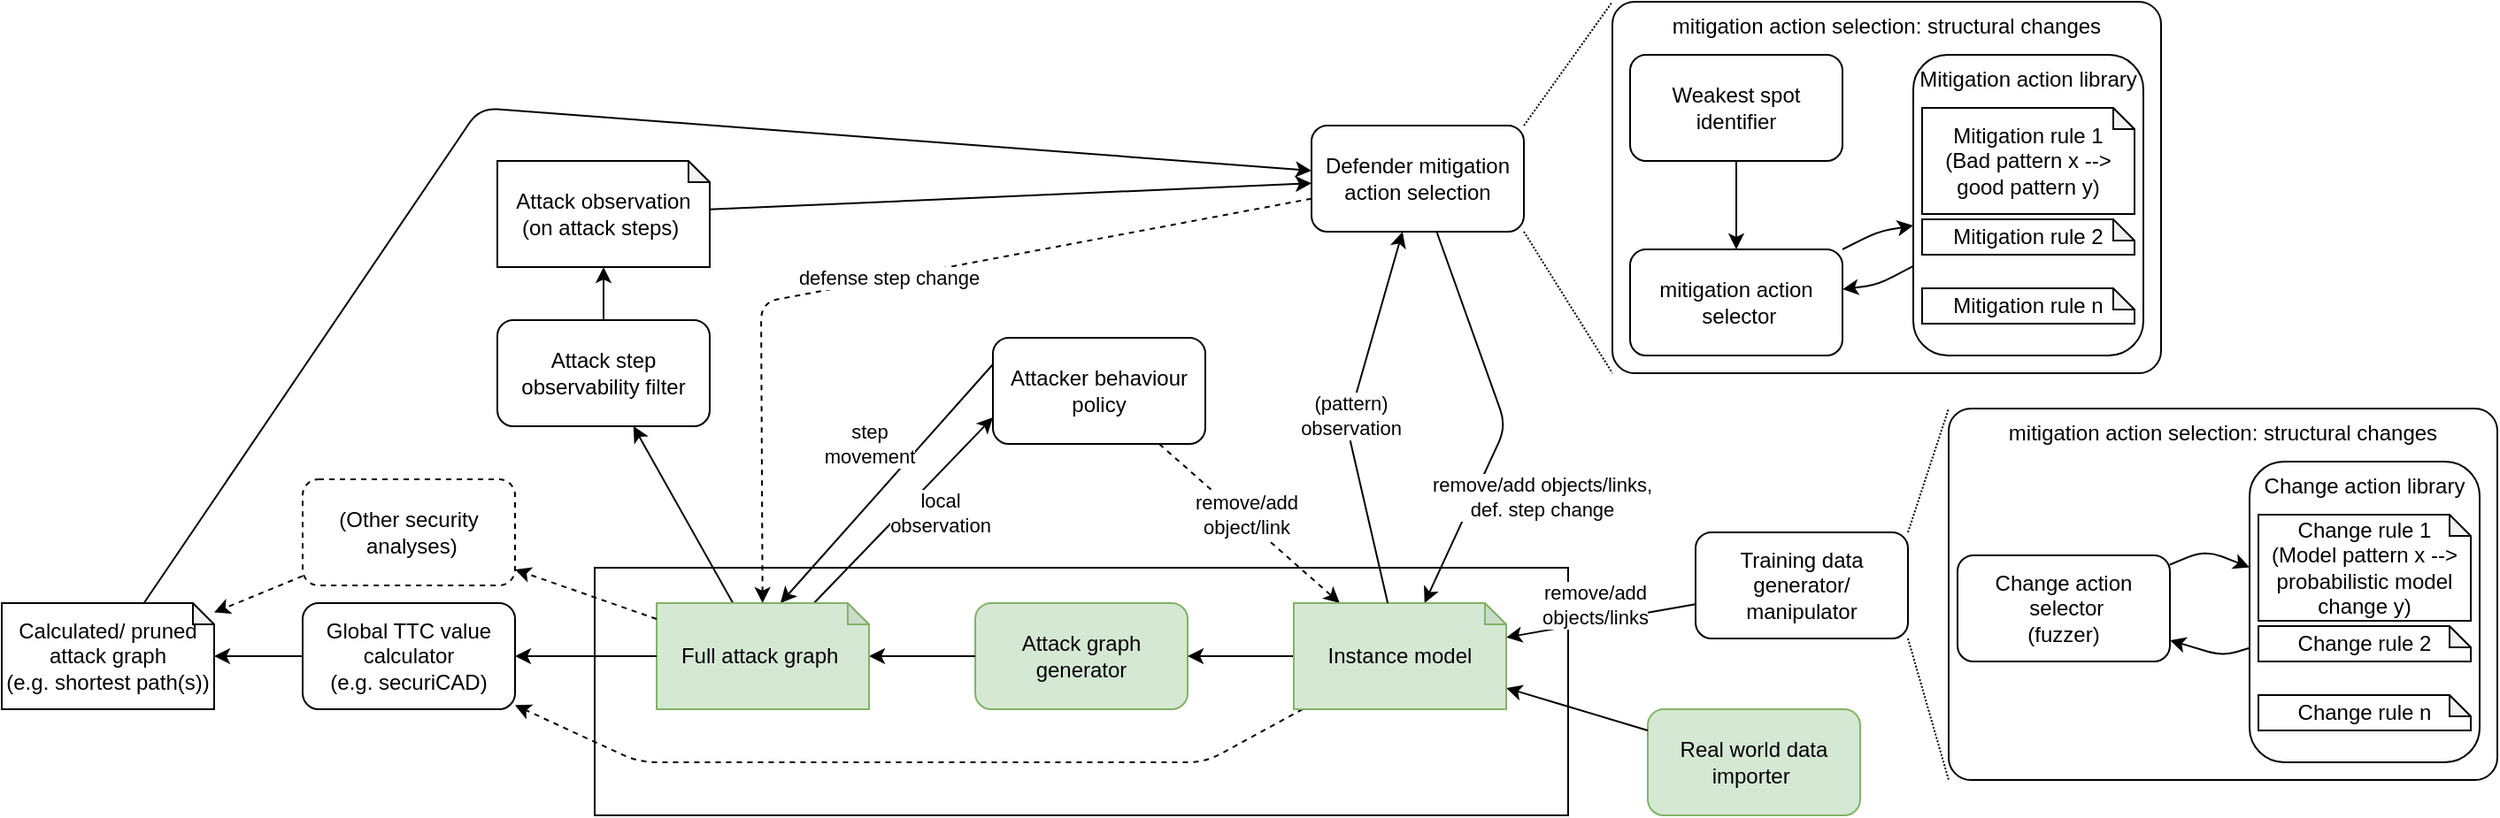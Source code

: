 <mxfile version="16.6.5" type="device" pages="4"><diagram id="n6Ifhrpa8f-X2q6LUmec" name="Page-1"><mxGraphModel dx="1757" dy="420" grid="1" gridSize="10" guides="1" tooltips="1" connect="1" arrows="1" fold="1" page="1" pageScale="1" pageWidth="827" pageHeight="1169" math="0" shadow="0"><root><mxCell id="0"/><mxCell id="1" parent="0"/><mxCell id="ZRW7NfO4Ap7MrhlhIwBQ-2" value="&lt;br&gt;&lt;br&gt;&lt;br&gt;&lt;br&gt;&lt;br&gt;&lt;br&gt;&lt;br&gt;" style="rounded=0;whiteSpace=wrap;html=1;" vertex="1" parent="1"><mxGeometry x="85" y="360" width="550" height="140" as="geometry"/></mxCell><mxCell id="lkUahQppjqu2MPHnGG8l-3" value="Training data generator/ manipulator" style="rounded=1;whiteSpace=wrap;html=1;" parent="1" vertex="1"><mxGeometry x="707" y="340" width="120" height="60" as="geometry"/></mxCell><mxCell id="lkUahQppjqu2MPHnGG8l-4" value="" style="endArrow=classic;html=1;" parent="1" source="lkUahQppjqu2MPHnGG8l-3" target="p18KkVLw7GTqm9BDJ3XV-14" edge="1"><mxGeometry width="50" height="50" relative="1" as="geometry"><mxPoint x="640" y="350" as="sourcePoint"/><mxPoint x="490" y="460" as="targetPoint"/></mxGeometry></mxCell><mxCell id="lkUahQppjqu2MPHnGG8l-18" value="remove/add&lt;br&gt;objects/links" style="edgeLabel;html=1;align=center;verticalAlign=middle;resizable=0;points=[];" parent="lkUahQppjqu2MPHnGG8l-4" vertex="1" connectable="0"><mxGeometry x="0.256" y="-1" relative="1" as="geometry"><mxPoint x="10" y="-11" as="offset"/></mxGeometry></mxCell><mxCell id="lkUahQppjqu2MPHnGG8l-5" value="remove/add objects/links, &lt;br&gt;def. step change" style="endArrow=classic;html=1;" parent="1" source="p18KkVLw7GTqm9BDJ3XV-1" target="p18KkVLw7GTqm9BDJ3XV-14" edge="1"><mxGeometry x="0.276" y="35" width="50" height="50" relative="1" as="geometry"><mxPoint x="670" y="360" as="sourcePoint"/><mxPoint x="551.2" y="380" as="targetPoint"/><mxPoint as="offset"/><Array as="points"><mxPoint x="600" y="280"/></Array></mxGeometry></mxCell><mxCell id="lkUahQppjqu2MPHnGG8l-6" value="Attacker behaviour policy" style="rounded=1;whiteSpace=wrap;html=1;" parent="1" vertex="1"><mxGeometry x="310" y="230" width="120" height="60" as="geometry"/></mxCell><mxCell id="lkUahQppjqu2MPHnGG8l-7" value="" style="endArrow=classic;html=1;dashed=1;" parent="1" source="lkUahQppjqu2MPHnGG8l-6" target="p18KkVLw7GTqm9BDJ3XV-14" edge="1"><mxGeometry width="50" height="50" relative="1" as="geometry"><mxPoint x="623.57" y="230" as="sourcePoint"/><mxPoint x="515.909" y="380" as="targetPoint"/></mxGeometry></mxCell><mxCell id="lkUahQppjqu2MPHnGG8l-17" value="remove/add&lt;br&gt;object/link" style="edgeLabel;html=1;align=center;verticalAlign=middle;resizable=0;points=[];" parent="lkUahQppjqu2MPHnGG8l-7" vertex="1" connectable="0"><mxGeometry x="-0.076" y="2" relative="1" as="geometry"><mxPoint as="offset"/></mxGeometry></mxCell><mxCell id="lkUahQppjqu2MPHnGG8l-8" value="Attack graph generator" style="rounded=1;whiteSpace=wrap;html=1;fillColor=#d5e8d4;strokeColor=#82b366;" parent="1" vertex="1"><mxGeometry x="300" y="380" width="120" height="60" as="geometry"/></mxCell><mxCell id="lkUahQppjqu2MPHnGG8l-9" value="" style="endArrow=classic;html=1;" parent="1" source="lkUahQppjqu2MPHnGG8l-8" target="p18KkVLw7GTqm9BDJ3XV-5" edge="1"><mxGeometry width="50" height="50" relative="1" as="geometry"><mxPoint x="293.57" y="400" as="sourcePoint"/><mxPoint x="70" y="336.923" as="targetPoint"/></mxGeometry></mxCell><mxCell id="lkUahQppjqu2MPHnGG8l-11" value="" style="endArrow=classic;html=1;" parent="1" source="p18KkVLw7GTqm9BDJ3XV-14" target="lkUahQppjqu2MPHnGG8l-8" edge="1"><mxGeometry width="50" height="50" relative="1" as="geometry"><mxPoint x="490" y="410" as="sourcePoint"/><mxPoint x="89.999" y="300" as="targetPoint"/></mxGeometry></mxCell><mxCell id="lkUahQppjqu2MPHnGG8l-12" value="" style="endArrow=classic;html=1;" parent="1" source="lkUahQppjqu2MPHnGG8l-15" target="p18KkVLw7GTqm9BDJ3XV-6" edge="1"><mxGeometry width="50" height="50" relative="1" as="geometry"><mxPoint x="270" y="200" as="sourcePoint"/><mxPoint x="152.5" y="80" as="targetPoint"/></mxGeometry></mxCell><mxCell id="lkUahQppjqu2MPHnGG8l-14" value="" style="endArrow=classic;html=1;" parent="1" source="p18KkVLw7GTqm9BDJ3XV-5" target="lkUahQppjqu2MPHnGG8l-15" edge="1"><mxGeometry width="50" height="50" relative="1" as="geometry"><mxPoint x="10" y="300" as="sourcePoint"/><mxPoint x="169.999" y="380" as="targetPoint"/></mxGeometry></mxCell><mxCell id="lkUahQppjqu2MPHnGG8l-15" value="Attack step observability filter" style="rounded=1;whiteSpace=wrap;html=1;" parent="1" vertex="1"><mxGeometry x="30" y="220" width="120" height="60" as="geometry"/></mxCell><mxCell id="lkUahQppjqu2MPHnGG8l-16" value="defense step change" style="endArrow=classic;html=1;dashed=1;" parent="1" source="p18KkVLw7GTqm9BDJ3XV-1" target="p18KkVLw7GTqm9BDJ3XV-5" edge="1"><mxGeometry width="50" height="50" relative="1" as="geometry"><mxPoint x="500" y="270" as="sourcePoint"/><mxPoint x="70" y="309.184" as="targetPoint"/><Array as="points"><mxPoint x="179" y="210"/></Array></mxGeometry></mxCell><mxCell id="lkUahQppjqu2MPHnGG8l-19" value="" style="endArrow=classic;html=1;" parent="1" source="p18KkVLw7GTqm9BDJ3XV-6" target="p18KkVLw7GTqm9BDJ3XV-1" edge="1"><mxGeometry width="50" height="50" relative="1" as="geometry"><mxPoint x="270" y="68.857" as="sourcePoint"/><mxPoint x="400" y="20" as="targetPoint"/></mxGeometry></mxCell><mxCell id="lkUahQppjqu2MPHnGG8l-22" value="Real world data importer&amp;nbsp;" style="rounded=1;whiteSpace=wrap;html=1;fillColor=#d5e8d4;strokeColor=#82b366;" parent="1" vertex="1"><mxGeometry x="680" y="440" width="120" height="60" as="geometry"/></mxCell><mxCell id="lkUahQppjqu2MPHnGG8l-25" value="step&lt;br&gt;movement" style="endArrow=classic;html=1;entryX=0.583;entryY=0;entryDx=0;entryDy=0;exitX=0;exitY=0.25;exitDx=0;exitDy=0;entryPerimeter=0;" parent="1" source="lkUahQppjqu2MPHnGG8l-6" target="p18KkVLw7GTqm9BDJ3XV-5" edge="1"><mxGeometry x="-0.113" y="-22" width="50" height="50" relative="1" as="geometry"><mxPoint x="420" y="280" as="sourcePoint"/><mxPoint x="70" y="315" as="targetPoint"/><mxPoint as="offset"/></mxGeometry></mxCell><mxCell id="lkUahQppjqu2MPHnGG8l-27" value="Global TTC value calculator&lt;br&gt;(e.g. securiCAD)" style="rounded=1;whiteSpace=wrap;html=1;" parent="1" vertex="1"><mxGeometry x="-80" y="380" width="120" height="60" as="geometry"/></mxCell><mxCell id="lkUahQppjqu2MPHnGG8l-28" value="" style="endArrow=classic;html=1;" parent="1" source="lkUahQppjqu2MPHnGG8l-22" target="p18KkVLw7GTqm9BDJ3XV-14" edge="1"><mxGeometry width="50" height="50" relative="1" as="geometry"><mxPoint x="469.412" y="510" as="sourcePoint"/><mxPoint x="610" y="427.838" as="targetPoint"/></mxGeometry></mxCell><mxCell id="lkUahQppjqu2MPHnGG8l-32" value="local&lt;br&gt;observation" style="endArrow=classic;html=1;entryX=0;entryY=0.75;entryDx=0;entryDy=0;" parent="1" source="p18KkVLw7GTqm9BDJ3XV-5" target="lkUahQppjqu2MPHnGG8l-6" edge="1"><mxGeometry x="0.171" y="-17" width="50" height="50" relative="1" as="geometry"><mxPoint x="70" y="345" as="sourcePoint"/><mxPoint x="280" y="290" as="targetPoint"/><mxPoint y="-1" as="offset"/></mxGeometry></mxCell><mxCell id="p18KkVLw7GTqm9BDJ3XV-1" value="Defender mitigation action selection" style="rounded=1;whiteSpace=wrap;html=1;" parent="1" vertex="1"><mxGeometry x="490" y="110" width="120" height="60" as="geometry"/></mxCell><mxCell id="p18KkVLw7GTqm9BDJ3XV-3" value="" style="endArrow=classic;html=1;dashed=1;" parent="1" source="p18KkVLw7GTqm9BDJ3XV-14" target="lkUahQppjqu2MPHnGG8l-27" edge="1"><mxGeometry width="50" height="50" relative="1" as="geometry"><mxPoint x="490" y="440" as="sourcePoint"/><mxPoint x="570" y="460" as="targetPoint"/><Array as="points"><mxPoint x="430" y="470"/><mxPoint x="110" y="470"/></Array></mxGeometry></mxCell><mxCell id="p18KkVLw7GTqm9BDJ3XV-4" value="mitigation action selection: structural changes" style="rounded=1;whiteSpace=wrap;html=1;verticalAlign=top;arcSize=6;" parent="1" vertex="1"><mxGeometry x="660" y="40" width="310" height="210" as="geometry"/></mxCell><mxCell id="p18KkVLw7GTqm9BDJ3XV-5" value="Full attack graph&amp;nbsp;" style="shape=note;whiteSpace=wrap;html=1;backgroundOutline=1;darkOpacity=0.05;size=12;fillColor=#d5e8d4;strokeColor=#82b366;" parent="1" vertex="1"><mxGeometry x="120" y="380" width="120" height="60" as="geometry"/></mxCell><mxCell id="p18KkVLw7GTqm9BDJ3XV-6" value="Attack observation&lt;br&gt;(on attack steps)&amp;nbsp;" style="shape=note;whiteSpace=wrap;html=1;backgroundOutline=1;darkOpacity=0.05;size=12;" parent="1" vertex="1"><mxGeometry x="30" y="130" width="120" height="60" as="geometry"/></mxCell><mxCell id="p18KkVLw7GTqm9BDJ3XV-7" value="" style="endArrow=classic;html=1;" parent="1" source="p18KkVLw7GTqm9BDJ3XV-5" target="lkUahQppjqu2MPHnGG8l-27" edge="1"><mxGeometry width="50" height="50" relative="1" as="geometry"><mxPoint x="500" y="420" as="sourcePoint"/><mxPoint x="430" y="420" as="targetPoint"/></mxGeometry></mxCell><mxCell id="p18KkVLw7GTqm9BDJ3XV-8" value="" style="endArrow=classic;html=1;dashed=1;" parent="1" source="p18KkVLw7GTqm9BDJ3XV-5" target="p18KkVLw7GTqm9BDJ3XV-9" edge="1"><mxGeometry width="50" height="50" relative="1" as="geometry"><mxPoint x="10" y="640" as="sourcePoint"/><mxPoint x="169.999" y="720" as="targetPoint"/></mxGeometry></mxCell><mxCell id="p18KkVLw7GTqm9BDJ3XV-9" value="(Other security &amp;nbsp;analyses)" style="rounded=1;whiteSpace=wrap;html=1;dashed=1;" parent="1" vertex="1"><mxGeometry x="-80" y="310" width="120" height="60" as="geometry"/></mxCell><mxCell id="p18KkVLw7GTqm9BDJ3XV-10" value="Calculated/ pruned attack graph &lt;br&gt;(e.g. shortest path(s))" style="shape=note;whiteSpace=wrap;html=1;backgroundOutline=1;darkOpacity=0.05;size=12;" parent="1" vertex="1"><mxGeometry x="-250" y="380" width="120" height="60" as="geometry"/></mxCell><mxCell id="p18KkVLw7GTqm9BDJ3XV-11" value="" style="endArrow=classic;html=1;" parent="1" source="lkUahQppjqu2MPHnGG8l-27" target="p18KkVLw7GTqm9BDJ3XV-10" edge="1"><mxGeometry width="50" height="50" relative="1" as="geometry"><mxPoint x="130" y="420" as="sourcePoint"/><mxPoint x="50" y="420" as="targetPoint"/></mxGeometry></mxCell><mxCell id="p18KkVLw7GTqm9BDJ3XV-12" value="" style="endArrow=classic;html=1;dashed=1;" parent="1" source="p18KkVLw7GTqm9BDJ3XV-9" target="p18KkVLw7GTqm9BDJ3XV-10" edge="1"><mxGeometry width="50" height="50" relative="1" as="geometry"><mxPoint x="130" y="450" as="sourcePoint"/><mxPoint x="50" y="490" as="targetPoint"/></mxGeometry></mxCell><mxCell id="p18KkVLw7GTqm9BDJ3XV-14" value="Instance model" style="shape=note;whiteSpace=wrap;html=1;backgroundOutline=1;darkOpacity=0.05;size=12;fillColor=#d5e8d4;strokeColor=#82b366;" parent="1" vertex="1"><mxGeometry x="480" y="380" width="120" height="60" as="geometry"/></mxCell><mxCell id="p18KkVLw7GTqm9BDJ3XV-16" value="(pattern)&lt;br&gt;observation" style="endArrow=none;html=1;endFill=0;startArrow=classic;startFill=1;" parent="1" source="p18KkVLw7GTqm9BDJ3XV-1" target="p18KkVLw7GTqm9BDJ3XV-14" edge="1"><mxGeometry width="50" height="50" relative="1" as="geometry"><mxPoint x="690" y="140" as="sourcePoint"/><mxPoint x="510" y="149.429" as="targetPoint"/><Array as="points"><mxPoint x="510" y="280"/></Array></mxGeometry></mxCell><mxCell id="45HSeQP4XY1uqRRSdhNL-1" value="" style="endArrow=classic;html=1;" parent="1" source="p18KkVLw7GTqm9BDJ3XV-10" target="p18KkVLw7GTqm9BDJ3XV-1" edge="1"><mxGeometry width="50" height="50" relative="1" as="geometry"><mxPoint x="-70" y="420" as="sourcePoint"/><mxPoint x="-120" y="420" as="targetPoint"/><Array as="points"><mxPoint x="20" y="100"/></Array></mxGeometry></mxCell><mxCell id="45HSeQP4XY1uqRRSdhNL-2" value="Mitigation action library" style="rounded=1;whiteSpace=wrap;html=1;verticalAlign=top;" parent="1" vertex="1"><mxGeometry x="830" y="70" width="130" height="170" as="geometry"/></mxCell><mxCell id="45HSeQP4XY1uqRRSdhNL-3" value="Mitigation rule 1&lt;br&gt;(Bad pattern x --&amp;gt;&lt;br&gt;good pattern y)" style="shape=note;whiteSpace=wrap;html=1;backgroundOutline=1;darkOpacity=0.05;size=12;" parent="1" vertex="1"><mxGeometry x="835" y="100" width="120" height="60" as="geometry"/></mxCell><mxCell id="45HSeQP4XY1uqRRSdhNL-4" value="Mitigation rule 2" style="shape=note;whiteSpace=wrap;html=1;backgroundOutline=1;darkOpacity=0.05;size=12;" parent="1" vertex="1"><mxGeometry x="835" y="163" width="120" height="20" as="geometry"/></mxCell><mxCell id="45HSeQP4XY1uqRRSdhNL-6" value="Mitigation rule n" style="shape=note;whiteSpace=wrap;html=1;backgroundOutline=1;darkOpacity=0.05;size=12;" parent="1" vertex="1"><mxGeometry x="835" y="202" width="120" height="20" as="geometry"/></mxCell><mxCell id="45HSeQP4XY1uqRRSdhNL-7" value="Weakest spot identifier" style="rounded=1;whiteSpace=wrap;html=1;" parent="1" vertex="1"><mxGeometry x="670" y="70" width="120" height="60" as="geometry"/></mxCell><mxCell id="45HSeQP4XY1uqRRSdhNL-8" value="mitigation action &amp;nbsp;selector" style="rounded=1;whiteSpace=wrap;html=1;" parent="1" vertex="1"><mxGeometry x="670" y="180" width="120" height="60" as="geometry"/></mxCell><mxCell id="45HSeQP4XY1uqRRSdhNL-9" value="" style="endArrow=classic;html=1;" parent="1" source="45HSeQP4XY1uqRRSdhNL-8" target="45HSeQP4XY1uqRRSdhNL-2" edge="1"><mxGeometry width="50" height="50" relative="1" as="geometry"><mxPoint x="660" y="190" as="sourcePoint"/><mxPoint x="600" y="190" as="targetPoint"/><Array as="points"><mxPoint x="810" y="170"/></Array></mxGeometry></mxCell><mxCell id="45HSeQP4XY1uqRRSdhNL-11" value="" style="endArrow=classic;html=1;" parent="1" source="45HSeQP4XY1uqRRSdhNL-7" target="45HSeQP4XY1uqRRSdhNL-8" edge="1"><mxGeometry width="50" height="50" relative="1" as="geometry"><mxPoint x="230" y="300" as="sourcePoint"/><mxPoint x="170" y="300" as="targetPoint"/></mxGeometry></mxCell><mxCell id="p4aExnJVnzt7Qhda8QrJ-1" value="" style="endArrow=classic;html=1;" parent="1" source="45HSeQP4XY1uqRRSdhNL-2" target="45HSeQP4XY1uqRRSdhNL-8" edge="1"><mxGeometry width="50" height="50" relative="1" as="geometry"><mxPoint x="800" y="200" as="sourcePoint"/><mxPoint x="820" y="270" as="targetPoint"/><Array as="points"><mxPoint x="810" y="200"/></Array></mxGeometry></mxCell><mxCell id="p4aExnJVnzt7Qhda8QrJ-3" value="" style="endArrow=none;html=1;endFill=0;dashed=1;dashPattern=1 1;exitX=1;exitY=0;exitDx=0;exitDy=0;entryX=0;entryY=0;entryDx=0;entryDy=0;" parent="1" source="p18KkVLw7GTqm9BDJ3XV-1" target="p18KkVLw7GTqm9BDJ3XV-4" edge="1"><mxGeometry width="50" height="50" relative="1" as="geometry"><mxPoint x="730" y="385" as="sourcePoint"/><mxPoint x="913" y="315" as="targetPoint"/></mxGeometry></mxCell><mxCell id="p4aExnJVnzt7Qhda8QrJ-4" value="" style="endArrow=none;html=1;endFill=0;dashed=1;dashPattern=1 1;exitX=1;exitY=1;exitDx=0;exitDy=0;entryX=0;entryY=1;entryDx=0;entryDy=0;" parent="1" source="p18KkVLw7GTqm9BDJ3XV-1" target="p18KkVLw7GTqm9BDJ3XV-4" edge="1"><mxGeometry width="50" height="50" relative="1" as="geometry"><mxPoint x="620" y="120" as="sourcePoint"/><mxPoint x="640" y="250" as="targetPoint"/></mxGeometry></mxCell><mxCell id="uSGoubLHkTjym28mAVa8-1" value="mitigation action selection: structural changes" style="rounded=1;whiteSpace=wrap;html=1;verticalAlign=top;arcSize=6;" parent="1" vertex="1"><mxGeometry x="850" y="270" width="310" height="210" as="geometry"/></mxCell><mxCell id="uSGoubLHkTjym28mAVa8-2" value="Change action library" style="rounded=1;whiteSpace=wrap;html=1;verticalAlign=top;" parent="1" vertex="1"><mxGeometry x="1020" y="300" width="130" height="170" as="geometry"/></mxCell><mxCell id="uSGoubLHkTjym28mAVa8-3" value="Change rule 1&lt;br&gt;(Model pattern x --&amp;gt;&lt;br&gt;probabilistic model change y)" style="shape=note;whiteSpace=wrap;html=1;backgroundOutline=1;darkOpacity=0.05;size=12;" parent="1" vertex="1"><mxGeometry x="1025" y="330" width="120" height="60" as="geometry"/></mxCell><mxCell id="uSGoubLHkTjym28mAVa8-4" value="Change rule 2" style="shape=note;whiteSpace=wrap;html=1;backgroundOutline=1;darkOpacity=0.05;size=12;" parent="1" vertex="1"><mxGeometry x="1025" y="393" width="120" height="20" as="geometry"/></mxCell><mxCell id="uSGoubLHkTjym28mAVa8-5" value="Change rule n" style="shape=note;whiteSpace=wrap;html=1;backgroundOutline=1;darkOpacity=0.05;size=12;" parent="1" vertex="1"><mxGeometry x="1025" y="432" width="120" height="20" as="geometry"/></mxCell><mxCell id="uSGoubLHkTjym28mAVa8-7" value="Change action &amp;nbsp;selector&lt;br&gt;(fuzzer)" style="rounded=1;whiteSpace=wrap;html=1;" parent="1" vertex="1"><mxGeometry x="855" y="353" width="120" height="60" as="geometry"/></mxCell><mxCell id="uSGoubLHkTjym28mAVa8-8" value="" style="endArrow=classic;html=1;" parent="1" source="uSGoubLHkTjym28mAVa8-7" target="uSGoubLHkTjym28mAVa8-2" edge="1"><mxGeometry width="50" height="50" relative="1" as="geometry"><mxPoint x="850" y="420" as="sourcePoint"/><mxPoint x="790" y="420" as="targetPoint"/><Array as="points"><mxPoint x="995" y="350"/></Array></mxGeometry></mxCell><mxCell id="uSGoubLHkTjym28mAVa8-10" value="" style="endArrow=classic;html=1;" parent="1" source="uSGoubLHkTjym28mAVa8-2" target="uSGoubLHkTjym28mAVa8-7" edge="1"><mxGeometry width="50" height="50" relative="1" as="geometry"><mxPoint x="990" y="430" as="sourcePoint"/><mxPoint x="1010" y="500" as="targetPoint"/><Array as="points"><mxPoint x="1005" y="410"/></Array></mxGeometry></mxCell><mxCell id="uSGoubLHkTjym28mAVa8-11" value="" style="endArrow=none;html=1;endFill=0;dashed=1;dashPattern=1 1;exitX=1;exitY=0;exitDx=0;exitDy=0;entryX=0;entryY=0;entryDx=0;entryDy=0;" parent="1" source="lkUahQppjqu2MPHnGG8l-3" target="uSGoubLHkTjym28mAVa8-1" edge="1"><mxGeometry width="50" height="50" relative="1" as="geometry"><mxPoint x="835" y="340" as="sourcePoint"/><mxPoint x="1138" y="545" as="targetPoint"/></mxGeometry></mxCell><mxCell id="uSGoubLHkTjym28mAVa8-12" value="" style="endArrow=none;html=1;endFill=0;dashed=1;dashPattern=1 1;exitX=1;exitY=1;exitDx=0;exitDy=0;entryX=0;entryY=1;entryDx=0;entryDy=0;" parent="1" source="lkUahQppjqu2MPHnGG8l-3" target="uSGoubLHkTjym28mAVa8-1" edge="1"><mxGeometry width="50" height="50" relative="1" as="geometry"><mxPoint x="835" y="400" as="sourcePoint"/><mxPoint x="865" y="480" as="targetPoint"/></mxGeometry></mxCell></root></mxGraphModel></diagram><diagram id="M67T9GdWUEvEL11XFfoH" name="Page-2"><mxGraphModel dx="2079" dy="981" grid="1" gridSize="10" guides="1" tooltips="1" connect="1" arrows="1" fold="1" page="1" pageScale="1" pageWidth="827" pageHeight="1169" math="0" shadow="0"><root><mxCell id="-iYYF620phHL_LaiVYH1-0"/><mxCell id="-iYYF620phHL_LaiVYH1-1" parent="-iYYF620phHL_LaiVYH1-0"/><mxCell id="-iYYF620phHL_LaiVYH1-2" value="" style="ellipse;whiteSpace=wrap;html=1;aspect=fixed;verticalAlign=bottom;direction=south;" parent="-iYYF620phHL_LaiVYH1-1" vertex="1"><mxGeometry x="420" y="240" width="20" height="20" as="geometry"/></mxCell><mxCell id="-iYYF620phHL_LaiVYH1-3" value="" style="endArrow=classic;html=1;" parent="-iYYF620phHL_LaiVYH1-1" source="-iYYF620phHL_LaiVYH1-2" target="-iYYF620phHL_LaiVYH1-4" edge="1"><mxGeometry width="50" height="50" relative="1" as="geometry"><mxPoint x="240.25" y="390.25" as="sourcePoint"/><mxPoint x="280.25" y="120.25" as="targetPoint"/></mxGeometry></mxCell><mxCell id="-iYYF620phHL_LaiVYH1-4" value="" style="ellipse;whiteSpace=wrap;html=1;aspect=fixed;verticalAlign=bottom;" parent="-iYYF620phHL_LaiVYH1-1" vertex="1"><mxGeometry x="440" y="210" width="20" height="20" as="geometry"/></mxCell><mxCell id="-iYYF620phHL_LaiVYH1-5" value="" style="endArrow=classic;html=1;entryX=0;entryY=0;entryDx=0;entryDy=0;" parent="-iYYF620phHL_LaiVYH1-1" source="-iYYF620phHL_LaiVYH1-10" target="-iYYF620phHL_LaiVYH1-6" edge="1"><mxGeometry width="50" height="50" relative="1" as="geometry"><mxPoint x="250.25" y="400.25" as="sourcePoint"/><mxPoint x="290.25" y="130.25" as="targetPoint"/></mxGeometry></mxCell><mxCell id="-iYYF620phHL_LaiVYH1-6" value="" style="ellipse;whiteSpace=wrap;html=1;aspect=fixed;verticalAlign=bottom;" parent="-iYYF620phHL_LaiVYH1-1" vertex="1"><mxGeometry x="395.25" y="220" width="20" height="20" as="geometry"/></mxCell><mxCell id="-iYYF620phHL_LaiVYH1-7" value="" style="endArrow=classic;html=1;entryX=0;entryY=1;entryDx=0;entryDy=0;" parent="-iYYF620phHL_LaiVYH1-1" source="-iYYF620phHL_LaiVYH1-6" target="-iYYF620phHL_LaiVYH1-4" edge="1"><mxGeometry width="50" height="50" relative="1" as="geometry"><mxPoint x="260.25" y="410.25" as="sourcePoint"/><mxPoint x="300.25" y="140.25" as="targetPoint"/></mxGeometry></mxCell><mxCell id="-iYYF620phHL_LaiVYH1-8" value="" style="ellipse;whiteSpace=wrap;html=1;aspect=fixed;verticalAlign=bottom;" parent="-iYYF620phHL_LaiVYH1-1" vertex="1"><mxGeometry x="359.5" y="240" width="20" height="20" as="geometry"/></mxCell><mxCell id="-iYYF620phHL_LaiVYH1-9" value="" style="endArrow=classic;html=1;" parent="-iYYF620phHL_LaiVYH1-1" source="-iYYF620phHL_LaiVYH1-8" target="-iYYF620phHL_LaiVYH1-6" edge="1"><mxGeometry width="50" height="50" relative="1" as="geometry"><mxPoint x="270.25" y="420.25" as="sourcePoint"/><mxPoint x="310.25" y="150.25" as="targetPoint"/></mxGeometry></mxCell><mxCell id="-iYYF620phHL_LaiVYH1-10" value="" style="ellipse;whiteSpace=wrap;html=1;aspect=fixed;verticalAlign=bottom;" parent="-iYYF620phHL_LaiVYH1-1" vertex="1"><mxGeometry x="359.5" y="200" width="20" height="20" as="geometry"/></mxCell><mxCell id="-iYYF620phHL_LaiVYH1-11" value="" style="endArrow=classic;html=1;" parent="-iYYF620phHL_LaiVYH1-1" source="-iYYF620phHL_LaiVYH1-8" target="-iYYF620phHL_LaiVYH1-2" edge="1"><mxGeometry width="50" height="50" relative="1" as="geometry"><mxPoint x="280.25" y="430.25" as="sourcePoint"/><mxPoint x="430" y="210" as="targetPoint"/></mxGeometry></mxCell><mxCell id="-iYYF620phHL_LaiVYH1-12" value="" style="ellipse;whiteSpace=wrap;html=1;aspect=fixed;verticalAlign=bottom;" parent="-iYYF620phHL_LaiVYH1-1" vertex="1"><mxGeometry x="290" y="220" width="20" height="20" as="geometry"/></mxCell><mxCell id="-iYYF620phHL_LaiVYH1-13" value="" style="endArrow=classic;html=1;entryX=0;entryY=0.5;entryDx=0;entryDy=0;" parent="-iYYF620phHL_LaiVYH1-1" source="-iYYF620phHL_LaiVYH1-12" target="-iYYF620phHL_LaiVYH1-14" edge="1"><mxGeometry width="50" height="50" relative="1" as="geometry"><mxPoint x="290.25" y="440.25" as="sourcePoint"/><mxPoint x="310.275" y="231.958" as="targetPoint"/></mxGeometry></mxCell><mxCell id="-iYYF620phHL_LaiVYH1-14" value="" style="ellipse;whiteSpace=wrap;html=1;aspect=fixed;verticalAlign=bottom;" parent="-iYYF620phHL_LaiVYH1-1" vertex="1"><mxGeometry x="330" y="220" width="20" height="20" as="geometry"/></mxCell><mxCell id="-iYYF620phHL_LaiVYH1-15" value="" style="endArrow=classic;html=1;entryX=0;entryY=0.5;entryDx=0;entryDy=0;exitX=1;exitY=0.5;exitDx=0;exitDy=0;" parent="-iYYF620phHL_LaiVYH1-1" source="-iYYF620phHL_LaiVYH1-14" target="-iYYF620phHL_LaiVYH1-8" edge="1"><mxGeometry width="50" height="50" relative="1" as="geometry"><mxPoint x="190.25" y="230.25" as="sourcePoint"/><mxPoint x="170.25" y="160.25" as="targetPoint"/></mxGeometry></mxCell><mxCell id="-iYYF620phHL_LaiVYH1-16" value="" style="endArrow=classic;html=1;exitX=1;exitY=0.5;exitDx=0;exitDy=0;entryX=0;entryY=0.5;entryDx=0;entryDy=0;" parent="-iYYF620phHL_LaiVYH1-1" source="-iYYF620phHL_LaiVYH1-14" target="-iYYF620phHL_LaiVYH1-10" edge="1"><mxGeometry width="50" height="50" relative="1" as="geometry"><mxPoint x="370.25" y="240.25" as="sourcePoint"/><mxPoint x="350.25" y="190.25" as="targetPoint"/></mxGeometry></mxCell><mxCell id="-iYYF620phHL_LaiVYH1-17" value="" style="endArrow=classic;html=1;entryX=0;entryY=0.5;entryDx=0;entryDy=0;" parent="-iYYF620phHL_LaiVYH1-1" source="-iYYF620phHL_LaiVYH1-2" target="-iYYF620phHL_LaiVYH1-48" edge="1"><mxGeometry width="50" height="50" relative="1" as="geometry"><mxPoint x="451.75" y="250" as="sourcePoint"/><mxPoint x="470" y="260" as="targetPoint"/></mxGeometry></mxCell><mxCell id="-iYYF620phHL_LaiVYH1-19" value="" style="ellipse;whiteSpace=wrap;html=1;aspect=fixed;verticalAlign=bottom;" parent="-iYYF620phHL_LaiVYH1-1" vertex="1"><mxGeometry x="430.25" y="310" width="20" height="20" as="geometry"/></mxCell><mxCell id="-iYYF620phHL_LaiVYH1-20" value="" style="endArrow=classic;html=1;" parent="-iYYF620phHL_LaiVYH1-1" source="-iYYF620phHL_LaiVYH1-19" target="-iYYF620phHL_LaiVYH1-21" edge="1"><mxGeometry width="50" height="50" relative="1" as="geometry"><mxPoint x="240.25" y="460.25" as="sourcePoint"/><mxPoint x="280.25" y="190.25" as="targetPoint"/></mxGeometry></mxCell><mxCell id="-iYYF620phHL_LaiVYH1-21" value="" style="ellipse;whiteSpace=wrap;html=1;aspect=fixed;verticalAlign=bottom;" parent="-iYYF620phHL_LaiVYH1-1" vertex="1"><mxGeometry x="430.25" y="270" width="20" height="20" as="geometry"/></mxCell><mxCell id="-iYYF620phHL_LaiVYH1-22" value="" style="endArrow=classic;html=1;entryX=0;entryY=0;entryDx=0;entryDy=0;" parent="-iYYF620phHL_LaiVYH1-1" source="-iYYF620phHL_LaiVYH1-27" target="-iYYF620phHL_LaiVYH1-23" edge="1"><mxGeometry width="50" height="50" relative="1" as="geometry"><mxPoint x="250.25" y="470.25" as="sourcePoint"/><mxPoint x="290.25" y="200.25" as="targetPoint"/></mxGeometry></mxCell><mxCell id="-iYYF620phHL_LaiVYH1-23" value="" style="ellipse;whiteSpace=wrap;html=1;aspect=fixed;verticalAlign=bottom;" parent="-iYYF620phHL_LaiVYH1-1" vertex="1"><mxGeometry x="395.25" y="290" width="20" height="20" as="geometry"/></mxCell><mxCell id="-iYYF620phHL_LaiVYH1-24" value="" style="endArrow=classic;html=1;entryX=0;entryY=1;entryDx=0;entryDy=0;" parent="-iYYF620phHL_LaiVYH1-1" source="-iYYF620phHL_LaiVYH1-23" target="-iYYF620phHL_LaiVYH1-21" edge="1"><mxGeometry width="50" height="50" relative="1" as="geometry"><mxPoint x="260.25" y="480.25" as="sourcePoint"/><mxPoint x="300.25" y="210.25" as="targetPoint"/></mxGeometry></mxCell><mxCell id="-iYYF620phHL_LaiVYH1-25" value="" style="ellipse;whiteSpace=wrap;html=1;aspect=fixed;verticalAlign=bottom;" parent="-iYYF620phHL_LaiVYH1-1" vertex="1"><mxGeometry x="359.5" y="310" width="20" height="20" as="geometry"/></mxCell><mxCell id="-iYYF620phHL_LaiVYH1-26" value="" style="endArrow=classic;html=1;" parent="-iYYF620phHL_LaiVYH1-1" source="-iYYF620phHL_LaiVYH1-25" target="-iYYF620phHL_LaiVYH1-23" edge="1"><mxGeometry width="50" height="50" relative="1" as="geometry"><mxPoint x="270.25" y="490.25" as="sourcePoint"/><mxPoint x="310.25" y="220.25" as="targetPoint"/></mxGeometry></mxCell><mxCell id="-iYYF620phHL_LaiVYH1-27" value="" style="ellipse;whiteSpace=wrap;html=1;aspect=fixed;verticalAlign=bottom;" parent="-iYYF620phHL_LaiVYH1-1" vertex="1"><mxGeometry x="359.5" y="270" width="20" height="20" as="geometry"/></mxCell><mxCell id="-iYYF620phHL_LaiVYH1-28" value="" style="endArrow=classic;html=1;" parent="-iYYF620phHL_LaiVYH1-1" source="-iYYF620phHL_LaiVYH1-25" target="-iYYF620phHL_LaiVYH1-19" edge="1"><mxGeometry width="50" height="50" relative="1" as="geometry"><mxPoint x="280.25" y="500.25" as="sourcePoint"/><mxPoint x="430" y="280" as="targetPoint"/></mxGeometry></mxCell><mxCell id="-iYYF620phHL_LaiVYH1-29" value="" style="ellipse;whiteSpace=wrap;html=1;aspect=fixed;verticalAlign=bottom;" parent="-iYYF620phHL_LaiVYH1-1" vertex="1"><mxGeometry x="290" y="290" width="20" height="20" as="geometry"/></mxCell><mxCell id="-iYYF620phHL_LaiVYH1-30" value="" style="endArrow=classic;html=1;entryX=0;entryY=0.5;entryDx=0;entryDy=0;" parent="-iYYF620phHL_LaiVYH1-1" source="-iYYF620phHL_LaiVYH1-29" target="-iYYF620phHL_LaiVYH1-31" edge="1"><mxGeometry width="50" height="50" relative="1" as="geometry"><mxPoint x="290.25" y="510.25" as="sourcePoint"/><mxPoint x="310.275" y="301.958" as="targetPoint"/></mxGeometry></mxCell><mxCell id="-iYYF620phHL_LaiVYH1-31" value="" style="ellipse;whiteSpace=wrap;html=1;aspect=fixed;verticalAlign=bottom;" parent="-iYYF620phHL_LaiVYH1-1" vertex="1"><mxGeometry x="330" y="290" width="20" height="20" as="geometry"/></mxCell><mxCell id="-iYYF620phHL_LaiVYH1-32" value="" style="endArrow=classic;html=1;entryX=0;entryY=0.5;entryDx=0;entryDy=0;exitX=1;exitY=0.5;exitDx=0;exitDy=0;" parent="-iYYF620phHL_LaiVYH1-1" source="-iYYF620phHL_LaiVYH1-31" target="-iYYF620phHL_LaiVYH1-25" edge="1"><mxGeometry width="50" height="50" relative="1" as="geometry"><mxPoint x="190.25" y="300.25" as="sourcePoint"/><mxPoint x="170.25" y="230.25" as="targetPoint"/></mxGeometry></mxCell><mxCell id="-iYYF620phHL_LaiVYH1-33" value="" style="endArrow=classic;html=1;exitX=1;exitY=0.5;exitDx=0;exitDy=0;entryX=0;entryY=0.5;entryDx=0;entryDy=0;" parent="-iYYF620phHL_LaiVYH1-1" source="-iYYF620phHL_LaiVYH1-31" target="-iYYF620phHL_LaiVYH1-27" edge="1"><mxGeometry width="50" height="50" relative="1" as="geometry"><mxPoint x="370.25" y="310.25" as="sourcePoint"/><mxPoint x="350.25" y="260.25" as="targetPoint"/></mxGeometry></mxCell><mxCell id="-iYYF620phHL_LaiVYH1-34" value="" style="endArrow=classic;html=1;entryX=0;entryY=0.5;entryDx=0;entryDy=0;" parent="-iYYF620phHL_LaiVYH1-1" source="-iYYF620phHL_LaiVYH1-19" target="-iYYF620phHL_LaiVYH1-35" edge="1"><mxGeometry width="50" height="50" relative="1" as="geometry"><mxPoint x="451.75" y="320" as="sourcePoint"/><mxPoint x="452.025" y="321.958" as="targetPoint"/></mxGeometry></mxCell><mxCell id="-iYYF620phHL_LaiVYH1-35" value="" style="ellipse;whiteSpace=wrap;html=1;aspect=fixed;verticalAlign=bottom;" parent="-iYYF620phHL_LaiVYH1-1" vertex="1"><mxGeometry x="471.75" y="310" width="20" height="20" as="geometry"/></mxCell><mxCell id="-iYYF620phHL_LaiVYH1-36" value="" style="ellipse;whiteSpace=wrap;html=1;aspect=fixed;verticalAlign=bottom;" parent="-iYYF620phHL_LaiVYH1-1" vertex="1"><mxGeometry x="560.25" y="270" width="20" height="20" as="geometry"/></mxCell><mxCell id="-iYYF620phHL_LaiVYH1-37" value="" style="endArrow=classic;html=1;" parent="-iYYF620phHL_LaiVYH1-1" source="-iYYF620phHL_LaiVYH1-36" target="-iYYF620phHL_LaiVYH1-38" edge="1"><mxGeometry width="50" height="50" relative="1" as="geometry"><mxPoint x="370.25" y="420.25" as="sourcePoint"/><mxPoint x="410.25" y="150.25" as="targetPoint"/></mxGeometry></mxCell><mxCell id="-iYYF620phHL_LaiVYH1-38" value="" style="ellipse;whiteSpace=wrap;html=1;aspect=fixed;verticalAlign=bottom;" parent="-iYYF620phHL_LaiVYH1-1" vertex="1"><mxGeometry x="560.25" y="230" width="20" height="20" as="geometry"/></mxCell><mxCell id="-iYYF620phHL_LaiVYH1-39" value="" style="endArrow=classic;html=1;entryX=0;entryY=0;entryDx=0;entryDy=0;" parent="-iYYF620phHL_LaiVYH1-1" source="-iYYF620phHL_LaiVYH1-44" target="-iYYF620phHL_LaiVYH1-40" edge="1"><mxGeometry width="50" height="50" relative="1" as="geometry"><mxPoint x="380.25" y="430.25" as="sourcePoint"/><mxPoint x="420.25" y="160.25" as="targetPoint"/></mxGeometry></mxCell><mxCell id="-iYYF620phHL_LaiVYH1-40" value="" style="ellipse;whiteSpace=wrap;html=1;aspect=fixed;verticalAlign=bottom;" parent="-iYYF620phHL_LaiVYH1-1" vertex="1"><mxGeometry x="525.25" y="250" width="20" height="20" as="geometry"/></mxCell><mxCell id="-iYYF620phHL_LaiVYH1-41" value="" style="endArrow=classic;html=1;entryX=0;entryY=1;entryDx=0;entryDy=0;" parent="-iYYF620phHL_LaiVYH1-1" source="-iYYF620phHL_LaiVYH1-40" target="-iYYF620phHL_LaiVYH1-38" edge="1"><mxGeometry width="50" height="50" relative="1" as="geometry"><mxPoint x="390.25" y="440.25" as="sourcePoint"/><mxPoint x="430.25" y="170.25" as="targetPoint"/></mxGeometry></mxCell><mxCell id="-iYYF620phHL_LaiVYH1-42" value="" style="ellipse;whiteSpace=wrap;html=1;aspect=fixed;verticalAlign=bottom;" parent="-iYYF620phHL_LaiVYH1-1" vertex="1"><mxGeometry x="489.5" y="270" width="20" height="20" as="geometry"/></mxCell><mxCell id="-iYYF620phHL_LaiVYH1-43" value="" style="endArrow=classic;html=1;" parent="-iYYF620phHL_LaiVYH1-1" source="-iYYF620phHL_LaiVYH1-42" target="-iYYF620phHL_LaiVYH1-40" edge="1"><mxGeometry width="50" height="50" relative="1" as="geometry"><mxPoint x="400.25" y="450.25" as="sourcePoint"/><mxPoint x="440.25" y="180.25" as="targetPoint"/></mxGeometry></mxCell><mxCell id="-iYYF620phHL_LaiVYH1-44" value="" style="ellipse;whiteSpace=wrap;html=1;aspect=fixed;verticalAlign=bottom;" parent="-iYYF620phHL_LaiVYH1-1" vertex="1"><mxGeometry x="489.5" y="230" width="20" height="20" as="geometry"/></mxCell><mxCell id="-iYYF620phHL_LaiVYH1-45" value="" style="endArrow=classic;html=1;" parent="-iYYF620phHL_LaiVYH1-1" source="-iYYF620phHL_LaiVYH1-42" target="-iYYF620phHL_LaiVYH1-36" edge="1"><mxGeometry width="50" height="50" relative="1" as="geometry"><mxPoint x="410.25" y="460.25" as="sourcePoint"/><mxPoint x="560" y="240" as="targetPoint"/></mxGeometry></mxCell><mxCell id="-iYYF620phHL_LaiVYH1-47" value="" style="endArrow=classic;html=1;entryX=0;entryY=0.5;entryDx=0;entryDy=0;" parent="-iYYF620phHL_LaiVYH1-1" target="-iYYF620phHL_LaiVYH1-48" edge="1"><mxGeometry width="50" height="50" relative="1" as="geometry"><mxPoint x="480" y="260" as="sourcePoint"/><mxPoint x="480.275" y="261.958" as="targetPoint"/></mxGeometry></mxCell><mxCell id="-iYYF620phHL_LaiVYH1-48" value="" style="ellipse;whiteSpace=wrap;html=1;aspect=fixed;verticalAlign=bottom;" parent="-iYYF620phHL_LaiVYH1-1" vertex="1"><mxGeometry x="460" y="250" width="20" height="20" as="geometry"/></mxCell><mxCell id="-iYYF620phHL_LaiVYH1-49" value="" style="endArrow=classic;html=1;entryX=0;entryY=0;entryDx=0;entryDy=0;exitX=1;exitY=0.5;exitDx=0;exitDy=0;" parent="-iYYF620phHL_LaiVYH1-1" source="-iYYF620phHL_LaiVYH1-48" target="-iYYF620phHL_LaiVYH1-42" edge="1"><mxGeometry width="50" height="50" relative="1" as="geometry"><mxPoint x="320.25" y="260.25" as="sourcePoint"/><mxPoint x="300.25" y="190.25" as="targetPoint"/></mxGeometry></mxCell><mxCell id="-iYYF620phHL_LaiVYH1-50" value="" style="endArrow=classic;html=1;exitX=1;exitY=0.5;exitDx=0;exitDy=0;entryX=0;entryY=0.5;entryDx=0;entryDy=0;" parent="-iYYF620phHL_LaiVYH1-1" source="-iYYF620phHL_LaiVYH1-48" target="-iYYF620phHL_LaiVYH1-44" edge="1"><mxGeometry width="50" height="50" relative="1" as="geometry"><mxPoint x="500.25" y="270.25" as="sourcePoint"/><mxPoint x="480.25" y="220.25" as="targetPoint"/></mxGeometry></mxCell><mxCell id="-iYYF620phHL_LaiVYH1-51" value="" style="endArrow=classic;html=1;entryX=0;entryY=0.5;entryDx=0;entryDy=0;" parent="-iYYF620phHL_LaiVYH1-1" source="-iYYF620phHL_LaiVYH1-36" target="-iYYF620phHL_LaiVYH1-52" edge="1"><mxGeometry width="50" height="50" relative="1" as="geometry"><mxPoint x="581.75" y="280" as="sourcePoint"/><mxPoint x="582.025" y="281.958" as="targetPoint"/></mxGeometry></mxCell><mxCell id="-iYYF620phHL_LaiVYH1-52" value="" style="ellipse;whiteSpace=wrap;html=1;aspect=fixed;verticalAlign=bottom;" parent="-iYYF620phHL_LaiVYH1-1" vertex="1"><mxGeometry x="601.75" y="270" width="20" height="20" as="geometry"/></mxCell><mxCell id="-iYYF620phHL_LaiVYH1-53" value="" style="endArrow=classic;html=1;entryX=0;entryY=1;entryDx=0;entryDy=0;exitX=1;exitY=0.5;exitDx=0;exitDy=0;" parent="-iYYF620phHL_LaiVYH1-1" source="-iYYF620phHL_LaiVYH1-35" target="-iYYF620phHL_LaiVYH1-36" edge="1"><mxGeometry width="50" height="50" relative="1" as="geometry"><mxPoint x="389.5" y="330" as="sourcePoint"/><mxPoint x="440.25" y="330" as="targetPoint"/></mxGeometry></mxCell><mxCell id="-iYYF620phHL_LaiVYH1-54" value="" style="endArrow=classic;html=1;exitX=1;exitY=1;exitDx=0;exitDy=0;entryX=0.5;entryY=0;entryDx=0;entryDy=0;" parent="-iYYF620phHL_LaiVYH1-1" source="-iYYF620phHL_LaiVYH1-12" target="-iYYF620phHL_LaiVYH1-31" edge="1"><mxGeometry width="50" height="50" relative="1" as="geometry"><mxPoint x="399.5" y="340" as="sourcePoint"/><mxPoint x="450.25" y="340" as="targetPoint"/></mxGeometry></mxCell><mxCell id="-iYYF620phHL_LaiVYH1-55" value="" style="endArrow=classic;html=1;exitX=1;exitY=1;exitDx=0;exitDy=0;entryX=0;entryY=0;entryDx=0;entryDy=0;" parent="-iYYF620phHL_LaiVYH1-1" source="-iYYF620phHL_LaiVYH1-8" target="-iYYF620phHL_LaiVYH1-21" edge="1"><mxGeometry width="50" height="50" relative="1" as="geometry"><mxPoint x="409.5" y="350" as="sourcePoint"/><mxPoint x="460.25" y="350" as="targetPoint"/></mxGeometry></mxCell><mxCell id="-iYYF620phHL_LaiVYH1-56" value="" style="endArrow=classic;html=1;entryX=0;entryY=0.5;entryDx=0;entryDy=0;exitX=1;exitY=0.5;exitDx=0;exitDy=0;" parent="-iYYF620phHL_LaiVYH1-1" source="-iYYF620phHL_LaiVYH1-35" target="-iYYF620phHL_LaiVYH1-57" edge="1"><mxGeometry width="50" height="50" relative="1" as="geometry"><mxPoint x="560" y="320" as="sourcePoint"/><mxPoint x="561.775" y="321.958" as="targetPoint"/></mxGeometry></mxCell><mxCell id="-iYYF620phHL_LaiVYH1-57" value="" style="ellipse;whiteSpace=wrap;html=1;aspect=fixed;verticalAlign=bottom;" parent="-iYYF620phHL_LaiVYH1-1" vertex="1"><mxGeometry x="581.5" y="310" width="20" height="20" as="geometry"/></mxCell><mxCell id="-iYYF620phHL_LaiVYH1-59" value="" style="endArrow=classic;html=1;entryX=0;entryY=1;entryDx=0;entryDy=0;exitX=1;exitY=0;exitDx=0;exitDy=0;" parent="-iYYF620phHL_LaiVYH1-1" source="-iYYF620phHL_LaiVYH1-19" target="-iYYF620phHL_LaiVYH1-42" edge="1"><mxGeometry width="50" height="50" relative="1" as="geometry"><mxPoint x="389.5" y="330" as="sourcePoint"/><mxPoint x="440.25" y="330" as="targetPoint"/></mxGeometry></mxCell><mxCell id="-iYYF620phHL_LaiVYH1-60" value="" style="ellipse;whiteSpace=wrap;html=1;aspect=fixed;verticalAlign=bottom;direction=south;" parent="-iYYF620phHL_LaiVYH1-1" vertex="1"><mxGeometry x="420" y="420" width="20" height="20" as="geometry"/></mxCell><mxCell id="-iYYF620phHL_LaiVYH1-61" value="" style="endArrow=classic;html=1;" parent="-iYYF620phHL_LaiVYH1-1" source="-iYYF620phHL_LaiVYH1-60" target="-iYYF620phHL_LaiVYH1-62" edge="1"><mxGeometry width="50" height="50" relative="1" as="geometry"><mxPoint x="240.25" y="570.25" as="sourcePoint"/><mxPoint x="280.25" y="300.25" as="targetPoint"/></mxGeometry></mxCell><mxCell id="-iYYF620phHL_LaiVYH1-62" value="" style="ellipse;whiteSpace=wrap;html=1;aspect=fixed;verticalAlign=bottom;" parent="-iYYF620phHL_LaiVYH1-1" vertex="1"><mxGeometry x="440" y="390" width="20" height="20" as="geometry"/></mxCell><mxCell id="-iYYF620phHL_LaiVYH1-63" value="" style="endArrow=classic;html=1;entryX=0;entryY=0;entryDx=0;entryDy=0;" parent="-iYYF620phHL_LaiVYH1-1" source="-iYYF620phHL_LaiVYH1-68" target="-iYYF620phHL_LaiVYH1-64" edge="1"><mxGeometry width="50" height="50" relative="1" as="geometry"><mxPoint x="250.25" y="580.25" as="sourcePoint"/><mxPoint x="290.25" y="310.25" as="targetPoint"/></mxGeometry></mxCell><mxCell id="-iYYF620phHL_LaiVYH1-64" value="" style="ellipse;whiteSpace=wrap;html=1;aspect=fixed;verticalAlign=bottom;" parent="-iYYF620phHL_LaiVYH1-1" vertex="1"><mxGeometry x="395.25" y="400" width="20" height="20" as="geometry"/></mxCell><mxCell id="-iYYF620phHL_LaiVYH1-65" value="" style="endArrow=classic;html=1;entryX=0;entryY=1;entryDx=0;entryDy=0;" parent="-iYYF620phHL_LaiVYH1-1" source="-iYYF620phHL_LaiVYH1-64" target="-iYYF620phHL_LaiVYH1-62" edge="1"><mxGeometry width="50" height="50" relative="1" as="geometry"><mxPoint x="260.25" y="590.25" as="sourcePoint"/><mxPoint x="300.25" y="320.25" as="targetPoint"/></mxGeometry></mxCell><mxCell id="-iYYF620phHL_LaiVYH1-66" value="" style="ellipse;whiteSpace=wrap;html=1;aspect=fixed;verticalAlign=bottom;" parent="-iYYF620phHL_LaiVYH1-1" vertex="1"><mxGeometry x="359.5" y="420" width="20" height="20" as="geometry"/></mxCell><mxCell id="-iYYF620phHL_LaiVYH1-67" value="" style="endArrow=classic;html=1;" parent="-iYYF620phHL_LaiVYH1-1" source="-iYYF620phHL_LaiVYH1-66" target="-iYYF620phHL_LaiVYH1-64" edge="1"><mxGeometry width="50" height="50" relative="1" as="geometry"><mxPoint x="270.25" y="600.25" as="sourcePoint"/><mxPoint x="310.25" y="330.25" as="targetPoint"/></mxGeometry></mxCell><mxCell id="-iYYF620phHL_LaiVYH1-68" value="" style="ellipse;whiteSpace=wrap;html=1;aspect=fixed;verticalAlign=bottom;" parent="-iYYF620phHL_LaiVYH1-1" vertex="1"><mxGeometry x="359.5" y="380" width="20" height="20" as="geometry"/></mxCell><mxCell id="-iYYF620phHL_LaiVYH1-69" value="" style="endArrow=classic;html=1;" parent="-iYYF620phHL_LaiVYH1-1" source="-iYYF620phHL_LaiVYH1-66" target="-iYYF620phHL_LaiVYH1-60" edge="1"><mxGeometry width="50" height="50" relative="1" as="geometry"><mxPoint x="280.25" y="610.25" as="sourcePoint"/><mxPoint x="430" y="390" as="targetPoint"/></mxGeometry></mxCell><mxCell id="-iYYF620phHL_LaiVYH1-70" value="" style="ellipse;whiteSpace=wrap;html=1;aspect=fixed;verticalAlign=bottom;strokeColor=#FF0000;" parent="-iYYF620phHL_LaiVYH1-1" vertex="1"><mxGeometry x="290" y="400" width="20" height="20" as="geometry"/></mxCell><mxCell id="-iYYF620phHL_LaiVYH1-71" value="" style="endArrow=classic;html=1;entryX=0;entryY=0.5;entryDx=0;entryDy=0;" parent="-iYYF620phHL_LaiVYH1-1" source="-iYYF620phHL_LaiVYH1-70" target="-iYYF620phHL_LaiVYH1-72" edge="1"><mxGeometry width="50" height="50" relative="1" as="geometry"><mxPoint x="290.25" y="620.25" as="sourcePoint"/><mxPoint x="310.275" y="411.958" as="targetPoint"/></mxGeometry></mxCell><mxCell id="-iYYF620phHL_LaiVYH1-72" value="" style="ellipse;whiteSpace=wrap;html=1;aspect=fixed;verticalAlign=bottom;" parent="-iYYF620phHL_LaiVYH1-1" vertex="1"><mxGeometry x="330" y="400" width="20" height="20" as="geometry"/></mxCell><mxCell id="-iYYF620phHL_LaiVYH1-73" value="" style="endArrow=classic;html=1;entryX=0;entryY=0.5;entryDx=0;entryDy=0;exitX=1;exitY=0.5;exitDx=0;exitDy=0;" parent="-iYYF620phHL_LaiVYH1-1" source="-iYYF620phHL_LaiVYH1-72" target="-iYYF620phHL_LaiVYH1-66" edge="1"><mxGeometry width="50" height="50" relative="1" as="geometry"><mxPoint x="190.25" y="410.25" as="sourcePoint"/><mxPoint x="170.25" y="340.25" as="targetPoint"/></mxGeometry></mxCell><mxCell id="-iYYF620phHL_LaiVYH1-74" value="" style="endArrow=classic;html=1;exitX=1;exitY=0.5;exitDx=0;exitDy=0;entryX=0;entryY=0.5;entryDx=0;entryDy=0;" parent="-iYYF620phHL_LaiVYH1-1" source="-iYYF620phHL_LaiVYH1-72" target="-iYYF620phHL_LaiVYH1-68" edge="1"><mxGeometry width="50" height="50" relative="1" as="geometry"><mxPoint x="370.25" y="420.25" as="sourcePoint"/><mxPoint x="350.25" y="370.25" as="targetPoint"/></mxGeometry></mxCell><mxCell id="-iYYF620phHL_LaiVYH1-75" value="" style="endArrow=classic;html=1;entryX=0;entryY=0.5;entryDx=0;entryDy=0;" parent="-iYYF620phHL_LaiVYH1-1" source="-iYYF620phHL_LaiVYH1-60" target="-iYYF620phHL_LaiVYH1-104" edge="1"><mxGeometry width="50" height="50" relative="1" as="geometry"><mxPoint x="451.75" y="430" as="sourcePoint"/><mxPoint x="470" y="440" as="targetPoint"/></mxGeometry></mxCell><mxCell id="-iYYF620phHL_LaiVYH1-76" value="" style="ellipse;whiteSpace=wrap;html=1;aspect=fixed;verticalAlign=bottom;strokeColor=#FF0000;" parent="-iYYF620phHL_LaiVYH1-1" vertex="1"><mxGeometry x="430.25" y="490" width="20" height="20" as="geometry"/></mxCell><mxCell id="-iYYF620phHL_LaiVYH1-77" value="" style="endArrow=classic;html=1;" parent="-iYYF620phHL_LaiVYH1-1" source="-iYYF620phHL_LaiVYH1-76" target="-iYYF620phHL_LaiVYH1-78" edge="1"><mxGeometry width="50" height="50" relative="1" as="geometry"><mxPoint x="240.25" y="640.25" as="sourcePoint"/><mxPoint x="280.25" y="370.25" as="targetPoint"/></mxGeometry></mxCell><mxCell id="-iYYF620phHL_LaiVYH1-78" value="" style="ellipse;whiteSpace=wrap;html=1;aspect=fixed;verticalAlign=bottom;" parent="-iYYF620phHL_LaiVYH1-1" vertex="1"><mxGeometry x="430.25" y="450" width="20" height="20" as="geometry"/></mxCell><mxCell id="-iYYF620phHL_LaiVYH1-79" value="" style="endArrow=classic;html=1;entryX=0;entryY=0;entryDx=0;entryDy=0;" parent="-iYYF620phHL_LaiVYH1-1" source="-iYYF620phHL_LaiVYH1-84" target="-iYYF620phHL_LaiVYH1-80" edge="1"><mxGeometry width="50" height="50" relative="1" as="geometry"><mxPoint x="250.25" y="650.25" as="sourcePoint"/><mxPoint x="290.25" y="380.25" as="targetPoint"/></mxGeometry></mxCell><mxCell id="-iYYF620phHL_LaiVYH1-80" value="" style="ellipse;whiteSpace=wrap;html=1;aspect=fixed;verticalAlign=bottom;" parent="-iYYF620phHL_LaiVYH1-1" vertex="1"><mxGeometry x="395.25" y="470" width="20" height="20" as="geometry"/></mxCell><mxCell id="-iYYF620phHL_LaiVYH1-81" value="" style="endArrow=classic;html=1;entryX=0;entryY=1;entryDx=0;entryDy=0;" parent="-iYYF620phHL_LaiVYH1-1" source="-iYYF620phHL_LaiVYH1-80" target="-iYYF620phHL_LaiVYH1-78" edge="1"><mxGeometry width="50" height="50" relative="1" as="geometry"><mxPoint x="260.25" y="660.25" as="sourcePoint"/><mxPoint x="300.25" y="390.25" as="targetPoint"/></mxGeometry></mxCell><mxCell id="-iYYF620phHL_LaiVYH1-82" value="" style="ellipse;whiteSpace=wrap;html=1;aspect=fixed;verticalAlign=bottom;strokeColor=#FF0000;" parent="-iYYF620phHL_LaiVYH1-1" vertex="1"><mxGeometry x="359.5" y="490" width="20" height="20" as="geometry"/></mxCell><mxCell id="-iYYF620phHL_LaiVYH1-83" value="" style="endArrow=classic;html=1;" parent="-iYYF620phHL_LaiVYH1-1" source="-iYYF620phHL_LaiVYH1-82" target="-iYYF620phHL_LaiVYH1-80" edge="1"><mxGeometry width="50" height="50" relative="1" as="geometry"><mxPoint x="270.25" y="670.25" as="sourcePoint"/><mxPoint x="310.25" y="400.25" as="targetPoint"/></mxGeometry></mxCell><mxCell id="-iYYF620phHL_LaiVYH1-84" value="" style="ellipse;whiteSpace=wrap;html=1;aspect=fixed;verticalAlign=bottom;" parent="-iYYF620phHL_LaiVYH1-1" vertex="1"><mxGeometry x="359.5" y="450" width="20" height="20" as="geometry"/></mxCell><mxCell id="-iYYF620phHL_LaiVYH1-85" value="" style="endArrow=classic;html=1;strokeColor=#FF0000;" parent="-iYYF620phHL_LaiVYH1-1" source="-iYYF620phHL_LaiVYH1-82" target="-iYYF620phHL_LaiVYH1-76" edge="1"><mxGeometry width="50" height="50" relative="1" as="geometry"><mxPoint x="280.25" y="680.25" as="sourcePoint"/><mxPoint x="430" y="460" as="targetPoint"/></mxGeometry></mxCell><mxCell id="-iYYF620phHL_LaiVYH1-86" value="" style="ellipse;whiteSpace=wrap;html=1;aspect=fixed;verticalAlign=bottom;strokeColor=#000000;" parent="-iYYF620phHL_LaiVYH1-1" vertex="1"><mxGeometry x="290" y="470" width="20" height="20" as="geometry"/></mxCell><mxCell id="-iYYF620phHL_LaiVYH1-87" value="" style="endArrow=classic;html=1;entryX=0;entryY=0.5;entryDx=0;entryDy=0;strokeColor=#000000;" parent="-iYYF620phHL_LaiVYH1-1" source="-iYYF620phHL_LaiVYH1-86" target="-iYYF620phHL_LaiVYH1-88" edge="1"><mxGeometry width="50" height="50" relative="1" as="geometry"><mxPoint x="290.25" y="690.25" as="sourcePoint"/><mxPoint x="310.275" y="481.958" as="targetPoint"/></mxGeometry></mxCell><mxCell id="-iYYF620phHL_LaiVYH1-88" value="" style="ellipse;whiteSpace=wrap;html=1;aspect=fixed;verticalAlign=bottom;strokeColor=#FF0000;" parent="-iYYF620phHL_LaiVYH1-1" vertex="1"><mxGeometry x="330" y="470" width="20" height="20" as="geometry"/></mxCell><mxCell id="-iYYF620phHL_LaiVYH1-89" value="" style="endArrow=classic;html=1;entryX=0;entryY=0.5;entryDx=0;entryDy=0;exitX=1;exitY=0.5;exitDx=0;exitDy=0;strokeColor=#FF0000;" parent="-iYYF620phHL_LaiVYH1-1" source="-iYYF620phHL_LaiVYH1-88" target="-iYYF620phHL_LaiVYH1-82" edge="1"><mxGeometry width="50" height="50" relative="1" as="geometry"><mxPoint x="190.25" y="480.25" as="sourcePoint"/><mxPoint x="170.25" y="410.25" as="targetPoint"/></mxGeometry></mxCell><mxCell id="-iYYF620phHL_LaiVYH1-90" value="" style="endArrow=classic;html=1;exitX=1;exitY=0.5;exitDx=0;exitDy=0;entryX=0;entryY=0.5;entryDx=0;entryDy=0;" parent="-iYYF620phHL_LaiVYH1-1" source="-iYYF620phHL_LaiVYH1-88" target="-iYYF620phHL_LaiVYH1-84" edge="1"><mxGeometry width="50" height="50" relative="1" as="geometry"><mxPoint x="370.25" y="490.25" as="sourcePoint"/><mxPoint x="350.25" y="440.25" as="targetPoint"/></mxGeometry></mxCell><mxCell id="-iYYF620phHL_LaiVYH1-91" value="" style="endArrow=classic;html=1;entryX=0;entryY=0.5;entryDx=0;entryDy=0;strokeColor=#FF0000;" parent="-iYYF620phHL_LaiVYH1-1" source="-iYYF620phHL_LaiVYH1-76" target="-iYYF620phHL_LaiVYH1-92" edge="1"><mxGeometry width="50" height="50" relative="1" as="geometry"><mxPoint x="451.75" y="500" as="sourcePoint"/><mxPoint x="452.025" y="501.958" as="targetPoint"/></mxGeometry></mxCell><mxCell id="-iYYF620phHL_LaiVYH1-92" value="" style="ellipse;whiteSpace=wrap;html=1;aspect=fixed;verticalAlign=bottom;strokeColor=#FF0000;" parent="-iYYF620phHL_LaiVYH1-1" vertex="1"><mxGeometry x="471.75" y="490" width="20" height="20" as="geometry"/></mxCell><mxCell id="-iYYF620phHL_LaiVYH1-93" value="" style="ellipse;whiteSpace=wrap;html=1;aspect=fixed;verticalAlign=bottom;strokeColor=#FF0000;" parent="-iYYF620phHL_LaiVYH1-1" vertex="1"><mxGeometry x="560.25" y="450" width="20" height="20" as="geometry"/></mxCell><mxCell id="-iYYF620phHL_LaiVYH1-94" value="" style="endArrow=classic;html=1;" parent="-iYYF620phHL_LaiVYH1-1" source="-iYYF620phHL_LaiVYH1-93" target="-iYYF620phHL_LaiVYH1-95" edge="1"><mxGeometry width="50" height="50" relative="1" as="geometry"><mxPoint x="370.25" y="600.25" as="sourcePoint"/><mxPoint x="410.25" y="330.25" as="targetPoint"/></mxGeometry></mxCell><mxCell id="-iYYF620phHL_LaiVYH1-95" value="" style="ellipse;whiteSpace=wrap;html=1;aspect=fixed;verticalAlign=bottom;" parent="-iYYF620phHL_LaiVYH1-1" vertex="1"><mxGeometry x="560.25" y="410" width="20" height="20" as="geometry"/></mxCell><mxCell id="-iYYF620phHL_LaiVYH1-96" value="" style="endArrow=classic;html=1;entryX=0;entryY=0;entryDx=0;entryDy=0;" parent="-iYYF620phHL_LaiVYH1-1" source="-iYYF620phHL_LaiVYH1-101" target="-iYYF620phHL_LaiVYH1-97" edge="1"><mxGeometry width="50" height="50" relative="1" as="geometry"><mxPoint x="380.25" y="610.25" as="sourcePoint"/><mxPoint x="420.25" y="340.25" as="targetPoint"/></mxGeometry></mxCell><mxCell id="-iYYF620phHL_LaiVYH1-97" value="" style="ellipse;whiteSpace=wrap;html=1;aspect=fixed;verticalAlign=bottom;" parent="-iYYF620phHL_LaiVYH1-1" vertex="1"><mxGeometry x="525.25" y="430" width="20" height="20" as="geometry"/></mxCell><mxCell id="-iYYF620phHL_LaiVYH1-98" value="" style="endArrow=classic;html=1;entryX=0;entryY=1;entryDx=0;entryDy=0;" parent="-iYYF620phHL_LaiVYH1-1" source="-iYYF620phHL_LaiVYH1-97" target="-iYYF620phHL_LaiVYH1-95" edge="1"><mxGeometry width="50" height="50" relative="1" as="geometry"><mxPoint x="390.25" y="620.25" as="sourcePoint"/><mxPoint x="430.25" y="350.25" as="targetPoint"/></mxGeometry></mxCell><mxCell id="-iYYF620phHL_LaiVYH1-99" value="" style="ellipse;whiteSpace=wrap;html=1;aspect=fixed;verticalAlign=bottom;strokeColor=#FF8000;" parent="-iYYF620phHL_LaiVYH1-1" vertex="1"><mxGeometry x="489.5" y="450" width="20" height="20" as="geometry"/></mxCell><mxCell id="-iYYF620phHL_LaiVYH1-100" value="" style="endArrow=classic;html=1;" parent="-iYYF620phHL_LaiVYH1-1" source="-iYYF620phHL_LaiVYH1-99" target="-iYYF620phHL_LaiVYH1-97" edge="1"><mxGeometry width="50" height="50" relative="1" as="geometry"><mxPoint x="400.25" y="630.25" as="sourcePoint"/><mxPoint x="440.25" y="360.25" as="targetPoint"/></mxGeometry></mxCell><mxCell id="-iYYF620phHL_LaiVYH1-101" value="" style="ellipse;whiteSpace=wrap;html=1;aspect=fixed;verticalAlign=bottom;" parent="-iYYF620phHL_LaiVYH1-1" vertex="1"><mxGeometry x="489.5" y="410" width="20" height="20" as="geometry"/></mxCell><mxCell id="-iYYF620phHL_LaiVYH1-102" value="" style="endArrow=classic;html=1;strokeColor=#FF8000;" parent="-iYYF620phHL_LaiVYH1-1" source="-iYYF620phHL_LaiVYH1-99" target="-iYYF620phHL_LaiVYH1-93" edge="1"><mxGeometry width="50" height="50" relative="1" as="geometry"><mxPoint x="410.25" y="640.25" as="sourcePoint"/><mxPoint x="560" y="420" as="targetPoint"/></mxGeometry></mxCell><mxCell id="-iYYF620phHL_LaiVYH1-103" value="" style="endArrow=classic;html=1;entryX=0;entryY=0.5;entryDx=0;entryDy=0;" parent="-iYYF620phHL_LaiVYH1-1" target="-iYYF620phHL_LaiVYH1-104" edge="1"><mxGeometry width="50" height="50" relative="1" as="geometry"><mxPoint x="480" y="440" as="sourcePoint"/><mxPoint x="480.275" y="441.958" as="targetPoint"/></mxGeometry></mxCell><mxCell id="-iYYF620phHL_LaiVYH1-104" value="" style="ellipse;whiteSpace=wrap;html=1;aspect=fixed;verticalAlign=bottom;" parent="-iYYF620phHL_LaiVYH1-1" vertex="1"><mxGeometry x="460" y="430" width="20" height="20" as="geometry"/></mxCell><mxCell id="-iYYF620phHL_LaiVYH1-105" value="" style="endArrow=classic;html=1;entryX=0;entryY=0;entryDx=0;entryDy=0;exitX=1;exitY=0.5;exitDx=0;exitDy=0;" parent="-iYYF620phHL_LaiVYH1-1" source="-iYYF620phHL_LaiVYH1-104" target="-iYYF620phHL_LaiVYH1-99" edge="1"><mxGeometry width="50" height="50" relative="1" as="geometry"><mxPoint x="320.25" y="440.25" as="sourcePoint"/><mxPoint x="300.25" y="370.25" as="targetPoint"/></mxGeometry></mxCell><mxCell id="-iYYF620phHL_LaiVYH1-106" value="" style="endArrow=classic;html=1;exitX=1;exitY=0.5;exitDx=0;exitDy=0;entryX=0;entryY=0.5;entryDx=0;entryDy=0;" parent="-iYYF620phHL_LaiVYH1-1" source="-iYYF620phHL_LaiVYH1-104" target="-iYYF620phHL_LaiVYH1-101" edge="1"><mxGeometry width="50" height="50" relative="1" as="geometry"><mxPoint x="500.25" y="450.25" as="sourcePoint"/><mxPoint x="480.25" y="400.25" as="targetPoint"/></mxGeometry></mxCell><mxCell id="-iYYF620phHL_LaiVYH1-107" value="" style="endArrow=classic;html=1;entryX=0;entryY=0.5;entryDx=0;entryDy=0;strokeColor=#FF0000;" parent="-iYYF620phHL_LaiVYH1-1" source="-iYYF620phHL_LaiVYH1-93" target="-iYYF620phHL_LaiVYH1-108" edge="1"><mxGeometry width="50" height="50" relative="1" as="geometry"><mxPoint x="581.75" y="460" as="sourcePoint"/><mxPoint x="582.025" y="461.958" as="targetPoint"/></mxGeometry></mxCell><mxCell id="-iYYF620phHL_LaiVYH1-108" value="" style="ellipse;whiteSpace=wrap;html=1;aspect=fixed;verticalAlign=bottom;strokeColor=#FF0000;" parent="-iYYF620phHL_LaiVYH1-1" vertex="1"><mxGeometry x="601.75" y="450" width="20" height="20" as="geometry"/></mxCell><mxCell id="-iYYF620phHL_LaiVYH1-109" value="" style="endArrow=classic;html=1;entryX=0;entryY=1;entryDx=0;entryDy=0;exitX=1;exitY=0.5;exitDx=0;exitDy=0;strokeColor=#FF0000;" parent="-iYYF620phHL_LaiVYH1-1" source="-iYYF620phHL_LaiVYH1-92" target="-iYYF620phHL_LaiVYH1-93" edge="1"><mxGeometry width="50" height="50" relative="1" as="geometry"><mxPoint x="389.5" y="510" as="sourcePoint"/><mxPoint x="440.25" y="510" as="targetPoint"/></mxGeometry></mxCell><mxCell id="-iYYF620phHL_LaiVYH1-110" value="" style="endArrow=classic;html=1;exitX=1;exitY=1;exitDx=0;exitDy=0;entryX=0.5;entryY=0;entryDx=0;entryDy=0;strokeColor=#FF0000;" parent="-iYYF620phHL_LaiVYH1-1" source="-iYYF620phHL_LaiVYH1-70" target="-iYYF620phHL_LaiVYH1-88" edge="1"><mxGeometry width="50" height="50" relative="1" as="geometry"><mxPoint x="399.5" y="520" as="sourcePoint"/><mxPoint x="450.25" y="520" as="targetPoint"/></mxGeometry></mxCell><mxCell id="-iYYF620phHL_LaiVYH1-111" value="" style="endArrow=classic;html=1;exitX=1;exitY=1;exitDx=0;exitDy=0;entryX=0;entryY=0;entryDx=0;entryDy=0;" parent="-iYYF620phHL_LaiVYH1-1" source="-iYYF620phHL_LaiVYH1-66" target="-iYYF620phHL_LaiVYH1-78" edge="1"><mxGeometry width="50" height="50" relative="1" as="geometry"><mxPoint x="409.5" y="530" as="sourcePoint"/><mxPoint x="460.25" y="530" as="targetPoint"/></mxGeometry></mxCell><mxCell id="-iYYF620phHL_LaiVYH1-112" value="" style="endArrow=classic;html=1;entryX=0;entryY=0.5;entryDx=0;entryDy=0;exitX=1;exitY=0.5;exitDx=0;exitDy=0;" parent="-iYYF620phHL_LaiVYH1-1" source="-iYYF620phHL_LaiVYH1-92" target="-iYYF620phHL_LaiVYH1-113" edge="1"><mxGeometry width="50" height="50" relative="1" as="geometry"><mxPoint x="560" y="500" as="sourcePoint"/><mxPoint x="561.775" y="501.958" as="targetPoint"/></mxGeometry></mxCell><mxCell id="-iYYF620phHL_LaiVYH1-113" value="" style="ellipse;whiteSpace=wrap;html=1;aspect=fixed;verticalAlign=bottom;" parent="-iYYF620phHL_LaiVYH1-1" vertex="1"><mxGeometry x="581.5" y="490" width="20" height="20" as="geometry"/></mxCell><mxCell id="-iYYF620phHL_LaiVYH1-114" value="" style="endArrow=classic;html=1;entryX=0;entryY=1;entryDx=0;entryDy=0;exitX=1;exitY=0;exitDx=0;exitDy=0;strokeColor=#FF8000;" parent="-iYYF620phHL_LaiVYH1-1" source="-iYYF620phHL_LaiVYH1-76" target="-iYYF620phHL_LaiVYH1-99" edge="1"><mxGeometry width="50" height="50" relative="1" as="geometry"><mxPoint x="389.5" y="510" as="sourcePoint"/><mxPoint x="440.25" y="510" as="targetPoint"/></mxGeometry></mxCell><mxCell id="4GHthifLgquv2n-Rk0GJ-0" value="" style="endArrow=classic;html=1;entryX=0;entryY=1;entryDx=0;entryDy=0;exitX=1;exitY=0;exitDx=0;exitDy=0;" parent="-iYYF620phHL_LaiVYH1-1" source="-iYYF620phHL_LaiVYH1-21" target="-iYYF620phHL_LaiVYH1-48" edge="1"><mxGeometry width="50" height="50" relative="1" as="geometry"><mxPoint x="457.321" y="322.929" as="sourcePoint"/><mxPoint x="502.429" y="297.071" as="targetPoint"/></mxGeometry></mxCell><mxCell id="4GHthifLgquv2n-Rk0GJ-2" value="" style="endArrow=classic;html=1;entryX=0;entryY=1;entryDx=0;entryDy=0;exitX=1;exitY=0;exitDx=0;exitDy=0;" parent="-iYYF620phHL_LaiVYH1-1" source="-iYYF620phHL_LaiVYH1-78" target="-iYYF620phHL_LaiVYH1-104" edge="1"><mxGeometry width="50" height="50" relative="1" as="geometry"><mxPoint x="467.321" y="332.929" as="sourcePoint"/><mxPoint x="512.429" y="307.071" as="targetPoint"/></mxGeometry></mxCell><mxCell id="4GHthifLgquv2n-Rk0GJ-3" value="" style="endArrow=classic;html=1;exitX=0;exitY=0;exitDx=0;exitDy=0;" parent="-iYYF620phHL_LaiVYH1-1" source="-iYYF620phHL_LaiVYH1-44" target="-iYYF620phHL_LaiVYH1-4" edge="1"><mxGeometry width="50" height="50" relative="1" as="geometry"><mxPoint x="477.321" y="342.929" as="sourcePoint"/><mxPoint x="522.429" y="317.071" as="targetPoint"/></mxGeometry></mxCell><mxCell id="4GHthifLgquv2n-Rk0GJ-4" value="" style="endArrow=classic;html=1;exitX=0;exitY=0;exitDx=0;exitDy=0;" parent="-iYYF620phHL_LaiVYH1-1" source="-iYYF620phHL_LaiVYH1-101" target="-iYYF620phHL_LaiVYH1-62" edge="1"><mxGeometry width="50" height="50" relative="1" as="geometry"><mxPoint x="487.321" y="352.929" as="sourcePoint"/><mxPoint x="532.429" y="327.071" as="targetPoint"/></mxGeometry></mxCell><mxCell id="4GHthifLgquv2n-Rk0GJ-5" value="" style="endArrow=classic;html=1;entryX=1;entryY=0.5;entryDx=0;entryDy=0;exitX=0;exitY=0.5;exitDx=0;exitDy=0;" parent="-iYYF620phHL_LaiVYH1-1" source="-iYYF620phHL_LaiVYH1-78" target="-iYYF620phHL_LaiVYH1-84" edge="1"><mxGeometry width="50" height="50" relative="1" as="geometry"><mxPoint x="497.321" y="362.929" as="sourcePoint"/><mxPoint x="542.429" y="337.071" as="targetPoint"/></mxGeometry></mxCell><mxCell id="4GHthifLgquv2n-Rk0GJ-6" value="" style="endArrow=classic;html=1;exitX=0;exitY=0.5;exitDx=0;exitDy=0;" parent="-iYYF620phHL_LaiVYH1-1" source="-iYYF620phHL_LaiVYH1-21" target="-iYYF620phHL_LaiVYH1-27" edge="1"><mxGeometry width="50" height="50" relative="1" as="geometry"><mxPoint x="507.321" y="372.929" as="sourcePoint"/><mxPoint x="552.429" y="347.071" as="targetPoint"/></mxGeometry></mxCell><mxCell id="4GHthifLgquv2n-Rk0GJ-7" value="" style="endArrow=classic;html=1;exitX=0;exitY=1;exitDx=0;exitDy=0;entryX=1;entryY=1;entryDx=0;entryDy=0;" parent="-iYYF620phHL_LaiVYH1-1" source="-iYYF620phHL_LaiVYH1-19" target="-iYYF620phHL_LaiVYH1-25" edge="1"><mxGeometry width="50" height="50" relative="1" as="geometry"><mxPoint x="517.321" y="382.929" as="sourcePoint"/><mxPoint x="380" y="350" as="targetPoint"/></mxGeometry></mxCell><mxCell id="4GHthifLgquv2n-Rk0GJ-8" value="" style="endArrow=classic;html=1;exitX=0;exitY=1;exitDx=0;exitDy=0;entryX=1;entryY=1;entryDx=0;entryDy=0;" parent="-iYYF620phHL_LaiVYH1-1" source="-iYYF620phHL_LaiVYH1-76" target="-iYYF620phHL_LaiVYH1-82" edge="1"><mxGeometry width="50" height="50" relative="1" as="geometry"><mxPoint x="443.179" y="337.071" as="sourcePoint"/><mxPoint x="386.571" y="337.071" as="targetPoint"/></mxGeometry></mxCell><mxCell id="4GHthifLgquv2n-Rk0GJ-9" value="" style="endArrow=classic;html=1;exitX=0;exitY=0.5;exitDx=0;exitDy=0;entryX=1;entryY=0.5;entryDx=0;entryDy=0;" parent="-iYYF620phHL_LaiVYH1-1" source="-iYYF620phHL_LaiVYH1-42" target="-iYYF620phHL_LaiVYH1-21" edge="1"><mxGeometry width="50" height="50" relative="1" as="geometry"><mxPoint x="453.179" y="347.071" as="sourcePoint"/><mxPoint x="396.571" y="347.071" as="targetPoint"/></mxGeometry></mxCell><mxCell id="4GHthifLgquv2n-Rk0GJ-10" value="" style="endArrow=classic;html=1;exitX=0;exitY=0.5;exitDx=0;exitDy=0;" parent="-iYYF620phHL_LaiVYH1-1" source="-iYYF620phHL_LaiVYH1-99" target="-iYYF620phHL_LaiVYH1-78" edge="1"><mxGeometry width="50" height="50" relative="1" as="geometry"><mxPoint x="463.179" y="357.071" as="sourcePoint"/><mxPoint x="406.571" y="357.071" as="targetPoint"/></mxGeometry></mxCell><mxCell id="4GHthifLgquv2n-Rk0GJ-11" value="" style="endArrow=classic;html=1;" parent="-iYYF620phHL_LaiVYH1-1" source="4GHthifLgquv2n-Rk0GJ-15" target="4GHthifLgquv2n-Rk0GJ-12" edge="1"><mxGeometry width="50" height="50" relative="1" as="geometry"><mxPoint x="600.75" y="440.25" as="sourcePoint"/><mxPoint x="729" y="270" as="targetPoint"/></mxGeometry></mxCell><mxCell id="4GHthifLgquv2n-Rk0GJ-12" value="&amp;amp;" style="ellipse;whiteSpace=wrap;html=1;aspect=fixed;verticalAlign=bottom;" parent="-iYYF620phHL_LaiVYH1-1" vertex="1"><mxGeometry x="750" y="270" width="20" height="20" as="geometry"/></mxCell><mxCell id="4GHthifLgquv2n-Rk0GJ-13" value="|" style="ellipse;whiteSpace=wrap;html=1;aspect=fixed;verticalAlign=bottom;" parent="-iYYF620phHL_LaiVYH1-1" vertex="1"><mxGeometry x="710" y="290" width="20" height="20" as="geometry"/></mxCell><mxCell id="4GHthifLgquv2n-Rk0GJ-14" value="" style="endArrow=classic;html=1;" parent="-iYYF620phHL_LaiVYH1-1" source="4GHthifLgquv2n-Rk0GJ-13" target="4GHthifLgquv2n-Rk0GJ-12" edge="1"><mxGeometry width="50" height="50" relative="1" as="geometry"><mxPoint x="620.75" y="460.25" as="sourcePoint"/><mxPoint x="660.75" y="190.25" as="targetPoint"/></mxGeometry></mxCell><mxCell id="4GHthifLgquv2n-Rk0GJ-15" value="&amp;amp;" style="ellipse;whiteSpace=wrap;html=1;aspect=fixed;verticalAlign=bottom;" parent="-iYYF620phHL_LaiVYH1-1" vertex="1"><mxGeometry x="710" y="250" width="20" height="20" as="geometry"/></mxCell><mxCell id="4GHthifLgquv2n-Rk0GJ-17" value="" style="endArrow=classic;html=1;" parent="-iYYF620phHL_LaiVYH1-1" source="4GHthifLgquv2n-Rk0GJ-20" target="4GHthifLgquv2n-Rk0GJ-13" edge="1"><mxGeometry width="50" height="50" relative="1" as="geometry"><mxPoint x="562.07" y="460.25" as="sourcePoint"/><mxPoint x="710" y="283" as="targetPoint"/></mxGeometry></mxCell><mxCell id="4GHthifLgquv2n-Rk0GJ-18" value="|" style="ellipse;whiteSpace=wrap;html=1;aspect=fixed;verticalAlign=bottom;" parent="-iYYF620phHL_LaiVYH1-1" vertex="1"><mxGeometry x="671.32" y="310" width="20" height="20" as="geometry"/></mxCell><mxCell id="4GHthifLgquv2n-Rk0GJ-19" value="" style="endArrow=classic;html=1;" parent="-iYYF620phHL_LaiVYH1-1" source="4GHthifLgquv2n-Rk0GJ-18" target="4GHthifLgquv2n-Rk0GJ-13" edge="1"><mxGeometry width="50" height="50" relative="1" as="geometry"><mxPoint x="582.07" y="480.25" as="sourcePoint"/><mxPoint x="708.367" y="294.926" as="targetPoint"/></mxGeometry></mxCell><mxCell id="4GHthifLgquv2n-Rk0GJ-20" value="&amp;amp;" style="ellipse;whiteSpace=wrap;html=1;aspect=fixed;verticalAlign=bottom;" parent="-iYYF620phHL_LaiVYH1-1" vertex="1"><mxGeometry x="671.32" y="270" width="20" height="20" as="geometry"/></mxCell><mxCell id="MFI6apoeUoLg3pFmilYN-0" value="|" style="ellipse;whiteSpace=wrap;html=1;aspect=fixed;verticalAlign=bottom;direction=south;" parent="-iYYF620phHL_LaiVYH1-1" vertex="1"><mxGeometry x="404.38" y="610" width="20" height="20" as="geometry"/></mxCell><mxCell id="MFI6apoeUoLg3pFmilYN-1" value="" style="endArrow=classic;html=1;" parent="-iYYF620phHL_LaiVYH1-1" source="MFI6apoeUoLg3pFmilYN-0" target="MFI6apoeUoLg3pFmilYN-2" edge="1"><mxGeometry width="50" height="50" relative="1" as="geometry"><mxPoint x="224.63" y="760.25" as="sourcePoint"/><mxPoint x="264.63" y="490.25" as="targetPoint"/></mxGeometry></mxCell><mxCell id="MFI6apoeUoLg3pFmilYN-2" value="|" style="ellipse;whiteSpace=wrap;html=1;aspect=fixed;verticalAlign=bottom;" parent="-iYYF620phHL_LaiVYH1-1" vertex="1"><mxGeometry x="424.38" y="580" width="20" height="20" as="geometry"/></mxCell><mxCell id="MFI6apoeUoLg3pFmilYN-3" value="" style="endArrow=classic;html=1;entryX=0;entryY=0;entryDx=0;entryDy=0;" parent="-iYYF620phHL_LaiVYH1-1" source="MFI6apoeUoLg3pFmilYN-8" target="MFI6apoeUoLg3pFmilYN-4" edge="1"><mxGeometry width="50" height="50" relative="1" as="geometry"><mxPoint x="234.63" y="770.25" as="sourcePoint"/><mxPoint x="274.63" y="500.25" as="targetPoint"/></mxGeometry></mxCell><mxCell id="MFI6apoeUoLg3pFmilYN-4" value="&amp;amp;" style="ellipse;whiteSpace=wrap;html=1;aspect=fixed;verticalAlign=bottom;" parent="-iYYF620phHL_LaiVYH1-1" vertex="1"><mxGeometry x="379.63" y="590" width="20" height="20" as="geometry"/></mxCell><mxCell id="MFI6apoeUoLg3pFmilYN-5" value="" style="endArrow=classic;html=1;entryX=0;entryY=1;entryDx=0;entryDy=0;" parent="-iYYF620phHL_LaiVYH1-1" source="MFI6apoeUoLg3pFmilYN-4" target="MFI6apoeUoLg3pFmilYN-2" edge="1"><mxGeometry width="50" height="50" relative="1" as="geometry"><mxPoint x="244.63" y="780.25" as="sourcePoint"/><mxPoint x="284.63" y="510.25" as="targetPoint"/></mxGeometry></mxCell><mxCell id="MFI6apoeUoLg3pFmilYN-6" value="|" style="ellipse;whiteSpace=wrap;html=1;aspect=fixed;verticalAlign=bottom;" parent="-iYYF620phHL_LaiVYH1-1" vertex="1"><mxGeometry x="343.88" y="610" width="20" height="20" as="geometry"/></mxCell><mxCell id="MFI6apoeUoLg3pFmilYN-7" value="" style="endArrow=classic;html=1;" parent="-iYYF620phHL_LaiVYH1-1" source="MFI6apoeUoLg3pFmilYN-6" target="MFI6apoeUoLg3pFmilYN-4" edge="1"><mxGeometry width="50" height="50" relative="1" as="geometry"><mxPoint x="254.63" y="790.25" as="sourcePoint"/><mxPoint x="294.63" y="520.25" as="targetPoint"/></mxGeometry></mxCell><mxCell id="MFI6apoeUoLg3pFmilYN-8" value="|" style="ellipse;whiteSpace=wrap;html=1;aspect=fixed;verticalAlign=bottom;" parent="-iYYF620phHL_LaiVYH1-1" vertex="1"><mxGeometry x="343.88" y="570" width="20" height="20" as="geometry"/></mxCell><mxCell id="MFI6apoeUoLg3pFmilYN-9" value="" style="endArrow=classic;html=1;" parent="-iYYF620phHL_LaiVYH1-1" source="MFI6apoeUoLg3pFmilYN-6" target="MFI6apoeUoLg3pFmilYN-0" edge="1"><mxGeometry width="50" height="50" relative="1" as="geometry"><mxPoint x="264.63" y="800.25" as="sourcePoint"/><mxPoint x="414.38" y="580" as="targetPoint"/></mxGeometry></mxCell><mxCell id="MFI6apoeUoLg3pFmilYN-10" value="|" style="ellipse;whiteSpace=wrap;html=1;aspect=fixed;verticalAlign=bottom;" parent="-iYYF620phHL_LaiVYH1-1" vertex="1"><mxGeometry x="274.38" y="590" width="20" height="20" as="geometry"/></mxCell><mxCell id="MFI6apoeUoLg3pFmilYN-11" value="" style="endArrow=classic;html=1;entryX=0;entryY=0.5;entryDx=0;entryDy=0;" parent="-iYYF620phHL_LaiVYH1-1" source="MFI6apoeUoLg3pFmilYN-10" target="MFI6apoeUoLg3pFmilYN-12" edge="1"><mxGeometry width="50" height="50" relative="1" as="geometry"><mxPoint x="274.63" y="810.25" as="sourcePoint"/><mxPoint x="294.655" y="601.958" as="targetPoint"/></mxGeometry></mxCell><mxCell id="MFI6apoeUoLg3pFmilYN-12" value="|" style="ellipse;whiteSpace=wrap;html=1;aspect=fixed;verticalAlign=bottom;" parent="-iYYF620phHL_LaiVYH1-1" vertex="1"><mxGeometry x="314.38" y="590" width="20" height="20" as="geometry"/></mxCell><mxCell id="MFI6apoeUoLg3pFmilYN-13" value="" style="endArrow=classic;html=1;entryX=0;entryY=0.5;entryDx=0;entryDy=0;exitX=1;exitY=0.5;exitDx=0;exitDy=0;" parent="-iYYF620phHL_LaiVYH1-1" source="MFI6apoeUoLg3pFmilYN-12" target="MFI6apoeUoLg3pFmilYN-6" edge="1"><mxGeometry width="50" height="50" relative="1" as="geometry"><mxPoint x="174.63" y="600.25" as="sourcePoint"/><mxPoint x="154.63" y="530.25" as="targetPoint"/></mxGeometry></mxCell><mxCell id="MFI6apoeUoLg3pFmilYN-14" value="" style="endArrow=classic;html=1;exitX=1;exitY=0.5;exitDx=0;exitDy=0;entryX=0;entryY=0.5;entryDx=0;entryDy=0;" parent="-iYYF620phHL_LaiVYH1-1" source="MFI6apoeUoLg3pFmilYN-12" target="MFI6apoeUoLg3pFmilYN-8" edge="1"><mxGeometry width="50" height="50" relative="1" as="geometry"><mxPoint x="354.63" y="610.25" as="sourcePoint"/><mxPoint x="334.63" y="560.25" as="targetPoint"/></mxGeometry></mxCell><mxCell id="MFI6apoeUoLg3pFmilYN-15" value="" style="endArrow=classic;html=1;entryX=0;entryY=0.5;entryDx=0;entryDy=0;" parent="-iYYF620phHL_LaiVYH1-1" source="MFI6apoeUoLg3pFmilYN-0" target="MFI6apoeUoLg3pFmilYN-44" edge="1"><mxGeometry width="50" height="50" relative="1" as="geometry"><mxPoint x="436.13" y="620" as="sourcePoint"/><mxPoint x="454.38" y="630" as="targetPoint"/></mxGeometry></mxCell><mxCell id="MFI6apoeUoLg3pFmilYN-16" value="|" style="ellipse;whiteSpace=wrap;html=1;aspect=fixed;verticalAlign=bottom;" parent="-iYYF620phHL_LaiVYH1-1" vertex="1"><mxGeometry x="414.63" y="680" width="20" height="20" as="geometry"/></mxCell><mxCell id="MFI6apoeUoLg3pFmilYN-17" value="" style="endArrow=classic;html=1;" parent="-iYYF620phHL_LaiVYH1-1" source="MFI6apoeUoLg3pFmilYN-16" target="MFI6apoeUoLg3pFmilYN-18" edge="1"><mxGeometry width="50" height="50" relative="1" as="geometry"><mxPoint x="224.63" y="830.25" as="sourcePoint"/><mxPoint x="264.63" y="560.25" as="targetPoint"/></mxGeometry></mxCell><mxCell id="MFI6apoeUoLg3pFmilYN-18" value="|" style="ellipse;whiteSpace=wrap;html=1;aspect=fixed;verticalAlign=bottom;" parent="-iYYF620phHL_LaiVYH1-1" vertex="1"><mxGeometry x="414.63" y="640" width="20" height="20" as="geometry"/></mxCell><mxCell id="MFI6apoeUoLg3pFmilYN-19" value="" style="endArrow=classic;html=1;entryX=0;entryY=0;entryDx=0;entryDy=0;" parent="-iYYF620phHL_LaiVYH1-1" source="MFI6apoeUoLg3pFmilYN-24" target="MFI6apoeUoLg3pFmilYN-20" edge="1"><mxGeometry width="50" height="50" relative="1" as="geometry"><mxPoint x="234.63" y="840.25" as="sourcePoint"/><mxPoint x="274.63" y="570.25" as="targetPoint"/></mxGeometry></mxCell><mxCell id="MFI6apoeUoLg3pFmilYN-20" value="&amp;amp;" style="ellipse;whiteSpace=wrap;html=1;aspect=fixed;verticalAlign=bottom;" parent="-iYYF620phHL_LaiVYH1-1" vertex="1"><mxGeometry x="379.63" y="660" width="20" height="20" as="geometry"/></mxCell><mxCell id="MFI6apoeUoLg3pFmilYN-21" value="" style="endArrow=classic;html=1;entryX=0;entryY=1;entryDx=0;entryDy=0;" parent="-iYYF620phHL_LaiVYH1-1" source="MFI6apoeUoLg3pFmilYN-20" target="MFI6apoeUoLg3pFmilYN-18" edge="1"><mxGeometry width="50" height="50" relative="1" as="geometry"><mxPoint x="244.63" y="850.25" as="sourcePoint"/><mxPoint x="284.63" y="580.25" as="targetPoint"/></mxGeometry></mxCell><mxCell id="MFI6apoeUoLg3pFmilYN-22" value="|" style="ellipse;whiteSpace=wrap;html=1;aspect=fixed;verticalAlign=bottom;" parent="-iYYF620phHL_LaiVYH1-1" vertex="1"><mxGeometry x="343.88" y="680" width="20" height="20" as="geometry"/></mxCell><mxCell id="MFI6apoeUoLg3pFmilYN-23" value="" style="endArrow=classic;html=1;" parent="-iYYF620phHL_LaiVYH1-1" source="MFI6apoeUoLg3pFmilYN-22" target="MFI6apoeUoLg3pFmilYN-20" edge="1"><mxGeometry width="50" height="50" relative="1" as="geometry"><mxPoint x="254.63" y="860.25" as="sourcePoint"/><mxPoint x="294.63" y="590.25" as="targetPoint"/></mxGeometry></mxCell><mxCell id="MFI6apoeUoLg3pFmilYN-24" value="|" style="ellipse;whiteSpace=wrap;html=1;aspect=fixed;verticalAlign=bottom;" parent="-iYYF620phHL_LaiVYH1-1" vertex="1"><mxGeometry x="343.88" y="640" width="20" height="20" as="geometry"/></mxCell><mxCell id="MFI6apoeUoLg3pFmilYN-25" value="" style="endArrow=classic;html=1;" parent="-iYYF620phHL_LaiVYH1-1" source="MFI6apoeUoLg3pFmilYN-22" target="MFI6apoeUoLg3pFmilYN-16" edge="1"><mxGeometry width="50" height="50" relative="1" as="geometry"><mxPoint x="264.63" y="870.25" as="sourcePoint"/><mxPoint x="414.38" y="650" as="targetPoint"/></mxGeometry></mxCell><mxCell id="MFI6apoeUoLg3pFmilYN-26" value="|" style="ellipse;whiteSpace=wrap;html=1;aspect=fixed;verticalAlign=bottom;" parent="-iYYF620phHL_LaiVYH1-1" vertex="1"><mxGeometry x="274.38" y="660" width="20" height="20" as="geometry"/></mxCell><mxCell id="MFI6apoeUoLg3pFmilYN-27" value="" style="endArrow=classic;html=1;entryX=0;entryY=0.5;entryDx=0;entryDy=0;" parent="-iYYF620phHL_LaiVYH1-1" source="MFI6apoeUoLg3pFmilYN-26" target="MFI6apoeUoLg3pFmilYN-28" edge="1"><mxGeometry width="50" height="50" relative="1" as="geometry"><mxPoint x="274.63" y="880.25" as="sourcePoint"/><mxPoint x="294.655" y="671.958" as="targetPoint"/></mxGeometry></mxCell><mxCell id="MFI6apoeUoLg3pFmilYN-28" value="|" style="ellipse;whiteSpace=wrap;html=1;aspect=fixed;verticalAlign=bottom;" parent="-iYYF620phHL_LaiVYH1-1" vertex="1"><mxGeometry x="314.38" y="660" width="20" height="20" as="geometry"/></mxCell><mxCell id="MFI6apoeUoLg3pFmilYN-29" value="" style="endArrow=classic;html=1;entryX=0;entryY=0.5;entryDx=0;entryDy=0;exitX=1;exitY=0.5;exitDx=0;exitDy=0;" parent="-iYYF620phHL_LaiVYH1-1" source="MFI6apoeUoLg3pFmilYN-28" target="MFI6apoeUoLg3pFmilYN-22" edge="1"><mxGeometry width="50" height="50" relative="1" as="geometry"><mxPoint x="174.63" y="670.25" as="sourcePoint"/><mxPoint x="154.63" y="600.25" as="targetPoint"/></mxGeometry></mxCell><mxCell id="MFI6apoeUoLg3pFmilYN-30" value="" style="endArrow=classic;html=1;exitX=1;exitY=0.5;exitDx=0;exitDy=0;entryX=0;entryY=0.5;entryDx=0;entryDy=0;" parent="-iYYF620phHL_LaiVYH1-1" source="MFI6apoeUoLg3pFmilYN-28" target="MFI6apoeUoLg3pFmilYN-24" edge="1"><mxGeometry width="50" height="50" relative="1" as="geometry"><mxPoint x="354.63" y="680.25" as="sourcePoint"/><mxPoint x="334.63" y="630.25" as="targetPoint"/></mxGeometry></mxCell><mxCell id="MFI6apoeUoLg3pFmilYN-31" value="" style="endArrow=classic;html=1;entryX=0;entryY=0.5;entryDx=0;entryDy=0;" parent="-iYYF620phHL_LaiVYH1-1" source="MFI6apoeUoLg3pFmilYN-16" target="MFI6apoeUoLg3pFmilYN-32" edge="1"><mxGeometry width="50" height="50" relative="1" as="geometry"><mxPoint x="436.13" y="690" as="sourcePoint"/><mxPoint x="436.405" y="691.958" as="targetPoint"/></mxGeometry></mxCell><mxCell id="MFI6apoeUoLg3pFmilYN-32" value="|" style="ellipse;whiteSpace=wrap;html=1;aspect=fixed;verticalAlign=bottom;" parent="-iYYF620phHL_LaiVYH1-1" vertex="1"><mxGeometry x="456.13" y="680" width="20" height="20" as="geometry"/></mxCell><mxCell id="MFI6apoeUoLg3pFmilYN-33" value="|" style="ellipse;whiteSpace=wrap;html=1;aspect=fixed;verticalAlign=bottom;" parent="-iYYF620phHL_LaiVYH1-1" vertex="1"><mxGeometry x="544.63" y="640" width="20" height="20" as="geometry"/></mxCell><mxCell id="MFI6apoeUoLg3pFmilYN-34" value="" style="endArrow=classic;html=1;" parent="-iYYF620phHL_LaiVYH1-1" source="MFI6apoeUoLg3pFmilYN-33" target="MFI6apoeUoLg3pFmilYN-35" edge="1"><mxGeometry width="50" height="50" relative="1" as="geometry"><mxPoint x="354.63" y="790.25" as="sourcePoint"/><mxPoint x="394.63" y="520.25" as="targetPoint"/></mxGeometry></mxCell><mxCell id="MFI6apoeUoLg3pFmilYN-35" value="|" style="ellipse;whiteSpace=wrap;html=1;aspect=fixed;verticalAlign=bottom;" parent="-iYYF620phHL_LaiVYH1-1" vertex="1"><mxGeometry x="544.63" y="600" width="20" height="20" as="geometry"/></mxCell><mxCell id="MFI6apoeUoLg3pFmilYN-36" value="" style="endArrow=classic;html=1;entryX=0;entryY=0;entryDx=0;entryDy=0;" parent="-iYYF620phHL_LaiVYH1-1" source="MFI6apoeUoLg3pFmilYN-41" target="MFI6apoeUoLg3pFmilYN-37" edge="1"><mxGeometry width="50" height="50" relative="1" as="geometry"><mxPoint x="364.63" y="800.25" as="sourcePoint"/><mxPoint x="404.63" y="530.25" as="targetPoint"/></mxGeometry></mxCell><mxCell id="MFI6apoeUoLg3pFmilYN-37" value="&amp;amp;" style="ellipse;whiteSpace=wrap;html=1;aspect=fixed;verticalAlign=bottom;" parent="-iYYF620phHL_LaiVYH1-1" vertex="1"><mxGeometry x="509.63" y="620" width="20" height="20" as="geometry"/></mxCell><mxCell id="MFI6apoeUoLg3pFmilYN-38" value="" style="endArrow=classic;html=1;entryX=0;entryY=1;entryDx=0;entryDy=0;" parent="-iYYF620phHL_LaiVYH1-1" source="MFI6apoeUoLg3pFmilYN-37" target="MFI6apoeUoLg3pFmilYN-35" edge="1"><mxGeometry width="50" height="50" relative="1" as="geometry"><mxPoint x="374.63" y="810.25" as="sourcePoint"/><mxPoint x="414.63" y="540.25" as="targetPoint"/></mxGeometry></mxCell><mxCell id="MFI6apoeUoLg3pFmilYN-39" value="|" style="ellipse;whiteSpace=wrap;html=1;aspect=fixed;verticalAlign=bottom;" parent="-iYYF620phHL_LaiVYH1-1" vertex="1"><mxGeometry x="473.88" y="640" width="20" height="20" as="geometry"/></mxCell><mxCell id="MFI6apoeUoLg3pFmilYN-40" value="" style="endArrow=classic;html=1;" parent="-iYYF620phHL_LaiVYH1-1" source="MFI6apoeUoLg3pFmilYN-39" target="MFI6apoeUoLg3pFmilYN-37" edge="1"><mxGeometry width="50" height="50" relative="1" as="geometry"><mxPoint x="384.63" y="820.25" as="sourcePoint"/><mxPoint x="424.63" y="550.25" as="targetPoint"/></mxGeometry></mxCell><mxCell id="MFI6apoeUoLg3pFmilYN-41" value="|" style="ellipse;whiteSpace=wrap;html=1;aspect=fixed;verticalAlign=bottom;" parent="-iYYF620phHL_LaiVYH1-1" vertex="1"><mxGeometry x="473.88" y="600" width="20" height="20" as="geometry"/></mxCell><mxCell id="MFI6apoeUoLg3pFmilYN-42" value="" style="endArrow=classic;html=1;" parent="-iYYF620phHL_LaiVYH1-1" source="MFI6apoeUoLg3pFmilYN-39" target="MFI6apoeUoLg3pFmilYN-33" edge="1"><mxGeometry width="50" height="50" relative="1" as="geometry"><mxPoint x="394.63" y="830.25" as="sourcePoint"/><mxPoint x="544.38" y="610" as="targetPoint"/></mxGeometry></mxCell><mxCell id="MFI6apoeUoLg3pFmilYN-43" value="" style="endArrow=classic;html=1;entryX=0;entryY=0.5;entryDx=0;entryDy=0;" parent="-iYYF620phHL_LaiVYH1-1" target="MFI6apoeUoLg3pFmilYN-44" edge="1"><mxGeometry width="50" height="50" relative="1" as="geometry"><mxPoint x="464.38" y="630" as="sourcePoint"/><mxPoint x="464.655" y="631.958" as="targetPoint"/></mxGeometry></mxCell><mxCell id="MFI6apoeUoLg3pFmilYN-44" value="|" style="ellipse;whiteSpace=wrap;html=1;aspect=fixed;verticalAlign=bottom;" parent="-iYYF620phHL_LaiVYH1-1" vertex="1"><mxGeometry x="444.38" y="620" width="20" height="20" as="geometry"/></mxCell><mxCell id="MFI6apoeUoLg3pFmilYN-45" value="" style="endArrow=classic;html=1;entryX=0;entryY=0;entryDx=0;entryDy=0;exitX=1;exitY=0.5;exitDx=0;exitDy=0;" parent="-iYYF620phHL_LaiVYH1-1" source="MFI6apoeUoLg3pFmilYN-44" target="MFI6apoeUoLg3pFmilYN-39" edge="1"><mxGeometry width="50" height="50" relative="1" as="geometry"><mxPoint x="304.63" y="630.25" as="sourcePoint"/><mxPoint x="284.63" y="560.25" as="targetPoint"/></mxGeometry></mxCell><mxCell id="MFI6apoeUoLg3pFmilYN-46" value="" style="endArrow=classic;html=1;exitX=1;exitY=0.5;exitDx=0;exitDy=0;entryX=0;entryY=0.5;entryDx=0;entryDy=0;" parent="-iYYF620phHL_LaiVYH1-1" source="MFI6apoeUoLg3pFmilYN-44" target="MFI6apoeUoLg3pFmilYN-41" edge="1"><mxGeometry width="50" height="50" relative="1" as="geometry"><mxPoint x="484.63" y="640.25" as="sourcePoint"/><mxPoint x="464.63" y="590.25" as="targetPoint"/></mxGeometry></mxCell><mxCell id="MFI6apoeUoLg3pFmilYN-47" value="" style="endArrow=classic;html=1;entryX=0;entryY=0.5;entryDx=0;entryDy=0;" parent="-iYYF620phHL_LaiVYH1-1" source="MFI6apoeUoLg3pFmilYN-33" target="MFI6apoeUoLg3pFmilYN-48" edge="1"><mxGeometry width="50" height="50" relative="1" as="geometry"><mxPoint x="566.13" y="650" as="sourcePoint"/><mxPoint x="566.405" y="651.958" as="targetPoint"/></mxGeometry></mxCell><mxCell id="MFI6apoeUoLg3pFmilYN-48" value="|" style="ellipse;whiteSpace=wrap;html=1;aspect=fixed;verticalAlign=bottom;" parent="-iYYF620phHL_LaiVYH1-1" vertex="1"><mxGeometry x="586.13" y="640" width="20" height="20" as="geometry"/></mxCell><mxCell id="MFI6apoeUoLg3pFmilYN-49" value="" style="endArrow=classic;html=1;entryX=0;entryY=1;entryDx=0;entryDy=0;exitX=1;exitY=0.5;exitDx=0;exitDy=0;" parent="-iYYF620phHL_LaiVYH1-1" source="MFI6apoeUoLg3pFmilYN-32" target="MFI6apoeUoLg3pFmilYN-33" edge="1"><mxGeometry width="50" height="50" relative="1" as="geometry"><mxPoint x="373.88" y="700" as="sourcePoint"/><mxPoint x="424.63" y="700" as="targetPoint"/></mxGeometry></mxCell><mxCell id="MFI6apoeUoLg3pFmilYN-50" value="" style="endArrow=classic;html=1;exitX=1;exitY=1;exitDx=0;exitDy=0;entryX=0.5;entryY=0;entryDx=0;entryDy=0;" parent="-iYYF620phHL_LaiVYH1-1" source="MFI6apoeUoLg3pFmilYN-10" target="MFI6apoeUoLg3pFmilYN-28" edge="1"><mxGeometry width="50" height="50" relative="1" as="geometry"><mxPoint x="383.88" y="710" as="sourcePoint"/><mxPoint x="434.63" y="710" as="targetPoint"/></mxGeometry></mxCell><mxCell id="MFI6apoeUoLg3pFmilYN-51" value="" style="endArrow=classic;html=1;exitX=1;exitY=1;exitDx=0;exitDy=0;entryX=0;entryY=0;entryDx=0;entryDy=0;" parent="-iYYF620phHL_LaiVYH1-1" source="MFI6apoeUoLg3pFmilYN-6" target="MFI6apoeUoLg3pFmilYN-18" edge="1"><mxGeometry width="50" height="50" relative="1" as="geometry"><mxPoint x="393.88" y="720" as="sourcePoint"/><mxPoint x="444.63" y="720" as="targetPoint"/></mxGeometry></mxCell><mxCell id="MFI6apoeUoLg3pFmilYN-52" value="" style="endArrow=classic;html=1;entryX=0;entryY=0.5;entryDx=0;entryDy=0;exitX=1;exitY=0.5;exitDx=0;exitDy=0;" parent="-iYYF620phHL_LaiVYH1-1" source="MFI6apoeUoLg3pFmilYN-32" target="MFI6apoeUoLg3pFmilYN-53" edge="1"><mxGeometry width="50" height="50" relative="1" as="geometry"><mxPoint x="544.38" y="690" as="sourcePoint"/><mxPoint x="546.155" y="691.958" as="targetPoint"/></mxGeometry></mxCell><mxCell id="MFI6apoeUoLg3pFmilYN-53" value="|" style="ellipse;whiteSpace=wrap;html=1;aspect=fixed;verticalAlign=bottom;" parent="-iYYF620phHL_LaiVYH1-1" vertex="1"><mxGeometry x="565.88" y="680" width="20" height="20" as="geometry"/></mxCell><mxCell id="MFI6apoeUoLg3pFmilYN-54" value="" style="endArrow=classic;html=1;entryX=0;entryY=1;entryDx=0;entryDy=0;exitX=1;exitY=0;exitDx=0;exitDy=0;" parent="-iYYF620phHL_LaiVYH1-1" source="MFI6apoeUoLg3pFmilYN-16" target="MFI6apoeUoLg3pFmilYN-39" edge="1"><mxGeometry width="50" height="50" relative="1" as="geometry"><mxPoint x="373.88" y="700" as="sourcePoint"/><mxPoint x="424.63" y="700" as="targetPoint"/></mxGeometry></mxCell><mxCell id="MFI6apoeUoLg3pFmilYN-55" value="" style="endArrow=classic;html=1;entryX=0;entryY=1;entryDx=0;entryDy=0;exitX=1;exitY=0;exitDx=0;exitDy=0;" parent="-iYYF620phHL_LaiVYH1-1" source="MFI6apoeUoLg3pFmilYN-18" target="MFI6apoeUoLg3pFmilYN-44" edge="1"><mxGeometry width="50" height="50" relative="1" as="geometry"><mxPoint x="441.701" y="692.929" as="sourcePoint"/><mxPoint x="486.809" y="667.071" as="targetPoint"/></mxGeometry></mxCell><mxCell id="MFI6apoeUoLg3pFmilYN-56" value="" style="endArrow=classic;html=1;exitX=0;exitY=0;exitDx=0;exitDy=0;" parent="-iYYF620phHL_LaiVYH1-1" source="MFI6apoeUoLg3pFmilYN-41" target="MFI6apoeUoLg3pFmilYN-2" edge="1"><mxGeometry width="50" height="50" relative="1" as="geometry"><mxPoint x="461.701" y="712.929" as="sourcePoint"/><mxPoint x="506.809" y="687.071" as="targetPoint"/></mxGeometry></mxCell><mxCell id="MFI6apoeUoLg3pFmilYN-57" value="" style="endArrow=classic;html=1;exitX=0;exitY=0.5;exitDx=0;exitDy=0;" parent="-iYYF620phHL_LaiVYH1-1" source="MFI6apoeUoLg3pFmilYN-18" target="MFI6apoeUoLg3pFmilYN-24" edge="1"><mxGeometry width="50" height="50" relative="1" as="geometry"><mxPoint x="491.701" y="742.929" as="sourcePoint"/><mxPoint x="536.809" y="717.071" as="targetPoint"/></mxGeometry></mxCell><mxCell id="MFI6apoeUoLg3pFmilYN-58" value="" style="endArrow=classic;html=1;exitX=0;exitY=1;exitDx=0;exitDy=0;entryX=1;entryY=1;entryDx=0;entryDy=0;" parent="-iYYF620phHL_LaiVYH1-1" source="MFI6apoeUoLg3pFmilYN-16" target="MFI6apoeUoLg3pFmilYN-22" edge="1"><mxGeometry width="50" height="50" relative="1" as="geometry"><mxPoint x="501.701" y="752.929" as="sourcePoint"/><mxPoint x="364.38" y="720" as="targetPoint"/></mxGeometry></mxCell><mxCell id="MFI6apoeUoLg3pFmilYN-59" value="" style="endArrow=classic;html=1;exitX=0;exitY=0.5;exitDx=0;exitDy=0;entryX=1;entryY=0.5;entryDx=0;entryDy=0;" parent="-iYYF620phHL_LaiVYH1-1" source="MFI6apoeUoLg3pFmilYN-39" target="MFI6apoeUoLg3pFmilYN-18" edge="1"><mxGeometry width="50" height="50" relative="1" as="geometry"><mxPoint x="437.559" y="717.071" as="sourcePoint"/><mxPoint x="380.951" y="717.071" as="targetPoint"/></mxGeometry></mxCell><mxCell id="MFI6apoeUoLg3pFmilYN-62" value="" style="endArrow=classic;html=1;exitX=0.5;exitY=1;exitDx=0;exitDy=0;entryX=0.5;entryY=0;entryDx=0;entryDy=0;" parent="-iYYF620phHL_LaiVYH1-1" source="MFI6apoeUoLg3pFmilYN-24" target="MFI6apoeUoLg3pFmilYN-22" edge="1"><mxGeometry width="50" height="50" relative="1" as="geometry"><mxPoint x="424.63" y="660" as="sourcePoint"/><mxPoint x="373.88" y="660" as="targetPoint"/></mxGeometry></mxCell><mxCell id="MFI6apoeUoLg3pFmilYN-63" value="" style="endArrow=classic;html=1;exitX=0.5;exitY=1;exitDx=0;exitDy=0;entryX=0.5;entryY=0;entryDx=0;entryDy=0;" parent="-iYYF620phHL_LaiVYH1-1" source="MFI6apoeUoLg3pFmilYN-41" target="MFI6apoeUoLg3pFmilYN-39" edge="1"><mxGeometry width="50" height="50" relative="1" as="geometry"><mxPoint x="434.63" y="670" as="sourcePoint"/><mxPoint x="383.88" y="670" as="targetPoint"/></mxGeometry></mxCell><mxCell id="MFI6apoeUoLg3pFmilYN-64" value="" style="endArrow=classic;html=1;exitX=0.5;exitY=1;exitDx=0;exitDy=0;" parent="-iYYF620phHL_LaiVYH1-1" source="-iYYF620phHL_LaiVYH1-84" edge="1"><mxGeometry width="50" height="50" relative="1" as="geometry"><mxPoint x="363.88" y="670" as="sourcePoint"/><mxPoint x="370" y="490" as="targetPoint"/></mxGeometry></mxCell><mxCell id="MFI6apoeUoLg3pFmilYN-65" value="" style="endArrow=classic;html=1;exitX=0.5;exitY=1;exitDx=0;exitDy=0;entryX=0.5;entryY=0;entryDx=0;entryDy=0;" parent="-iYYF620phHL_LaiVYH1-1" source="-iYYF620phHL_LaiVYH1-101" target="-iYYF620phHL_LaiVYH1-99" edge="1"><mxGeometry width="50" height="50" relative="1" as="geometry"><mxPoint x="373.88" y="680" as="sourcePoint"/><mxPoint x="373.88" y="700" as="targetPoint"/></mxGeometry></mxCell><mxCell id="MFI6apoeUoLg3pFmilYN-66" value="" style="endArrow=classic;html=1;exitX=0.5;exitY=1;exitDx=0;exitDy=0;" parent="-iYYF620phHL_LaiVYH1-1" source="-iYYF620phHL_LaiVYH1-44" edge="1"><mxGeometry width="50" height="50" relative="1" as="geometry"><mxPoint x="509.5" y="440" as="sourcePoint"/><mxPoint x="500" y="270" as="targetPoint"/></mxGeometry></mxCell><mxCell id="MFI6apoeUoLg3pFmilYN-67" value="" style="endArrow=classic;html=1;exitX=0.5;exitY=1;exitDx=0;exitDy=0;entryX=0.5;entryY=0;entryDx=0;entryDy=0;" parent="-iYYF620phHL_LaiVYH1-1" source="-iYYF620phHL_LaiVYH1-27" target="-iYYF620phHL_LaiVYH1-25" edge="1"><mxGeometry width="50" height="50" relative="1" as="geometry"><mxPoint x="519.5" y="450" as="sourcePoint"/><mxPoint x="519.5" y="470" as="targetPoint"/></mxGeometry></mxCell><mxCell id="MFI6apoeUoLg3pFmilYN-68" value="#" style="rounded=0;whiteSpace=wrap;html=1;" parent="-iYYF620phHL_LaiVYH1-1" vertex="1"><mxGeometry x="314.38" y="690" width="15.62" height="20" as="geometry"/></mxCell><mxCell id="MFI6apoeUoLg3pFmilYN-69" value="" style="endArrow=classic;html=1;entryX=0;entryY=1;entryDx=0;entryDy=0;exitX=1;exitY=0.5;exitDx=0;exitDy=0;" parent="-iYYF620phHL_LaiVYH1-1" source="MFI6apoeUoLg3pFmilYN-68" target="MFI6apoeUoLg3pFmilYN-22" edge="1"><mxGeometry width="50" height="50" relative="1" as="geometry"><mxPoint x="330" y="710" as="sourcePoint"/><mxPoint x="353.88" y="700" as="targetPoint"/></mxGeometry></mxCell><mxCell id="MFI6apoeUoLg3pFmilYN-71" value="#" style="rounded=0;whiteSpace=wrap;html=1;" parent="-iYYF620phHL_LaiVYH1-1" vertex="1"><mxGeometry x="434.63" y="700" width="15.62" height="20" as="geometry"/></mxCell><mxCell id="MFI6apoeUoLg3pFmilYN-72" value="" style="endArrow=classic;html=1;exitX=1;exitY=0.5;exitDx=0;exitDy=0;" parent="-iYYF620phHL_LaiVYH1-1" source="MFI6apoeUoLg3pFmilYN-71" target="MFI6apoeUoLg3pFmilYN-32" edge="1"><mxGeometry width="50" height="50" relative="1" as="geometry"><mxPoint x="450.25" y="720" as="sourcePoint"/><mxPoint x="467.059" y="707.071" as="targetPoint"/></mxGeometry></mxCell><mxCell id="MFI6apoeUoLg3pFmilYN-73" value="#" style="rounded=0;whiteSpace=wrap;html=1;" parent="-iYYF620phHL_LaiVYH1-1" vertex="1"><mxGeometry x="391.95" y="560" width="15.62" height="20" as="geometry"/></mxCell><mxCell id="MFI6apoeUoLg3pFmilYN-74" value="" style="endArrow=classic;html=1;exitX=0.5;exitY=1;exitDx=0;exitDy=0;" parent="-iYYF620phHL_LaiVYH1-1" source="MFI6apoeUoLg3pFmilYN-73" target="MFI6apoeUoLg3pFmilYN-0" edge="1"><mxGeometry width="50" height="50" relative="1" as="geometry"><mxPoint x="407.57" y="580" as="sourcePoint"/><mxPoint x="424.379" y="567.071" as="targetPoint"/></mxGeometry></mxCell><mxCell id="MFI6apoeUoLg3pFmilYN-75" value="#" style="rounded=0;whiteSpace=wrap;html=1;" parent="-iYYF620phHL_LaiVYH1-1" vertex="1"><mxGeometry x="471.75" y="565" width="15.62" height="20" as="geometry"/></mxCell><mxCell id="MFI6apoeUoLg3pFmilYN-76" value="" style="endArrow=classic;html=1;exitX=0.5;exitY=1;exitDx=0;exitDy=0;" parent="-iYYF620phHL_LaiVYH1-1" source="MFI6apoeUoLg3pFmilYN-75" target="MFI6apoeUoLg3pFmilYN-41" edge="1"><mxGeometry width="50" height="50" relative="1" as="geometry"><mxPoint x="489.5" y="590" as="sourcePoint"/><mxPoint x="506.309" y="577.071" as="targetPoint"/></mxGeometry></mxCell><mxCell id="BXND0Wu1VDRnjBhDD3nc-0" value="|" style="ellipse;whiteSpace=wrap;html=1;aspect=fixed;verticalAlign=bottom;direction=south;" parent="-iYYF620phHL_LaiVYH1-1" vertex="1"><mxGeometry x="388.75" y="860" width="20" height="20" as="geometry"/></mxCell><mxCell id="BXND0Wu1VDRnjBhDD3nc-1" value="" style="endArrow=classic;html=1;" parent="-iYYF620phHL_LaiVYH1-1" source="BXND0Wu1VDRnjBhDD3nc-0" target="BXND0Wu1VDRnjBhDD3nc-2" edge="1"><mxGeometry width="50" height="50" relative="1" as="geometry"><mxPoint x="209" y="1010.25" as="sourcePoint"/><mxPoint x="249" y="740.25" as="targetPoint"/></mxGeometry></mxCell><mxCell id="BXND0Wu1VDRnjBhDD3nc-2" value="|" style="ellipse;whiteSpace=wrap;html=1;aspect=fixed;verticalAlign=bottom;" parent="-iYYF620phHL_LaiVYH1-1" vertex="1"><mxGeometry x="408.75" y="830" width="20" height="20" as="geometry"/></mxCell><mxCell id="BXND0Wu1VDRnjBhDD3nc-3" value="" style="endArrow=classic;html=1;entryX=0;entryY=0;entryDx=0;entryDy=0;" parent="-iYYF620phHL_LaiVYH1-1" source="BXND0Wu1VDRnjBhDD3nc-8" target="BXND0Wu1VDRnjBhDD3nc-4" edge="1"><mxGeometry width="50" height="50" relative="1" as="geometry"><mxPoint x="219" y="1020.25" as="sourcePoint"/><mxPoint x="259" y="750.25" as="targetPoint"/></mxGeometry></mxCell><mxCell id="BXND0Wu1VDRnjBhDD3nc-4" value="&amp;amp;" style="ellipse;whiteSpace=wrap;html=1;aspect=fixed;verticalAlign=bottom;" parent="-iYYF620phHL_LaiVYH1-1" vertex="1"><mxGeometry x="364" y="840" width="20" height="20" as="geometry"/></mxCell><mxCell id="BXND0Wu1VDRnjBhDD3nc-5" value="" style="endArrow=classic;html=1;entryX=0;entryY=1;entryDx=0;entryDy=0;" parent="-iYYF620phHL_LaiVYH1-1" source="BXND0Wu1VDRnjBhDD3nc-4" target="BXND0Wu1VDRnjBhDD3nc-2" edge="1"><mxGeometry width="50" height="50" relative="1" as="geometry"><mxPoint x="229" y="1030.25" as="sourcePoint"/><mxPoint x="269" y="760.25" as="targetPoint"/></mxGeometry></mxCell><mxCell id="BXND0Wu1VDRnjBhDD3nc-6" value="|" style="ellipse;whiteSpace=wrap;html=1;aspect=fixed;verticalAlign=bottom;" parent="-iYYF620phHL_LaiVYH1-1" vertex="1"><mxGeometry x="328.25" y="860" width="20" height="20" as="geometry"/></mxCell><mxCell id="BXND0Wu1VDRnjBhDD3nc-7" value="" style="endArrow=classic;html=1;" parent="-iYYF620phHL_LaiVYH1-1" source="BXND0Wu1VDRnjBhDD3nc-6" target="BXND0Wu1VDRnjBhDD3nc-4" edge="1"><mxGeometry width="50" height="50" relative="1" as="geometry"><mxPoint x="239" y="1040.25" as="sourcePoint"/><mxPoint x="279" y="770.25" as="targetPoint"/></mxGeometry></mxCell><mxCell id="BXND0Wu1VDRnjBhDD3nc-8" value="|" style="ellipse;whiteSpace=wrap;html=1;aspect=fixed;verticalAlign=bottom;" parent="-iYYF620phHL_LaiVYH1-1" vertex="1"><mxGeometry x="328.25" y="820" width="20" height="20" as="geometry"/></mxCell><mxCell id="BXND0Wu1VDRnjBhDD3nc-9" value="" style="endArrow=classic;html=1;" parent="-iYYF620phHL_LaiVYH1-1" source="BXND0Wu1VDRnjBhDD3nc-6" target="BXND0Wu1VDRnjBhDD3nc-0" edge="1"><mxGeometry width="50" height="50" relative="1" as="geometry"><mxPoint x="249" y="1050.25" as="sourcePoint"/><mxPoint x="398.75" y="830" as="targetPoint"/></mxGeometry></mxCell><mxCell id="BXND0Wu1VDRnjBhDD3nc-10" value="|" style="ellipse;whiteSpace=wrap;html=1;aspect=fixed;verticalAlign=bottom;" parent="-iYYF620phHL_LaiVYH1-1" vertex="1"><mxGeometry x="258.75" y="840" width="20" height="20" as="geometry"/></mxCell><mxCell id="BXND0Wu1VDRnjBhDD3nc-11" value="" style="endArrow=classic;html=1;entryX=0;entryY=0.5;entryDx=0;entryDy=0;" parent="-iYYF620phHL_LaiVYH1-1" source="BXND0Wu1VDRnjBhDD3nc-10" target="BXND0Wu1VDRnjBhDD3nc-12" edge="1"><mxGeometry width="50" height="50" relative="1" as="geometry"><mxPoint x="259" y="1060.25" as="sourcePoint"/><mxPoint x="279.025" y="851.958" as="targetPoint"/></mxGeometry></mxCell><mxCell id="BXND0Wu1VDRnjBhDD3nc-12" value="|" style="ellipse;whiteSpace=wrap;html=1;aspect=fixed;verticalAlign=bottom;" parent="-iYYF620phHL_LaiVYH1-1" vertex="1"><mxGeometry x="298.75" y="840" width="20" height="20" as="geometry"/></mxCell><mxCell id="BXND0Wu1VDRnjBhDD3nc-13" value="" style="endArrow=classic;html=1;entryX=0;entryY=0.5;entryDx=0;entryDy=0;exitX=1;exitY=0.5;exitDx=0;exitDy=0;" parent="-iYYF620phHL_LaiVYH1-1" source="BXND0Wu1VDRnjBhDD3nc-12" target="BXND0Wu1VDRnjBhDD3nc-6" edge="1"><mxGeometry width="50" height="50" relative="1" as="geometry"><mxPoint x="159" y="850.25" as="sourcePoint"/><mxPoint x="139" y="780.25" as="targetPoint"/></mxGeometry></mxCell><mxCell id="BXND0Wu1VDRnjBhDD3nc-14" value="" style="endArrow=classic;html=1;exitX=1;exitY=0.5;exitDx=0;exitDy=0;entryX=0;entryY=0.5;entryDx=0;entryDy=0;" parent="-iYYF620phHL_LaiVYH1-1" source="BXND0Wu1VDRnjBhDD3nc-12" target="BXND0Wu1VDRnjBhDD3nc-8" edge="1"><mxGeometry width="50" height="50" relative="1" as="geometry"><mxPoint x="339" y="860.25" as="sourcePoint"/><mxPoint x="319" y="810.25" as="targetPoint"/></mxGeometry></mxCell><mxCell id="BXND0Wu1VDRnjBhDD3nc-15" value="" style="endArrow=classic;html=1;entryX=0;entryY=0.5;entryDx=0;entryDy=0;strokeColor=#00CC00;" parent="-iYYF620phHL_LaiVYH1-1" source="BXND0Wu1VDRnjBhDD3nc-0" target="BXND0Wu1VDRnjBhDD3nc-41" edge="1"><mxGeometry width="50" height="50" relative="1" as="geometry"><mxPoint x="420.5" y="870" as="sourcePoint"/><mxPoint x="428.75" y="880" as="targetPoint"/></mxGeometry></mxCell><mxCell id="BXND0Wu1VDRnjBhDD3nc-16" value="|" style="ellipse;whiteSpace=wrap;html=1;aspect=fixed;verticalAlign=bottom;" parent="-iYYF620phHL_LaiVYH1-1" vertex="1"><mxGeometry x="399" y="930" width="20" height="20" as="geometry"/></mxCell><mxCell id="BXND0Wu1VDRnjBhDD3nc-17" value="" style="endArrow=classic;html=1;" parent="-iYYF620phHL_LaiVYH1-1" source="BXND0Wu1VDRnjBhDD3nc-16" target="BXND0Wu1VDRnjBhDD3nc-18" edge="1"><mxGeometry width="50" height="50" relative="1" as="geometry"><mxPoint x="209" y="1080.25" as="sourcePoint"/><mxPoint x="249" y="810.25" as="targetPoint"/></mxGeometry></mxCell><mxCell id="BXND0Wu1VDRnjBhDD3nc-18" value="|" style="ellipse;whiteSpace=wrap;html=1;aspect=fixed;verticalAlign=bottom;" parent="-iYYF620phHL_LaiVYH1-1" vertex="1"><mxGeometry x="399" y="890" width="20" height="20" as="geometry"/></mxCell><mxCell id="BXND0Wu1VDRnjBhDD3nc-19" value="" style="endArrow=classic;html=1;entryX=0;entryY=0;entryDx=0;entryDy=0;" parent="-iYYF620phHL_LaiVYH1-1" source="BXND0Wu1VDRnjBhDD3nc-24" target="BXND0Wu1VDRnjBhDD3nc-20" edge="1"><mxGeometry width="50" height="50" relative="1" as="geometry"><mxPoint x="219" y="1090.25" as="sourcePoint"/><mxPoint x="259" y="820.25" as="targetPoint"/></mxGeometry></mxCell><mxCell id="BXND0Wu1VDRnjBhDD3nc-20" value="&amp;amp;" style="ellipse;whiteSpace=wrap;html=1;aspect=fixed;verticalAlign=bottom;" parent="-iYYF620phHL_LaiVYH1-1" vertex="1"><mxGeometry x="364" y="910" width="20" height="20" as="geometry"/></mxCell><mxCell id="BXND0Wu1VDRnjBhDD3nc-21" value="" style="endArrow=classic;html=1;entryX=0;entryY=1;entryDx=0;entryDy=0;" parent="-iYYF620phHL_LaiVYH1-1" source="BXND0Wu1VDRnjBhDD3nc-20" target="BXND0Wu1VDRnjBhDD3nc-18" edge="1"><mxGeometry width="50" height="50" relative="1" as="geometry"><mxPoint x="229" y="1100.25" as="sourcePoint"/><mxPoint x="269" y="830.25" as="targetPoint"/></mxGeometry></mxCell><mxCell id="BXND0Wu1VDRnjBhDD3nc-22" value="|" style="ellipse;whiteSpace=wrap;html=1;aspect=fixed;verticalAlign=bottom;" parent="-iYYF620phHL_LaiVYH1-1" vertex="1"><mxGeometry x="328.25" y="930" width="20" height="20" as="geometry"/></mxCell><mxCell id="BXND0Wu1VDRnjBhDD3nc-23" value="" style="endArrow=classic;html=1;" parent="-iYYF620phHL_LaiVYH1-1" source="BXND0Wu1VDRnjBhDD3nc-22" target="BXND0Wu1VDRnjBhDD3nc-20" edge="1"><mxGeometry width="50" height="50" relative="1" as="geometry"><mxPoint x="239" y="1110.25" as="sourcePoint"/><mxPoint x="279" y="840.25" as="targetPoint"/></mxGeometry></mxCell><mxCell id="BXND0Wu1VDRnjBhDD3nc-24" value="|" style="ellipse;whiteSpace=wrap;html=1;aspect=fixed;verticalAlign=bottom;" parent="-iYYF620phHL_LaiVYH1-1" vertex="1"><mxGeometry x="328.25" y="890" width="20" height="20" as="geometry"/></mxCell><mxCell id="BXND0Wu1VDRnjBhDD3nc-25" value="" style="endArrow=classic;html=1;" parent="-iYYF620phHL_LaiVYH1-1" source="BXND0Wu1VDRnjBhDD3nc-22" target="BXND0Wu1VDRnjBhDD3nc-16" edge="1"><mxGeometry width="50" height="50" relative="1" as="geometry"><mxPoint x="249" y="1120.25" as="sourcePoint"/><mxPoint x="398.75" y="900" as="targetPoint"/></mxGeometry></mxCell><mxCell id="BXND0Wu1VDRnjBhDD3nc-26" value="|" style="ellipse;whiteSpace=wrap;html=1;aspect=fixed;verticalAlign=bottom;" parent="-iYYF620phHL_LaiVYH1-1" vertex="1"><mxGeometry x="258.75" y="910" width="20" height="20" as="geometry"/></mxCell><mxCell id="BXND0Wu1VDRnjBhDD3nc-27" value="" style="endArrow=classic;html=1;entryX=0;entryY=0.5;entryDx=0;entryDy=0;" parent="-iYYF620phHL_LaiVYH1-1" source="BXND0Wu1VDRnjBhDD3nc-26" target="BXND0Wu1VDRnjBhDD3nc-28" edge="1"><mxGeometry width="50" height="50" relative="1" as="geometry"><mxPoint x="259" y="1130.25" as="sourcePoint"/><mxPoint x="279.025" y="921.958" as="targetPoint"/></mxGeometry></mxCell><mxCell id="BXND0Wu1VDRnjBhDD3nc-28" value="|" style="ellipse;whiteSpace=wrap;html=1;aspect=fixed;verticalAlign=bottom;" parent="-iYYF620phHL_LaiVYH1-1" vertex="1"><mxGeometry x="298.75" y="910" width="20" height="20" as="geometry"/></mxCell><mxCell id="BXND0Wu1VDRnjBhDD3nc-29" value="" style="endArrow=classic;html=1;entryX=0;entryY=0.5;entryDx=0;entryDy=0;exitX=1;exitY=0.5;exitDx=0;exitDy=0;" parent="-iYYF620phHL_LaiVYH1-1" source="BXND0Wu1VDRnjBhDD3nc-28" target="BXND0Wu1VDRnjBhDD3nc-22" edge="1"><mxGeometry width="50" height="50" relative="1" as="geometry"><mxPoint x="159" y="920.25" as="sourcePoint"/><mxPoint x="139" y="850.25" as="targetPoint"/></mxGeometry></mxCell><mxCell id="BXND0Wu1VDRnjBhDD3nc-30" value="" style="endArrow=classic;html=1;exitX=1;exitY=0.5;exitDx=0;exitDy=0;entryX=0;entryY=0.5;entryDx=0;entryDy=0;" parent="-iYYF620phHL_LaiVYH1-1" source="BXND0Wu1VDRnjBhDD3nc-28" target="BXND0Wu1VDRnjBhDD3nc-24" edge="1"><mxGeometry width="50" height="50" relative="1" as="geometry"><mxPoint x="339" y="930.25" as="sourcePoint"/><mxPoint x="319" y="880.25" as="targetPoint"/></mxGeometry></mxCell><mxCell id="BXND0Wu1VDRnjBhDD3nc-31" value="" style="endArrow=classic;html=1;entryX=0;entryY=0.5;entryDx=0;entryDy=0;" parent="-iYYF620phHL_LaiVYH1-1" source="BXND0Wu1VDRnjBhDD3nc-16" target="BXND0Wu1VDRnjBhDD3nc-32" edge="1"><mxGeometry width="50" height="50" relative="1" as="geometry"><mxPoint x="420.5" y="940" as="sourcePoint"/><mxPoint x="420.775" y="941.958" as="targetPoint"/></mxGeometry></mxCell><mxCell id="BXND0Wu1VDRnjBhDD3nc-32" value="|" style="ellipse;whiteSpace=wrap;html=1;aspect=fixed;verticalAlign=bottom;" parent="-iYYF620phHL_LaiVYH1-1" vertex="1"><mxGeometry x="456.12" y="940" width="20" height="20" as="geometry"/></mxCell><mxCell id="BXND0Wu1VDRnjBhDD3nc-33" value="|" style="ellipse;whiteSpace=wrap;html=1;aspect=fixed;verticalAlign=bottom;" parent="-iYYF620phHL_LaiVYH1-1" vertex="1"><mxGeometry x="529" y="890" width="20" height="20" as="geometry"/></mxCell><mxCell id="BXND0Wu1VDRnjBhDD3nc-34" value="" style="endArrow=classic;html=1;" parent="-iYYF620phHL_LaiVYH1-1" source="BXND0Wu1VDRnjBhDD3nc-33" target="BXND0Wu1VDRnjBhDD3nc-35" edge="1"><mxGeometry width="50" height="50" relative="1" as="geometry"><mxPoint x="339" y="1040.25" as="sourcePoint"/><mxPoint x="379" y="770.25" as="targetPoint"/></mxGeometry></mxCell><mxCell id="BXND0Wu1VDRnjBhDD3nc-35" value="|" style="ellipse;whiteSpace=wrap;html=1;aspect=fixed;verticalAlign=bottom;" parent="-iYYF620phHL_LaiVYH1-1" vertex="1"><mxGeometry x="529" y="850" width="20" height="20" as="geometry"/></mxCell><mxCell id="BXND0Wu1VDRnjBhDD3nc-36" value="" style="endArrow=classic;html=1;entryX=0;entryY=0;entryDx=0;entryDy=0;" parent="-iYYF620phHL_LaiVYH1-1" source="BXND0Wu1VDRnjBhDD3nc-41" target="BXND0Wu1VDRnjBhDD3nc-37" edge="1"><mxGeometry width="50" height="50" relative="1" as="geometry"><mxPoint x="349" y="1050.25" as="sourcePoint"/><mxPoint x="389" y="780.25" as="targetPoint"/></mxGeometry></mxCell><mxCell id="BXND0Wu1VDRnjBhDD3nc-37" value="&amp;amp;" style="ellipse;whiteSpace=wrap;html=1;aspect=fixed;verticalAlign=bottom;" parent="-iYYF620phHL_LaiVYH1-1" vertex="1"><mxGeometry x="494" y="870" width="20" height="20" as="geometry"/></mxCell><mxCell id="BXND0Wu1VDRnjBhDD3nc-38" value="" style="endArrow=classic;html=1;entryX=0;entryY=1;entryDx=0;entryDy=0;" parent="-iYYF620phHL_LaiVYH1-1" source="BXND0Wu1VDRnjBhDD3nc-37" target="BXND0Wu1VDRnjBhDD3nc-35" edge="1"><mxGeometry width="50" height="50" relative="1" as="geometry"><mxPoint x="359" y="1060.25" as="sourcePoint"/><mxPoint x="399" y="790.25" as="targetPoint"/></mxGeometry></mxCell><mxCell id="BXND0Wu1VDRnjBhDD3nc-39" value="|" style="ellipse;whiteSpace=wrap;html=1;aspect=fixed;verticalAlign=bottom;" parent="-iYYF620phHL_LaiVYH1-1" vertex="1"><mxGeometry x="458.25" y="890" width="20" height="20" as="geometry"/></mxCell><mxCell id="BXND0Wu1VDRnjBhDD3nc-40" value="" style="endArrow=classic;html=1;" parent="-iYYF620phHL_LaiVYH1-1" source="BXND0Wu1VDRnjBhDD3nc-39" target="BXND0Wu1VDRnjBhDD3nc-37" edge="1"><mxGeometry width="50" height="50" relative="1" as="geometry"><mxPoint x="369" y="1070.25" as="sourcePoint"/><mxPoint x="409" y="800.25" as="targetPoint"/></mxGeometry></mxCell><mxCell id="BXND0Wu1VDRnjBhDD3nc-41" value="|" style="ellipse;whiteSpace=wrap;html=1;aspect=fixed;verticalAlign=bottom;" parent="-iYYF620phHL_LaiVYH1-1" vertex="1"><mxGeometry x="458.25" y="850" width="20" height="20" as="geometry"/></mxCell><mxCell id="BXND0Wu1VDRnjBhDD3nc-42" value="" style="endArrow=classic;html=1;" parent="-iYYF620phHL_LaiVYH1-1" source="BXND0Wu1VDRnjBhDD3nc-39" target="BXND0Wu1VDRnjBhDD3nc-33" edge="1"><mxGeometry width="50" height="50" relative="1" as="geometry"><mxPoint x="379" y="1080.25" as="sourcePoint"/><mxPoint x="528.75" y="860" as="targetPoint"/></mxGeometry></mxCell><mxCell id="BXND0Wu1VDRnjBhDD3nc-47" value="" style="endArrow=classic;html=1;entryX=0;entryY=0.5;entryDx=0;entryDy=0;" parent="-iYYF620phHL_LaiVYH1-1" source="BXND0Wu1VDRnjBhDD3nc-33" target="BXND0Wu1VDRnjBhDD3nc-48" edge="1"><mxGeometry width="50" height="50" relative="1" as="geometry"><mxPoint x="550.5" y="900" as="sourcePoint"/><mxPoint x="550.775" y="901.958" as="targetPoint"/></mxGeometry></mxCell><mxCell id="BXND0Wu1VDRnjBhDD3nc-48" value="|" style="ellipse;whiteSpace=wrap;html=1;aspect=fixed;verticalAlign=bottom;" parent="-iYYF620phHL_LaiVYH1-1" vertex="1"><mxGeometry x="570.5" y="890" width="20" height="20" as="geometry"/></mxCell><mxCell id="BXND0Wu1VDRnjBhDD3nc-49" value="" style="endArrow=classic;html=1;entryX=0;entryY=1;entryDx=0;entryDy=0;exitX=1;exitY=0.5;exitDx=0;exitDy=0;" parent="-iYYF620phHL_LaiVYH1-1" source="BXND0Wu1VDRnjBhDD3nc-32" target="BXND0Wu1VDRnjBhDD3nc-33" edge="1"><mxGeometry width="50" height="50" relative="1" as="geometry"><mxPoint x="358.25" y="950" as="sourcePoint"/><mxPoint x="409" y="950" as="targetPoint"/><Array as="points"><mxPoint x="510" y="930"/></Array></mxGeometry></mxCell><mxCell id="BXND0Wu1VDRnjBhDD3nc-50" value="" style="endArrow=classic;html=1;exitX=1;exitY=1;exitDx=0;exitDy=0;entryX=0.5;entryY=0;entryDx=0;entryDy=0;" parent="-iYYF620phHL_LaiVYH1-1" source="BXND0Wu1VDRnjBhDD3nc-10" target="BXND0Wu1VDRnjBhDD3nc-28" edge="1"><mxGeometry width="50" height="50" relative="1" as="geometry"><mxPoint x="368.25" y="960" as="sourcePoint"/><mxPoint x="419" y="960" as="targetPoint"/></mxGeometry></mxCell><mxCell id="BXND0Wu1VDRnjBhDD3nc-51" value="" style="endArrow=classic;html=1;exitX=1;exitY=1;exitDx=0;exitDy=0;entryX=0;entryY=0;entryDx=0;entryDy=0;" parent="-iYYF620phHL_LaiVYH1-1" source="BXND0Wu1VDRnjBhDD3nc-6" target="BXND0Wu1VDRnjBhDD3nc-18" edge="1"><mxGeometry width="50" height="50" relative="1" as="geometry"><mxPoint x="378.25" y="970" as="sourcePoint"/><mxPoint x="429" y="970" as="targetPoint"/></mxGeometry></mxCell><mxCell id="BXND0Wu1VDRnjBhDD3nc-52" value="" style="endArrow=classic;html=1;entryX=0;entryY=0.5;entryDx=0;entryDy=0;exitX=1;exitY=0.5;exitDx=0;exitDy=0;" parent="-iYYF620phHL_LaiVYH1-1" source="BXND0Wu1VDRnjBhDD3nc-32" target="BXND0Wu1VDRnjBhDD3nc-53" edge="1"><mxGeometry width="50" height="50" relative="1" as="geometry"><mxPoint x="528.75" y="940" as="sourcePoint"/><mxPoint x="530.525" y="941.958" as="targetPoint"/></mxGeometry></mxCell><mxCell id="BXND0Wu1VDRnjBhDD3nc-53" value="|" style="ellipse;whiteSpace=wrap;html=1;aspect=fixed;verticalAlign=bottom;" parent="-iYYF620phHL_LaiVYH1-1" vertex="1"><mxGeometry x="550.25" y="930" width="20" height="20" as="geometry"/></mxCell><mxCell id="BXND0Wu1VDRnjBhDD3nc-54" value="" style="endArrow=classic;html=1;entryX=0;entryY=1;entryDx=0;entryDy=0;exitX=1;exitY=0;exitDx=0;exitDy=0;" parent="-iYYF620phHL_LaiVYH1-1" source="BXND0Wu1VDRnjBhDD3nc-16" target="BXND0Wu1VDRnjBhDD3nc-39" edge="1"><mxGeometry width="50" height="50" relative="1" as="geometry"><mxPoint x="358.25" y="950" as="sourcePoint"/><mxPoint x="409" y="950" as="targetPoint"/></mxGeometry></mxCell><mxCell id="BXND0Wu1VDRnjBhDD3nc-55" value="" style="endArrow=classic;html=1;entryX=0;entryY=0;entryDx=0;entryDy=0;exitX=1;exitY=0;exitDx=0;exitDy=0;strokeColor=#00CC00;" parent="-iYYF620phHL_LaiVYH1-1" source="BXND0Wu1VDRnjBhDD3nc-18" target="BXND0Wu1VDRnjBhDD3nc-39" edge="1"><mxGeometry width="50" height="50" relative="1" as="geometry"><mxPoint x="426.071" y="942.929" as="sourcePoint"/><mxPoint x="431.679" y="887.071" as="targetPoint"/></mxGeometry></mxCell><mxCell id="BXND0Wu1VDRnjBhDD3nc-56" value="" style="endArrow=classic;html=1;exitX=0;exitY=0;exitDx=0;exitDy=0;" parent="-iYYF620phHL_LaiVYH1-1" source="BXND0Wu1VDRnjBhDD3nc-41" target="BXND0Wu1VDRnjBhDD3nc-2" edge="1"><mxGeometry width="50" height="50" relative="1" as="geometry"><mxPoint x="446.071" y="962.929" as="sourcePoint"/><mxPoint x="491.179" y="937.071" as="targetPoint"/></mxGeometry></mxCell><mxCell id="BXND0Wu1VDRnjBhDD3nc-57" value="" style="endArrow=classic;html=1;exitX=0;exitY=0.5;exitDx=0;exitDy=0;" parent="-iYYF620phHL_LaiVYH1-1" source="BXND0Wu1VDRnjBhDD3nc-18" target="BXND0Wu1VDRnjBhDD3nc-24" edge="1"><mxGeometry width="50" height="50" relative="1" as="geometry"><mxPoint x="476.071" y="992.929" as="sourcePoint"/><mxPoint x="521.179" y="967.071" as="targetPoint"/></mxGeometry></mxCell><mxCell id="BXND0Wu1VDRnjBhDD3nc-58" value="" style="endArrow=classic;html=1;exitX=0;exitY=1;exitDx=0;exitDy=0;entryX=1;entryY=1;entryDx=0;entryDy=0;" parent="-iYYF620phHL_LaiVYH1-1" source="BXND0Wu1VDRnjBhDD3nc-16" target="BXND0Wu1VDRnjBhDD3nc-22" edge="1"><mxGeometry width="50" height="50" relative="1" as="geometry"><mxPoint x="486.071" y="1002.929" as="sourcePoint"/><mxPoint x="348.75" y="970" as="targetPoint"/></mxGeometry></mxCell><mxCell id="BXND0Wu1VDRnjBhDD3nc-59" value="" style="endArrow=classic;html=1;exitX=0;exitY=0.5;exitDx=0;exitDy=0;entryX=1;entryY=0.5;entryDx=0;entryDy=0;" parent="-iYYF620phHL_LaiVYH1-1" source="BXND0Wu1VDRnjBhDD3nc-39" target="BXND0Wu1VDRnjBhDD3nc-18" edge="1"><mxGeometry width="50" height="50" relative="1" as="geometry"><mxPoint x="421.929" y="967.071" as="sourcePoint"/><mxPoint x="365.321" y="967.071" as="targetPoint"/></mxGeometry></mxCell><mxCell id="BXND0Wu1VDRnjBhDD3nc-60" value="" style="endArrow=classic;html=1;exitX=0.5;exitY=1;exitDx=0;exitDy=0;entryX=0.5;entryY=0;entryDx=0;entryDy=0;" parent="-iYYF620phHL_LaiVYH1-1" source="BXND0Wu1VDRnjBhDD3nc-24" target="BXND0Wu1VDRnjBhDD3nc-22" edge="1"><mxGeometry width="50" height="50" relative="1" as="geometry"><mxPoint x="409.0" y="910" as="sourcePoint"/><mxPoint x="358.25" y="910" as="targetPoint"/></mxGeometry></mxCell><mxCell id="BXND0Wu1VDRnjBhDD3nc-61" value="" style="endArrow=classic;html=1;exitX=0.5;exitY=1;exitDx=0;exitDy=0;entryX=0.5;entryY=0;entryDx=0;entryDy=0;" parent="-iYYF620phHL_LaiVYH1-1" source="BXND0Wu1VDRnjBhDD3nc-41" target="BXND0Wu1VDRnjBhDD3nc-39" edge="1"><mxGeometry width="50" height="50" relative="1" as="geometry"><mxPoint x="419.0" y="920" as="sourcePoint"/><mxPoint x="368.25" y="920" as="targetPoint"/></mxGeometry></mxCell><mxCell id="BXND0Wu1VDRnjBhDD3nc-62" value="#" style="rounded=0;whiteSpace=wrap;html=1;" parent="-iYYF620phHL_LaiVYH1-1" vertex="1"><mxGeometry x="298.75" y="940" width="15.62" height="20" as="geometry"/></mxCell><mxCell id="BXND0Wu1VDRnjBhDD3nc-63" value="" style="endArrow=classic;html=1;entryX=0;entryY=1;entryDx=0;entryDy=0;exitX=1;exitY=0.5;exitDx=0;exitDy=0;" parent="-iYYF620phHL_LaiVYH1-1" source="BXND0Wu1VDRnjBhDD3nc-62" target="BXND0Wu1VDRnjBhDD3nc-22" edge="1"><mxGeometry width="50" height="50" relative="1" as="geometry"><mxPoint x="314.37" y="960" as="sourcePoint"/><mxPoint x="338.25" y="950" as="targetPoint"/></mxGeometry></mxCell><mxCell id="BXND0Wu1VDRnjBhDD3nc-64" value="#" style="rounded=0;whiteSpace=wrap;html=1;" parent="-iYYF620phHL_LaiVYH1-1" vertex="1"><mxGeometry x="419" y="950" width="15.62" height="20" as="geometry"/></mxCell><mxCell id="BXND0Wu1VDRnjBhDD3nc-65" value="" style="endArrow=classic;html=1;exitX=1;exitY=0.5;exitDx=0;exitDy=0;" parent="-iYYF620phHL_LaiVYH1-1" source="BXND0Wu1VDRnjBhDD3nc-64" target="BXND0Wu1VDRnjBhDD3nc-32" edge="1"><mxGeometry width="50" height="50" relative="1" as="geometry"><mxPoint x="434.62" y="970" as="sourcePoint"/><mxPoint x="451.429" y="957.071" as="targetPoint"/></mxGeometry></mxCell><mxCell id="BXND0Wu1VDRnjBhDD3nc-66" value="#" style="rounded=0;whiteSpace=wrap;html=1;" parent="-iYYF620phHL_LaiVYH1-1" vertex="1"><mxGeometry x="376.32" y="810" width="15.62" height="20" as="geometry"/></mxCell><mxCell id="BXND0Wu1VDRnjBhDD3nc-67" value="" style="endArrow=classic;html=1;exitX=0.5;exitY=1;exitDx=0;exitDy=0;" parent="-iYYF620phHL_LaiVYH1-1" source="BXND0Wu1VDRnjBhDD3nc-66" target="BXND0Wu1VDRnjBhDD3nc-0" edge="1"><mxGeometry width="50" height="50" relative="1" as="geometry"><mxPoint x="391.94" y="830" as="sourcePoint"/><mxPoint x="408.749" y="817.071" as="targetPoint"/></mxGeometry></mxCell><mxCell id="BXND0Wu1VDRnjBhDD3nc-68" value="#" style="rounded=0;whiteSpace=wrap;html=1;" parent="-iYYF620phHL_LaiVYH1-1" vertex="1"><mxGeometry x="456.12" y="815" width="15.62" height="20" as="geometry"/></mxCell><mxCell id="BXND0Wu1VDRnjBhDD3nc-69" value="" style="endArrow=classic;html=1;exitX=0.5;exitY=1;exitDx=0;exitDy=0;" parent="-iYYF620phHL_LaiVYH1-1" source="BXND0Wu1VDRnjBhDD3nc-68" target="BXND0Wu1VDRnjBhDD3nc-41" edge="1"><mxGeometry width="50" height="50" relative="1" as="geometry"><mxPoint x="473.87" y="840" as="sourcePoint"/><mxPoint x="490.679" y="827.071" as="targetPoint"/></mxGeometry></mxCell><mxCell id="BXND0Wu1VDRnjBhDD3nc-70" value="|" style="ellipse;whiteSpace=wrap;html=1;aspect=fixed;verticalAlign=bottom;strokeColor=#00CC00;" parent="-iYYF620phHL_LaiVYH1-1" vertex="1"><mxGeometry x="467.37" y="920" width="20" height="20" as="geometry"/></mxCell><mxCell id="BXND0Wu1VDRnjBhDD3nc-71" value="" style="endArrow=classic;html=1;entryX=0.5;entryY=1;entryDx=0;entryDy=0;strokeColor=#00CC00;" parent="-iYYF620phHL_LaiVYH1-1" source="BXND0Wu1VDRnjBhDD3nc-70" target="BXND0Wu1VDRnjBhDD3nc-37" edge="1"><mxGeometry width="50" height="50" relative="1" as="geometry"><mxPoint x="376.11" y="1092.79" as="sourcePoint"/><mxPoint x="502.407" y="907.466" as="targetPoint"/></mxGeometry></mxCell><mxCell id="BXND0Wu1VDRnjBhDD3nc-72" value="" style="endArrow=classic;html=1;entryX=0;entryY=0.5;entryDx=0;entryDy=0;strokeColor=#00CC00;" parent="-iYYF620phHL_LaiVYH1-1" source="BXND0Wu1VDRnjBhDD3nc-16" target="BXND0Wu1VDRnjBhDD3nc-70" edge="1"><mxGeometry width="50" height="50" relative="1" as="geometry"><mxPoint x="426.071" y="942.929" as="sourcePoint"/><mxPoint x="471.179" y="917.071" as="targetPoint"/></mxGeometry></mxCell><mxCell id="BXND0Wu1VDRnjBhDD3nc-73" value="" style="endArrow=classic;html=1;entryX=0;entryY=0.5;entryDx=0;entryDy=0;strokeColor=#00CC00;" parent="-iYYF620phHL_LaiVYH1-1" source="BXND0Wu1VDRnjBhDD3nc-70" target="BXND0Wu1VDRnjBhDD3nc-33" edge="1"><mxGeometry width="50" height="50" relative="1" as="geometry"><mxPoint x="491.945" y="925.014" as="sourcePoint"/><mxPoint x="514" y="900" as="targetPoint"/></mxGeometry></mxCell><mxCell id="BXND0Wu1VDRnjBhDD3nc-74" value="" style="endArrow=classic;html=1;exitX=0;exitY=0;exitDx=0;exitDy=0;entryX=1;entryY=1;entryDx=0;entryDy=0;strokeColor=#00CC00;" parent="-iYYF620phHL_LaiVYH1-1" source="BXND0Wu1VDRnjBhDD3nc-70" target="BXND0Wu1VDRnjBhDD3nc-18" edge="1"><mxGeometry width="50" height="50" relative="1" as="geometry"><mxPoint x="468.25" y="910" as="sourcePoint"/><mxPoint x="429" y="910" as="targetPoint"/></mxGeometry></mxCell><mxCell id="BXND0Wu1VDRnjBhDD3nc-76" value="" style="endArrow=classic;html=1;entryX=0;entryY=1;entryDx=0;entryDy=0;exitX=0.5;exitY=0;exitDx=0;exitDy=0;strokeColor=#00CC00;" parent="-iYYF620phHL_LaiVYH1-1" source="BXND0Wu1VDRnjBhDD3nc-18" target="BXND0Wu1VDRnjBhDD3nc-41" edge="1"><mxGeometry width="50" height="50" relative="1" as="geometry"><mxPoint x="426.071" y="902.929" as="sourcePoint"/><mxPoint x="471.179" y="902.929" as="targetPoint"/></mxGeometry></mxCell><mxCell id="BXND0Wu1VDRnjBhDD3nc-77" value="" style="endArrow=classic;html=1;entryX=0;entryY=0;entryDx=0;entryDy=0;exitX=1;exitY=0;exitDx=0;exitDy=0;strokeColor=#00CC00;" parent="-iYYF620phHL_LaiVYH1-1" source="BXND0Wu1VDRnjBhDD3nc-0" target="BXND0Wu1VDRnjBhDD3nc-39" edge="1"><mxGeometry width="50" height="50" relative="1" as="geometry"><mxPoint x="436.071" y="912.929" as="sourcePoint"/><mxPoint x="481.179" y="912.929" as="targetPoint"/></mxGeometry></mxCell></root></mxGraphModel></diagram><diagram id="IOmcyfHr86Pj1Lhh-qdx" name="Page-3"><mxGraphModel dx="2079" dy="981" grid="1" gridSize="10" guides="1" tooltips="1" connect="1" arrows="1" fold="1" page="1" pageScale="1" pageWidth="827" pageHeight="1169" math="0" shadow="0"><root><mxCell id="0SqxIgOhidruezaAsLmy-0"/><mxCell id="0SqxIgOhidruezaAsLmy-1" parent="0SqxIgOhidruezaAsLmy-0"/><mxCell id="0SqxIgOhidruezaAsLmy-2" value="System instance model" style="rounded=1;whiteSpace=wrap;html=1;verticalAlign=bottom;" parent="0SqxIgOhidruezaAsLmy-1" vertex="1"><mxGeometry x="560" y="350" width="230" height="80" as="geometry"/></mxCell><mxCell id="0SqxIgOhidruezaAsLmy-13" value="ICT infrastructure&amp;nbsp;" style="rounded=1;whiteSpace=wrap;html=1;verticalAlign=bottom;" parent="0SqxIgOhidruezaAsLmy-1" vertex="1"><mxGeometry x="50" y="320" width="400" height="140" as="geometry"/></mxCell><mxCell id="0SqxIgOhidruezaAsLmy-15" value="" style="rounded=0;whiteSpace=wrap;html=1;verticalAlign=bottom;" parent="0SqxIgOhidruezaAsLmy-1" vertex="1"><mxGeometry x="669.25" y="355" width="20" height="20" as="geometry"/></mxCell><mxCell id="0SqxIgOhidruezaAsLmy-16" value="" style="endArrow=none;html=1;" parent="0SqxIgOhidruezaAsLmy-1" source="0SqxIgOhidruezaAsLmy-15" target="0SqxIgOhidruezaAsLmy-45" edge="1"><mxGeometry width="50" height="50" relative="1" as="geometry"><mxPoint x="549.25" y="495" as="sourcePoint"/><mxPoint x="619.25" y="472" as="targetPoint"/></mxGeometry></mxCell><mxCell id="0SqxIgOhidruezaAsLmy-17" value="" style="rounded=0;whiteSpace=wrap;html=1;verticalAlign=bottom;" parent="0SqxIgOhidruezaAsLmy-1" vertex="1"><mxGeometry x="569.25" y="390" width="20" height="20" as="geometry"/></mxCell><mxCell id="0SqxIgOhidruezaAsLmy-18" value="" style="endArrow=none;html=1;" parent="0SqxIgOhidruezaAsLmy-1" source="0SqxIgOhidruezaAsLmy-23" target="0SqxIgOhidruezaAsLmy-19" edge="1"><mxGeometry width="50" height="50" relative="1" as="geometry"><mxPoint x="559.25" y="505" as="sourcePoint"/><mxPoint x="569.25" y="455" as="targetPoint"/></mxGeometry></mxCell><mxCell id="0SqxIgOhidruezaAsLmy-19" value="" style="rounded=0;whiteSpace=wrap;html=1;verticalAlign=bottom;" parent="0SqxIgOhidruezaAsLmy-1" vertex="1"><mxGeometry x="589.25" y="360" width="20" height="20" as="geometry"/></mxCell><mxCell id="0SqxIgOhidruezaAsLmy-20" value="" style="endArrow=none;html=1;" parent="0SqxIgOhidruezaAsLmy-1" source="0SqxIgOhidruezaAsLmy-23" target="0SqxIgOhidruezaAsLmy-21" edge="1"><mxGeometry width="50" height="50" relative="1" as="geometry"><mxPoint x="569.25" y="515" as="sourcePoint"/><mxPoint x="579.25" y="465" as="targetPoint"/></mxGeometry></mxCell><mxCell id="0SqxIgOhidruezaAsLmy-21" value="" style="rounded=0;whiteSpace=wrap;html=1;verticalAlign=bottom;" parent="0SqxIgOhidruezaAsLmy-1" vertex="1"><mxGeometry x="639.25" y="390" width="20" height="20" as="geometry"/></mxCell><mxCell id="0SqxIgOhidruezaAsLmy-22" value="" style="endArrow=none;html=1;" parent="0SqxIgOhidruezaAsLmy-1" source="0SqxIgOhidruezaAsLmy-17" target="0SqxIgOhidruezaAsLmy-23" edge="1"><mxGeometry width="50" height="50" relative="1" as="geometry"><mxPoint x="539.25" y="445" as="sourcePoint"/><mxPoint x="549.25" y="395" as="targetPoint"/></mxGeometry></mxCell><mxCell id="0SqxIgOhidruezaAsLmy-23" value="" style="rounded=0;whiteSpace=wrap;html=1;verticalAlign=bottom;" parent="0SqxIgOhidruezaAsLmy-1" vertex="1"><mxGeometry x="599.25" y="390" width="20" height="20" as="geometry"/></mxCell><mxCell id="0SqxIgOhidruezaAsLmy-24" value="" style="endArrow=none;html=1;" parent="0SqxIgOhidruezaAsLmy-1" source="0SqxIgOhidruezaAsLmy-21" target="0SqxIgOhidruezaAsLmy-25" edge="1"><mxGeometry width="50" height="50" relative="1" as="geometry"><mxPoint x="972.583" y="375" as="sourcePoint"/><mxPoint x="809.25" y="415" as="targetPoint"/></mxGeometry></mxCell><mxCell id="0SqxIgOhidruezaAsLmy-25" value="" style="rounded=0;whiteSpace=wrap;html=1;verticalAlign=bottom;" parent="0SqxIgOhidruezaAsLmy-1" vertex="1"><mxGeometry x="699.25" y="390" width="20" height="20" as="geometry"/></mxCell><mxCell id="0SqxIgOhidruezaAsLmy-26" value="" style="sketch=0;pointerEvents=1;shadow=0;dashed=0;html=1;strokeColor=none;fillColor=#505050;labelPosition=center;verticalLabelPosition=bottom;verticalAlign=top;outlineConnect=0;align=center;shape=mxgraph.office.concepts.application_hybrid;" parent="0SqxIgOhidruezaAsLmy-1" vertex="1"><mxGeometry x="110.25" y="330" width="49" height="34" as="geometry"/></mxCell><mxCell id="0SqxIgOhidruezaAsLmy-27" value="" style="sketch=0;pointerEvents=1;shadow=0;dashed=0;html=1;strokeColor=none;fillColor=#505050;labelPosition=center;verticalLabelPosition=bottom;verticalAlign=top;outlineConnect=0;align=center;shape=mxgraph.office.concepts.document_blank;" parent="0SqxIgOhidruezaAsLmy-1" vertex="1"><mxGeometry x="306.75" y="338" width="20" height="25" as="geometry"/></mxCell><mxCell id="0SqxIgOhidruezaAsLmy-28" value="" style="sketch=0;shadow=0;dashed=0;html=1;strokeColor=none;fillColor=#505050;labelPosition=center;verticalLabelPosition=bottom;verticalAlign=top;outlineConnect=0;align=center;shape=mxgraph.office.databases.database_server;" parent="0SqxIgOhidruezaAsLmy-1" vertex="1"><mxGeometry x="300.25" y="388.5" width="33" height="47" as="geometry"/></mxCell><mxCell id="0SqxIgOhidruezaAsLmy-29" value="" style="sketch=0;pointerEvents=1;shadow=0;dashed=0;html=1;strokeColor=none;fillColor=#505050;labelPosition=center;verticalLabelPosition=bottom;verticalAlign=top;outlineConnect=0;align=center;shape=mxgraph.office.devices.ip_gateway;" parent="0SqxIgOhidruezaAsLmy-1" vertex="1"><mxGeometry x="220.25" y="397" width="39" height="30" as="geometry"/></mxCell><mxCell id="0SqxIgOhidruezaAsLmy-30" value="" style="sketch=0;pointerEvents=1;shadow=0;dashed=0;html=1;strokeColor=none;fillColor=#505050;labelPosition=center;verticalLabelPosition=bottom;verticalAlign=top;outlineConnect=0;align=center;shape=mxgraph.office.concepts.application_hybrid;" parent="0SqxIgOhidruezaAsLmy-1" vertex="1"><mxGeometry x="360.75" y="357" width="49" height="34" as="geometry"/></mxCell><mxCell id="0SqxIgOhidruezaAsLmy-31" value="" style="sketch=0;shadow=0;dashed=0;html=1;strokeColor=none;fillColor=#505050;labelPosition=center;verticalLabelPosition=bottom;verticalAlign=top;outlineConnect=0;align=center;shape=mxgraph.office.databases.database_server;" parent="0SqxIgOhidruezaAsLmy-1" vertex="1"><mxGeometry x="150.25" y="384" width="33" height="47" as="geometry"/></mxCell><mxCell id="0SqxIgOhidruezaAsLmy-32" value="" style="sketch=0;pointerEvents=1;shadow=0;dashed=0;html=1;strokeColor=none;fillColor=#505050;labelPosition=center;verticalLabelPosition=bottom;verticalAlign=top;outlineConnect=0;align=center;shape=mxgraph.office.concepts.application_hybrid;" parent="0SqxIgOhidruezaAsLmy-1" vertex="1"><mxGeometry x="244.75" y="333.5" width="49" height="34" as="geometry"/></mxCell><mxCell id="0SqxIgOhidruezaAsLmy-33" value="" style="sketch=0;pointerEvents=1;shadow=0;dashed=0;html=1;strokeColor=none;fillColor=#505050;labelPosition=center;verticalLabelPosition=bottom;verticalAlign=top;outlineConnect=0;align=center;shape=mxgraph.office.concepts.application_hybrid;" parent="0SqxIgOhidruezaAsLmy-1" vertex="1"><mxGeometry x="360.75" y="397" width="49" height="34" as="geometry"/></mxCell><mxCell id="0SqxIgOhidruezaAsLmy-34" value="" style="endArrow=none;html=1;" parent="0SqxIgOhidruezaAsLmy-1" source="0SqxIgOhidruezaAsLmy-28" target="0SqxIgOhidruezaAsLmy-33" edge="1"><mxGeometry width="50" height="50" relative="1" as="geometry"><mxPoint x="590.25" y="362.882" as="sourcePoint"/><mxPoint x="710.25" y="391.118" as="targetPoint"/></mxGeometry></mxCell><mxCell id="0SqxIgOhidruezaAsLmy-35" value="" style="endArrow=none;html=1;" parent="0SqxIgOhidruezaAsLmy-1" source="0SqxIgOhidruezaAsLmy-30" target="0SqxIgOhidruezaAsLmy-28" edge="1"><mxGeometry width="50" height="50" relative="1" as="geometry"><mxPoint x="200.25" y="465.002" as="sourcePoint"/><mxPoint x="320.25" y="493.238" as="targetPoint"/></mxGeometry></mxCell><mxCell id="0SqxIgOhidruezaAsLmy-36" value="" style="endArrow=none;html=1;" parent="0SqxIgOhidruezaAsLmy-1" source="0SqxIgOhidruezaAsLmy-40" target="0SqxIgOhidruezaAsLmy-29" edge="1"><mxGeometry width="50" height="50" relative="1" as="geometry"><mxPoint x="210.25" y="475.002" as="sourcePoint"/><mxPoint x="330.25" y="503.238" as="targetPoint"/></mxGeometry></mxCell><mxCell id="0SqxIgOhidruezaAsLmy-37" value="" style="endArrow=none;html=1;" parent="0SqxIgOhidruezaAsLmy-1" source="0SqxIgOhidruezaAsLmy-44" target="0SqxIgOhidruezaAsLmy-31" edge="1"><mxGeometry width="50" height="50" relative="1" as="geometry"><mxPoint x="119.25" y="409.627" as="sourcePoint"/><mxPoint x="340.25" y="513.238" as="targetPoint"/></mxGeometry></mxCell><mxCell id="0SqxIgOhidruezaAsLmy-38" value="" style="endArrow=none;html=1;" parent="0SqxIgOhidruezaAsLmy-1" source="0SqxIgOhidruezaAsLmy-29" target="0SqxIgOhidruezaAsLmy-31" edge="1"><mxGeometry width="50" height="50" relative="1" as="geometry"><mxPoint x="230.25" y="495.002" as="sourcePoint"/><mxPoint x="350.25" y="523.238" as="targetPoint"/></mxGeometry></mxCell><mxCell id="0SqxIgOhidruezaAsLmy-39" value="" style="endArrow=none;html=1;" parent="0SqxIgOhidruezaAsLmy-1" source="0SqxIgOhidruezaAsLmy-29" target="0SqxIgOhidruezaAsLmy-28" edge="1"><mxGeometry width="50" height="50" relative="1" as="geometry"><mxPoint x="240.25" y="505.002" as="sourcePoint"/><mxPoint x="360.25" y="533.238" as="targetPoint"/></mxGeometry></mxCell><mxCell id="0SqxIgOhidruezaAsLmy-40" value="" style="sketch=0;pointerEvents=1;shadow=0;dashed=0;html=1;strokeColor=none;fillColor=#505050;labelPosition=center;verticalLabelPosition=bottom;verticalAlign=top;outlineConnect=0;align=center;shape=mxgraph.office.devices.workstation;" parent="0SqxIgOhidruezaAsLmy-1" vertex="1"><mxGeometry x="210.25" y="333.5" width="30" height="43" as="geometry"/></mxCell><mxCell id="0SqxIgOhidruezaAsLmy-41" value="" style="endArrow=none;html=1;" parent="0SqxIgOhidruezaAsLmy-1" source="0SqxIgOhidruezaAsLmy-27" target="0SqxIgOhidruezaAsLmy-32" edge="1"><mxGeometry width="50" height="50" relative="1" as="geometry"><mxPoint x="250.25" y="515.002" as="sourcePoint"/><mxPoint x="310.25" y="467" as="targetPoint"/></mxGeometry></mxCell><mxCell id="0SqxIgOhidruezaAsLmy-42" value="" style="endArrow=none;html=1;" parent="0SqxIgOhidruezaAsLmy-1" source="0SqxIgOhidruezaAsLmy-26" target="0SqxIgOhidruezaAsLmy-31" edge="1"><mxGeometry width="50" height="50" relative="1" as="geometry"><mxPoint x="260.25" y="525.002" as="sourcePoint"/><mxPoint x="380.25" y="553.238" as="targetPoint"/></mxGeometry></mxCell><mxCell id="0SqxIgOhidruezaAsLmy-43" value="" style="endArrow=none;html=1;" parent="0SqxIgOhidruezaAsLmy-1" source="0SqxIgOhidruezaAsLmy-32" target="0SqxIgOhidruezaAsLmy-40" edge="1"><mxGeometry width="50" height="50" relative="1" as="geometry"><mxPoint x="270.25" y="535.002" as="sourcePoint"/><mxPoint x="390.25" y="563.238" as="targetPoint"/></mxGeometry></mxCell><mxCell id="0SqxIgOhidruezaAsLmy-44" value="" style="sketch=0;pointerEvents=1;shadow=0;dashed=0;html=1;strokeColor=none;fillColor=#505050;labelPosition=center;verticalLabelPosition=bottom;verticalAlign=top;outlineConnect=0;align=center;shape=mxgraph.office.concepts.firewall;" parent="0SqxIgOhidruezaAsLmy-1" vertex="1"><mxGeometry x="90.25" y="396" width="30" height="23" as="geometry"/></mxCell><mxCell id="0SqxIgOhidruezaAsLmy-45" value="" style="rounded=0;whiteSpace=wrap;html=1;verticalAlign=bottom;" parent="0SqxIgOhidruezaAsLmy-1" vertex="1"><mxGeometry x="639.25" y="355" width="20" height="20" as="geometry"/></mxCell><mxCell id="0SqxIgOhidruezaAsLmy-46" value="" style="endArrow=none;html=1;entryX=0.5;entryY=0;entryDx=0;entryDy=0;" parent="0SqxIgOhidruezaAsLmy-1" source="0SqxIgOhidruezaAsLmy-45" target="0SqxIgOhidruezaAsLmy-21" edge="1"><mxGeometry width="50" height="50" relative="1" as="geometry"><mxPoint x="519.25" y="379.5" as="sourcePoint"/><mxPoint x="589.25" y="356.5" as="targetPoint"/></mxGeometry></mxCell><mxCell id="0SqxIgOhidruezaAsLmy-47" value="" style="rounded=0;whiteSpace=wrap;html=1;verticalAlign=bottom;" parent="0SqxIgOhidruezaAsLmy-1" vertex="1"><mxGeometry x="699.25" y="355" width="20" height="20" as="geometry"/></mxCell><mxCell id="0SqxIgOhidruezaAsLmy-48" value="" style="endArrow=none;html=1;" parent="0SqxIgOhidruezaAsLmy-1" source="0SqxIgOhidruezaAsLmy-47" target="0SqxIgOhidruezaAsLmy-15" edge="1"><mxGeometry width="50" height="50" relative="1" as="geometry"><mxPoint x="569.25" y="515" as="sourcePoint"/><mxPoint x="639.25" y="492" as="targetPoint"/></mxGeometry></mxCell><mxCell id="0SqxIgOhidruezaAsLmy-49" value="" style="rounded=0;whiteSpace=wrap;html=1;verticalAlign=bottom;" parent="0SqxIgOhidruezaAsLmy-1" vertex="1"><mxGeometry x="749.25" y="360" width="20" height="20" as="geometry"/></mxCell><mxCell id="0SqxIgOhidruezaAsLmy-50" value="" style="endArrow=none;html=1;" parent="0SqxIgOhidruezaAsLmy-1" source="0SqxIgOhidruezaAsLmy-49" target="0SqxIgOhidruezaAsLmy-25" edge="1"><mxGeometry width="50" height="50" relative="1" as="geometry"><mxPoint x="579.25" y="525" as="sourcePoint"/><mxPoint x="649.25" y="502" as="targetPoint"/></mxGeometry></mxCell><mxCell id="0SqxIgOhidruezaAsLmy-51" value="" style="rounded=0;whiteSpace=wrap;html=1;verticalAlign=bottom;" parent="0SqxIgOhidruezaAsLmy-1" vertex="1"><mxGeometry x="749.25" y="390" width="20" height="20" as="geometry"/></mxCell><mxCell id="0SqxIgOhidruezaAsLmy-52" value="" style="endArrow=none;html=1;" parent="0SqxIgOhidruezaAsLmy-1" source="0SqxIgOhidruezaAsLmy-51" target="0SqxIgOhidruezaAsLmy-25" edge="1"><mxGeometry width="50" height="50" relative="1" as="geometry"><mxPoint x="649.25" y="441" as="sourcePoint"/><mxPoint x="770.08" y="316" as="targetPoint"/></mxGeometry></mxCell><mxCell id="xXhnsiCuEhyQhFr7QRWb-2" value="Model &lt;br&gt;generation &lt;br&gt;(Parsers)" style="shape=flexArrow;endArrow=classic;html=1;strokeColor=#000000;endWidth=14;endSize=7.33;width=44;align=center;" parent="0SqxIgOhidruezaAsLmy-1" edge="1"><mxGeometry width="50" height="50" relative="1" as="geometry"><mxPoint x="460" y="384" as="sourcePoint"/><mxPoint x="550" y="384" as="targetPoint"/></mxGeometry></mxCell><mxCell id="xXhnsiCuEhyQhFr7QRWb-3" value="System instance model" style="rounded=1;whiteSpace=wrap;html=1;verticalAlign=bottom;" parent="0SqxIgOhidruezaAsLmy-1" vertex="1"><mxGeometry x="490" y="480" width="400" height="140" as="geometry"/></mxCell><mxCell id="xXhnsiCuEhyQhFr7QRWb-4" value="" style="sketch=0;pointerEvents=1;shadow=0;dashed=0;html=1;strokeColor=none;fillColor=#505050;labelPosition=center;verticalLabelPosition=bottom;verticalAlign=top;outlineConnect=0;align=center;shape=mxgraph.office.concepts.application_hybrid;" parent="0SqxIgOhidruezaAsLmy-1" vertex="1"><mxGeometry x="550.25" y="490" width="49" height="34" as="geometry"/></mxCell><mxCell id="xXhnsiCuEhyQhFr7QRWb-5" value="" style="sketch=0;pointerEvents=1;shadow=0;dashed=0;html=1;strokeColor=none;fillColor=#505050;labelPosition=center;verticalLabelPosition=bottom;verticalAlign=top;outlineConnect=0;align=center;shape=mxgraph.office.concepts.document_blank;" parent="0SqxIgOhidruezaAsLmy-1" vertex="1"><mxGeometry x="746.75" y="498" width="20" height="25" as="geometry"/></mxCell><mxCell id="xXhnsiCuEhyQhFr7QRWb-6" value="" style="sketch=0;shadow=0;dashed=0;html=1;strokeColor=none;fillColor=#505050;labelPosition=center;verticalLabelPosition=bottom;verticalAlign=top;outlineConnect=0;align=center;shape=mxgraph.office.databases.database_server;" parent="0SqxIgOhidruezaAsLmy-1" vertex="1"><mxGeometry x="740.25" y="548.5" width="33" height="47" as="geometry"/></mxCell><mxCell id="xXhnsiCuEhyQhFr7QRWb-7" value="" style="sketch=0;pointerEvents=1;shadow=0;dashed=0;html=1;strokeColor=none;fillColor=#505050;labelPosition=center;verticalLabelPosition=bottom;verticalAlign=top;outlineConnect=0;align=center;shape=mxgraph.office.devices.ip_gateway;" parent="0SqxIgOhidruezaAsLmy-1" vertex="1"><mxGeometry x="660.25" y="557" width="39" height="30" as="geometry"/></mxCell><mxCell id="xXhnsiCuEhyQhFr7QRWb-8" value="" style="sketch=0;pointerEvents=1;shadow=0;dashed=0;html=1;strokeColor=none;fillColor=#505050;labelPosition=center;verticalLabelPosition=bottom;verticalAlign=top;outlineConnect=0;align=center;shape=mxgraph.office.concepts.application_hybrid;" parent="0SqxIgOhidruezaAsLmy-1" vertex="1"><mxGeometry x="800.75" y="517" width="49" height="34" as="geometry"/></mxCell><mxCell id="xXhnsiCuEhyQhFr7QRWb-9" value="" style="sketch=0;shadow=0;dashed=0;html=1;strokeColor=none;fillColor=#505050;labelPosition=center;verticalLabelPosition=bottom;verticalAlign=top;outlineConnect=0;align=center;shape=mxgraph.office.databases.database_server;" parent="0SqxIgOhidruezaAsLmy-1" vertex="1"><mxGeometry x="590.25" y="544" width="33" height="47" as="geometry"/></mxCell><mxCell id="xXhnsiCuEhyQhFr7QRWb-10" value="" style="sketch=0;pointerEvents=1;shadow=0;dashed=0;html=1;strokeColor=none;fillColor=#505050;labelPosition=center;verticalLabelPosition=bottom;verticalAlign=top;outlineConnect=0;align=center;shape=mxgraph.office.concepts.application_hybrid;" parent="0SqxIgOhidruezaAsLmy-1" vertex="1"><mxGeometry x="684.75" y="493.5" width="49" height="34" as="geometry"/></mxCell><mxCell id="xXhnsiCuEhyQhFr7QRWb-11" value="" style="sketch=0;pointerEvents=1;shadow=0;dashed=0;html=1;strokeColor=none;fillColor=#505050;labelPosition=center;verticalLabelPosition=bottom;verticalAlign=top;outlineConnect=0;align=center;shape=mxgraph.office.concepts.application_hybrid;" parent="0SqxIgOhidruezaAsLmy-1" vertex="1"><mxGeometry x="800.75" y="557" width="49" height="34" as="geometry"/></mxCell><mxCell id="xXhnsiCuEhyQhFr7QRWb-12" value="" style="endArrow=none;html=1;" parent="0SqxIgOhidruezaAsLmy-1" source="xXhnsiCuEhyQhFr7QRWb-6" target="xXhnsiCuEhyQhFr7QRWb-11" edge="1"><mxGeometry width="50" height="50" relative="1" as="geometry"><mxPoint x="1030.25" y="522.882" as="sourcePoint"/><mxPoint x="1150.25" y="551.118" as="targetPoint"/></mxGeometry></mxCell><mxCell id="xXhnsiCuEhyQhFr7QRWb-13" value="" style="endArrow=none;html=1;" parent="0SqxIgOhidruezaAsLmy-1" source="xXhnsiCuEhyQhFr7QRWb-8" target="xXhnsiCuEhyQhFr7QRWb-6" edge="1"><mxGeometry width="50" height="50" relative="1" as="geometry"><mxPoint x="640.25" y="625.002" as="sourcePoint"/><mxPoint x="760.25" y="653.238" as="targetPoint"/></mxGeometry></mxCell><mxCell id="xXhnsiCuEhyQhFr7QRWb-14" value="" style="endArrow=none;html=1;" parent="0SqxIgOhidruezaAsLmy-1" source="xXhnsiCuEhyQhFr7QRWb-18" target="xXhnsiCuEhyQhFr7QRWb-7" edge="1"><mxGeometry width="50" height="50" relative="1" as="geometry"><mxPoint x="650.25" y="635.002" as="sourcePoint"/><mxPoint x="770.25" y="663.238" as="targetPoint"/></mxGeometry></mxCell><mxCell id="xXhnsiCuEhyQhFr7QRWb-15" value="" style="endArrow=none;html=1;" parent="0SqxIgOhidruezaAsLmy-1" source="xXhnsiCuEhyQhFr7QRWb-22" target="xXhnsiCuEhyQhFr7QRWb-9" edge="1"><mxGeometry width="50" height="50" relative="1" as="geometry"><mxPoint x="559.25" y="569.627" as="sourcePoint"/><mxPoint x="780.25" y="673.238" as="targetPoint"/></mxGeometry></mxCell><mxCell id="xXhnsiCuEhyQhFr7QRWb-16" value="" style="endArrow=none;html=1;" parent="0SqxIgOhidruezaAsLmy-1" source="xXhnsiCuEhyQhFr7QRWb-7" target="xXhnsiCuEhyQhFr7QRWb-9" edge="1"><mxGeometry width="50" height="50" relative="1" as="geometry"><mxPoint x="670.25" y="655.002" as="sourcePoint"/><mxPoint x="790.25" y="683.238" as="targetPoint"/></mxGeometry></mxCell><mxCell id="xXhnsiCuEhyQhFr7QRWb-17" value="" style="endArrow=none;html=1;" parent="0SqxIgOhidruezaAsLmy-1" source="xXhnsiCuEhyQhFr7QRWb-7" target="xXhnsiCuEhyQhFr7QRWb-6" edge="1"><mxGeometry width="50" height="50" relative="1" as="geometry"><mxPoint x="680.25" y="665.002" as="sourcePoint"/><mxPoint x="800.25" y="693.238" as="targetPoint"/></mxGeometry></mxCell><mxCell id="xXhnsiCuEhyQhFr7QRWb-18" value="" style="sketch=0;pointerEvents=1;shadow=0;dashed=0;html=1;strokeColor=none;fillColor=#505050;labelPosition=center;verticalLabelPosition=bottom;verticalAlign=top;outlineConnect=0;align=center;shape=mxgraph.office.devices.workstation;" parent="0SqxIgOhidruezaAsLmy-1" vertex="1"><mxGeometry x="650.25" y="493.5" width="30" height="43" as="geometry"/></mxCell><mxCell id="xXhnsiCuEhyQhFr7QRWb-19" value="" style="endArrow=none;html=1;" parent="0SqxIgOhidruezaAsLmy-1" source="xXhnsiCuEhyQhFr7QRWb-5" target="xXhnsiCuEhyQhFr7QRWb-10" edge="1"><mxGeometry width="50" height="50" relative="1" as="geometry"><mxPoint x="690.25" y="675.002" as="sourcePoint"/><mxPoint x="750.25" y="627" as="targetPoint"/></mxGeometry></mxCell><mxCell id="xXhnsiCuEhyQhFr7QRWb-20" value="" style="endArrow=none;html=1;" parent="0SqxIgOhidruezaAsLmy-1" source="xXhnsiCuEhyQhFr7QRWb-4" target="xXhnsiCuEhyQhFr7QRWb-9" edge="1"><mxGeometry width="50" height="50" relative="1" as="geometry"><mxPoint x="700.25" y="685.002" as="sourcePoint"/><mxPoint x="820.25" y="713.238" as="targetPoint"/></mxGeometry></mxCell><mxCell id="xXhnsiCuEhyQhFr7QRWb-21" value="" style="endArrow=none;html=1;" parent="0SqxIgOhidruezaAsLmy-1" source="xXhnsiCuEhyQhFr7QRWb-10" target="xXhnsiCuEhyQhFr7QRWb-18" edge="1"><mxGeometry width="50" height="50" relative="1" as="geometry"><mxPoint x="710.25" y="695.002" as="sourcePoint"/><mxPoint x="830.25" y="723.238" as="targetPoint"/></mxGeometry></mxCell><mxCell id="xXhnsiCuEhyQhFr7QRWb-22" value="" style="sketch=0;pointerEvents=1;shadow=0;dashed=0;html=1;strokeColor=none;fillColor=#505050;labelPosition=center;verticalLabelPosition=bottom;verticalAlign=top;outlineConnect=0;align=center;shape=mxgraph.office.concepts.firewall;" parent="0SqxIgOhidruezaAsLmy-1" vertex="1"><mxGeometry x="530.25" y="556" width="30" height="23" as="geometry"/></mxCell><mxCell id="xXhnsiCuEhyQhFr7QRWb-24" value="" style="sketch=0;pointerEvents=1;shadow=0;dashed=0;html=1;strokeColor=none;fillColor=#505050;labelPosition=center;verticalLabelPosition=bottom;verticalAlign=top;outlineConnect=0;align=center;shape=mxgraph.office.concepts.application_hybrid;" parent="0SqxIgOhidruezaAsLmy-1" vertex="1"><mxGeometry x="65" y="706.5" width="49" height="34" as="geometry"/></mxCell><mxCell id="xXhnsiCuEhyQhFr7QRWb-25" value="" style="sketch=0;pointerEvents=1;shadow=0;dashed=0;html=1;strokeColor=none;fillColor=#505050;labelPosition=center;verticalLabelPosition=bottom;verticalAlign=top;outlineConnect=0;align=center;shape=mxgraph.office.concepts.document_blank;" parent="0SqxIgOhidruezaAsLmy-1" vertex="1"><mxGeometry x="746.75" y="668" width="20" height="25" as="geometry"/></mxCell><mxCell id="xXhnsiCuEhyQhFr7QRWb-26" value="" style="sketch=0;shadow=0;dashed=0;html=1;strokeColor=none;fillColor=#505050;labelPosition=center;verticalLabelPosition=bottom;verticalAlign=top;outlineConnect=0;align=center;shape=mxgraph.office.databases.database_server;" parent="0SqxIgOhidruezaAsLmy-1" vertex="1"><mxGeometry x="740.25" y="718.5" width="33" height="47" as="geometry"/></mxCell><mxCell id="xXhnsiCuEhyQhFr7QRWb-27" value="" style="sketch=0;pointerEvents=1;shadow=0;dashed=0;html=1;strokeColor=none;fillColor=#505050;labelPosition=center;verticalLabelPosition=bottom;verticalAlign=top;outlineConnect=0;align=center;shape=mxgraph.office.devices.ip_gateway;" parent="0SqxIgOhidruezaAsLmy-1" vertex="1"><mxGeometry x="660.25" y="727" width="39" height="30" as="geometry"/></mxCell><mxCell id="xXhnsiCuEhyQhFr7QRWb-28" value="" style="sketch=0;pointerEvents=1;shadow=0;dashed=0;html=1;strokeColor=none;fillColor=#505050;labelPosition=center;verticalLabelPosition=bottom;verticalAlign=top;outlineConnect=0;align=center;shape=mxgraph.office.concepts.application_hybrid;" parent="0SqxIgOhidruezaAsLmy-1" vertex="1"><mxGeometry x="800.75" y="687" width="49" height="34" as="geometry"/></mxCell><mxCell id="xXhnsiCuEhyQhFr7QRWb-29" value="" style="sketch=0;shadow=0;dashed=0;html=1;strokeColor=none;fillColor=#505050;labelPosition=center;verticalLabelPosition=bottom;verticalAlign=top;outlineConnect=0;align=center;shape=mxgraph.office.databases.database_server;" parent="0SqxIgOhidruezaAsLmy-1" vertex="1"><mxGeometry x="590.25" y="714" width="33" height="47" as="geometry"/></mxCell><mxCell id="xXhnsiCuEhyQhFr7QRWb-30" value="" style="sketch=0;pointerEvents=1;shadow=0;dashed=0;html=1;strokeColor=none;fillColor=#505050;labelPosition=center;verticalLabelPosition=bottom;verticalAlign=top;outlineConnect=0;align=center;shape=mxgraph.office.concepts.application_hybrid;" parent="0SqxIgOhidruezaAsLmy-1" vertex="1"><mxGeometry x="684.75" y="663.5" width="49" height="34" as="geometry"/></mxCell><mxCell id="xXhnsiCuEhyQhFr7QRWb-31" value="" style="sketch=0;pointerEvents=1;shadow=0;dashed=0;html=1;strokeColor=none;fillColor=#505050;labelPosition=center;verticalLabelPosition=bottom;verticalAlign=top;outlineConnect=0;align=center;shape=mxgraph.office.concepts.application_hybrid;" parent="0SqxIgOhidruezaAsLmy-1" vertex="1"><mxGeometry x="800.75" y="727" width="49" height="34" as="geometry"/></mxCell><mxCell id="xXhnsiCuEhyQhFr7QRWb-32" value="" style="endArrow=none;html=1;" parent="0SqxIgOhidruezaAsLmy-1" source="xXhnsiCuEhyQhFr7QRWb-26" target="xXhnsiCuEhyQhFr7QRWb-31" edge="1"><mxGeometry width="50" height="50" relative="1" as="geometry"><mxPoint x="1030.25" y="692.882" as="sourcePoint"/><mxPoint x="1150.25" y="721.118" as="targetPoint"/></mxGeometry></mxCell><mxCell id="xXhnsiCuEhyQhFr7QRWb-33" value="" style="endArrow=none;html=1;" parent="0SqxIgOhidruezaAsLmy-1" source="xXhnsiCuEhyQhFr7QRWb-28" target="xXhnsiCuEhyQhFr7QRWb-26" edge="1"><mxGeometry width="50" height="50" relative="1" as="geometry"><mxPoint x="640.25" y="795.002" as="sourcePoint"/><mxPoint x="760.25" y="823.238" as="targetPoint"/></mxGeometry></mxCell><mxCell id="xXhnsiCuEhyQhFr7QRWb-34" value="" style="endArrow=none;html=1;" parent="0SqxIgOhidruezaAsLmy-1" source="xXhnsiCuEhyQhFr7QRWb-38" target="xXhnsiCuEhyQhFr7QRWb-27" edge="1"><mxGeometry width="50" height="50" relative="1" as="geometry"><mxPoint x="650.25" y="805.002" as="sourcePoint"/><mxPoint x="770.25" y="833.238" as="targetPoint"/></mxGeometry></mxCell><mxCell id="xXhnsiCuEhyQhFr7QRWb-35" value="" style="endArrow=none;html=1;" parent="0SqxIgOhidruezaAsLmy-1" source="xXhnsiCuEhyQhFr7QRWb-42" target="xXhnsiCuEhyQhFr7QRWb-29" edge="1"><mxGeometry width="50" height="50" relative="1" as="geometry"><mxPoint x="559.25" y="739.627" as="sourcePoint"/><mxPoint x="780.25" y="843.238" as="targetPoint"/></mxGeometry></mxCell><mxCell id="xXhnsiCuEhyQhFr7QRWb-36" value="" style="endArrow=none;html=1;" parent="0SqxIgOhidruezaAsLmy-1" source="xXhnsiCuEhyQhFr7QRWb-27" target="xXhnsiCuEhyQhFr7QRWb-29" edge="1"><mxGeometry width="50" height="50" relative="1" as="geometry"><mxPoint x="670.25" y="825.002" as="sourcePoint"/><mxPoint x="790.25" y="853.238" as="targetPoint"/></mxGeometry></mxCell><mxCell id="xXhnsiCuEhyQhFr7QRWb-37" value="" style="endArrow=none;html=1;" parent="0SqxIgOhidruezaAsLmy-1" source="xXhnsiCuEhyQhFr7QRWb-27" target="xXhnsiCuEhyQhFr7QRWb-26" edge="1"><mxGeometry width="50" height="50" relative="1" as="geometry"><mxPoint x="680.25" y="835.002" as="sourcePoint"/><mxPoint x="800.25" y="863.238" as="targetPoint"/></mxGeometry></mxCell><mxCell id="xXhnsiCuEhyQhFr7QRWb-38" value="" style="sketch=0;pointerEvents=1;shadow=0;dashed=0;html=1;strokeColor=none;fillColor=#505050;labelPosition=center;verticalLabelPosition=bottom;verticalAlign=top;outlineConnect=0;align=center;shape=mxgraph.office.devices.workstation;" parent="0SqxIgOhidruezaAsLmy-1" vertex="1"><mxGeometry x="650.25" y="663.5" width="30" height="43" as="geometry"/></mxCell><mxCell id="xXhnsiCuEhyQhFr7QRWb-39" value="" style="endArrow=none;html=1;" parent="0SqxIgOhidruezaAsLmy-1" source="xXhnsiCuEhyQhFr7QRWb-25" target="xXhnsiCuEhyQhFr7QRWb-30" edge="1"><mxGeometry width="50" height="50" relative="1" as="geometry"><mxPoint x="690.25" y="845.002" as="sourcePoint"/><mxPoint x="750.25" y="797" as="targetPoint"/></mxGeometry></mxCell><mxCell id="xXhnsiCuEhyQhFr7QRWb-40" value="" style="endArrow=none;html=1;" parent="0SqxIgOhidruezaAsLmy-1" source="xXhnsiCuEhyQhFr7QRWb-24" target="dRubWQ7CT5DrINYL2ICx-1" edge="1"><mxGeometry width="50" height="50" relative="1" as="geometry"><mxPoint x="215" y="901.502" as="sourcePoint"/><mxPoint x="109.07" y="760.5" as="targetPoint"/></mxGeometry></mxCell><mxCell id="xXhnsiCuEhyQhFr7QRWb-41" value="" style="endArrow=none;html=1;" parent="0SqxIgOhidruezaAsLmy-1" source="xXhnsiCuEhyQhFr7QRWb-30" target="xXhnsiCuEhyQhFr7QRWb-38" edge="1"><mxGeometry width="50" height="50" relative="1" as="geometry"><mxPoint x="710.25" y="865.002" as="sourcePoint"/><mxPoint x="830.25" y="893.238" as="targetPoint"/></mxGeometry></mxCell><mxCell id="xXhnsiCuEhyQhFr7QRWb-42" value="" style="sketch=0;pointerEvents=1;shadow=0;dashed=0;html=1;strokeColor=none;fillColor=#505050;labelPosition=center;verticalLabelPosition=bottom;verticalAlign=top;outlineConnect=0;align=center;shape=mxgraph.office.concepts.firewall;" parent="0SqxIgOhidruezaAsLmy-1" vertex="1"><mxGeometry x="530.25" y="726" width="30" height="23" as="geometry"/></mxCell><mxCell id="dRubWQ7CT5DrINYL2ICx-1" value="" style="sketch=0;pointerEvents=1;shadow=0;dashed=0;html=1;strokeColor=none;fillColor=#505050;labelPosition=center;verticalLabelPosition=bottom;verticalAlign=top;outlineConnect=0;align=center;shape=mxgraph.office.security.key_permissions;" parent="0SqxIgOhidruezaAsLmy-1" vertex="1"><mxGeometry x="80" y="653" width="19" height="40" as="geometry"/></mxCell><mxCell id="dRubWQ7CT5DrINYL2ICx-3" value="" style="sketch=0;pointerEvents=1;shadow=0;dashed=0;html=1;strokeColor=none;fillColor=#505050;labelPosition=center;verticalLabelPosition=bottom;verticalAlign=top;outlineConnect=0;align=center;shape=mxgraph.office.concepts.application_hybrid;" parent="0SqxIgOhidruezaAsLmy-1" vertex="1"><mxGeometry x="195.75" y="706.5" width="49" height="34" as="geometry"/></mxCell><mxCell id="dRubWQ7CT5DrINYL2ICx-4" value="" style="endArrow=none;html=1;" parent="0SqxIgOhidruezaAsLmy-1" source="dRubWQ7CT5DrINYL2ICx-3" target="dRubWQ7CT5DrINYL2ICx-5" edge="1"><mxGeometry width="50" height="50" relative="1" as="geometry"><mxPoint x="345.75" y="901.502" as="sourcePoint"/><mxPoint x="239.82" y="760.5" as="targetPoint"/></mxGeometry></mxCell><mxCell id="dRubWQ7CT5DrINYL2ICx-5" value="" style="sketch=0;pointerEvents=1;shadow=0;dashed=0;html=1;strokeColor=none;fillColor=#505050;labelPosition=center;verticalLabelPosition=bottom;verticalAlign=top;outlineConnect=0;align=center;shape=mxgraph.office.security.key_permissions;" parent="0SqxIgOhidruezaAsLmy-1" vertex="1"><mxGeometry x="195.75" y="653" width="19" height="40" as="geometry"/></mxCell><mxCell id="dRubWQ7CT5DrINYL2ICx-6" value="" style="endArrow=none;html=1;" parent="0SqxIgOhidruezaAsLmy-1" source="dRubWQ7CT5DrINYL2ICx-3" target="dRubWQ7CT5DrINYL2ICx-7" edge="1"><mxGeometry width="50" height="50" relative="1" as="geometry"><mxPoint x="235.25" y="706.5" as="sourcePoint"/><mxPoint x="254.82" y="760.5" as="targetPoint"/></mxGeometry></mxCell><mxCell id="dRubWQ7CT5DrINYL2ICx-7" value="" style="sketch=0;pointerEvents=1;shadow=0;dashed=0;html=1;strokeColor=none;fillColor=#505050;labelPosition=center;verticalLabelPosition=bottom;verticalAlign=top;outlineConnect=0;align=center;shape=mxgraph.office.security.key_permissions;" parent="0SqxIgOhidruezaAsLmy-1" vertex="1"><mxGeometry x="221.25" y="653" width="19" height="40" as="geometry"/></mxCell><mxCell id="dRubWQ7CT5DrINYL2ICx-8" value="" style="sketch=0;pointerEvents=1;shadow=0;dashed=0;html=1;strokeColor=none;fillColor=#505050;labelPosition=center;verticalLabelPosition=bottom;verticalAlign=top;outlineConnect=0;align=center;shape=mxgraph.office.concepts.document_blank;" parent="0SqxIgOhidruezaAsLmy-1" vertex="1"><mxGeometry x="10" y="800" width="20" height="25" as="geometry"/></mxCell><mxCell id="dRubWQ7CT5DrINYL2ICx-9" value="" style="sketch=0;pointerEvents=1;shadow=0;dashed=0;html=1;strokeColor=none;fillColor=#505050;labelPosition=center;verticalLabelPosition=bottom;verticalAlign=top;outlineConnect=0;align=center;shape=mxgraph.office.devices.ip_gateway;" parent="0SqxIgOhidruezaAsLmy-1" vertex="1"><mxGeometry x="52.75" y="863.5" width="39" height="30" as="geometry"/></mxCell><mxCell id="dRubWQ7CT5DrINYL2ICx-11" value="" style="endArrow=none;html=1;" parent="0SqxIgOhidruezaAsLmy-1" source="dRubWQ7CT5DrINYL2ICx-14" target="dRubWQ7CT5DrINYL2ICx-9" edge="1"><mxGeometry width="50" height="50" relative="1" as="geometry"><mxPoint x="42.75" y="941.502" as="sourcePoint"/><mxPoint x="162.75" y="969.738" as="targetPoint"/></mxGeometry></mxCell><mxCell id="dRubWQ7CT5DrINYL2ICx-14" value="" style="sketch=0;pointerEvents=1;shadow=0;dashed=0;html=1;strokeColor=none;fillColor=#505050;labelPosition=center;verticalLabelPosition=bottom;verticalAlign=top;outlineConnect=0;align=center;shape=mxgraph.office.devices.workstation;" parent="0SqxIgOhidruezaAsLmy-1" vertex="1"><mxGeometry x="42.75" y="800" width="30" height="43" as="geometry"/></mxCell><mxCell id="dRubWQ7CT5DrINYL2ICx-15" value="" style="endArrow=none;html=1;" parent="0SqxIgOhidruezaAsLmy-1" source="dRubWQ7CT5DrINYL2ICx-14" target="dRubWQ7CT5DrINYL2ICx-8" edge="1"><mxGeometry width="50" height="50" relative="1" as="geometry"><mxPoint x="82.75" y="981.502" as="sourcePoint"/><mxPoint x="126.25" y="817" as="targetPoint"/></mxGeometry></mxCell><mxCell id="dRubWQ7CT5DrINYL2ICx-18" value="" style="sketch=0;pointerEvents=1;shadow=0;dashed=0;html=1;strokeColor=none;fillColor=#505050;labelPosition=center;verticalLabelPosition=bottom;verticalAlign=top;outlineConnect=0;align=center;shape=mxgraph.office.concepts.document_blank;" parent="0SqxIgOhidruezaAsLmy-1" vertex="1"><mxGeometry x="120.25" y="800" width="20" height="25" as="geometry"/></mxCell><mxCell id="dRubWQ7CT5DrINYL2ICx-19" value="" style="endArrow=none;html=1;" parent="0SqxIgOhidruezaAsLmy-1" source="dRubWQ7CT5DrINYL2ICx-20" target="dRubWQ7CT5DrINYL2ICx-9" edge="1"><mxGeometry width="50" height="50" relative="1" as="geometry"><mxPoint x="153.25" y="936.252" as="sourcePoint"/><mxPoint x="178.934" y="858.25" as="targetPoint"/></mxGeometry></mxCell><mxCell id="dRubWQ7CT5DrINYL2ICx-20" value="" style="sketch=0;pointerEvents=1;shadow=0;dashed=0;html=1;strokeColor=none;fillColor=#505050;labelPosition=center;verticalLabelPosition=bottom;verticalAlign=top;outlineConnect=0;align=center;shape=mxgraph.office.devices.workstation;" parent="0SqxIgOhidruezaAsLmy-1" vertex="1"><mxGeometry x="84" y="800" width="30" height="43" as="geometry"/></mxCell><mxCell id="dRubWQ7CT5DrINYL2ICx-21" value="" style="endArrow=none;html=1;" parent="0SqxIgOhidruezaAsLmy-1" source="dRubWQ7CT5DrINYL2ICx-20" target="dRubWQ7CT5DrINYL2ICx-18" edge="1"><mxGeometry width="50" height="50" relative="1" as="geometry"><mxPoint x="193.25" y="976.252" as="sourcePoint"/><mxPoint x="236.75" y="811.75" as="targetPoint"/></mxGeometry></mxCell><mxCell id="dRubWQ7CT5DrINYL2ICx-23" value="" style="sketch=0;pointerEvents=1;shadow=0;dashed=0;html=1;strokeColor=none;fillColor=#505050;labelPosition=center;verticalLabelPosition=bottom;verticalAlign=top;outlineConnect=0;align=center;shape=mxgraph.office.concepts.document_blank;" parent="0SqxIgOhidruezaAsLmy-1" vertex="1"><mxGeometry x="179.62" y="800" width="20" height="25" as="geometry"/></mxCell><mxCell id="dRubWQ7CT5DrINYL2ICx-24" value="" style="sketch=0;pointerEvents=1;shadow=0;dashed=0;html=1;strokeColor=none;fillColor=#505050;labelPosition=center;verticalLabelPosition=bottom;verticalAlign=top;outlineConnect=0;align=center;shape=mxgraph.office.devices.ip_gateway;" parent="0SqxIgOhidruezaAsLmy-1" vertex="1"><mxGeometry x="189.62" y="863.5" width="39" height="30" as="geometry"/></mxCell><mxCell id="dRubWQ7CT5DrINYL2ICx-25" value="" style="endArrow=none;html=1;" parent="0SqxIgOhidruezaAsLmy-1" source="dRubWQ7CT5DrINYL2ICx-26" target="dRubWQ7CT5DrINYL2ICx-24" edge="1"><mxGeometry width="50" height="50" relative="1" as="geometry"><mxPoint x="212.37" y="941.502" as="sourcePoint"/><mxPoint x="332.37" y="969.738" as="targetPoint"/></mxGeometry></mxCell><mxCell id="dRubWQ7CT5DrINYL2ICx-26" value="" style="sketch=0;pointerEvents=1;shadow=0;dashed=0;html=1;strokeColor=none;fillColor=#505050;labelPosition=center;verticalLabelPosition=bottom;verticalAlign=top;outlineConnect=0;align=center;shape=mxgraph.office.devices.workstation;" parent="0SqxIgOhidruezaAsLmy-1" vertex="1"><mxGeometry x="212.37" y="800" width="30" height="43" as="geometry"/></mxCell><mxCell id="dRubWQ7CT5DrINYL2ICx-27" value="" style="endArrow=none;html=1;" parent="0SqxIgOhidruezaAsLmy-1" source="dRubWQ7CT5DrINYL2ICx-26" target="dRubWQ7CT5DrINYL2ICx-23" edge="1"><mxGeometry width="50" height="50" relative="1" as="geometry"><mxPoint x="252.37" y="981.502" as="sourcePoint"/><mxPoint x="295.87" y="817" as="targetPoint"/></mxGeometry></mxCell><mxCell id="dRubWQ7CT5DrINYL2ICx-29" value="" style="sketch=0;pointerEvents=1;shadow=0;dashed=0;html=1;strokeColor=none;fillColor=#505050;labelPosition=center;verticalLabelPosition=bottom;verticalAlign=top;outlineConnect=0;align=center;shape=mxgraph.office.concepts.document_blank;" parent="0SqxIgOhidruezaAsLmy-1" vertex="1"><mxGeometry x="306.75" y="800" width="20" height="25" as="geometry"/></mxCell><mxCell id="dRubWQ7CT5DrINYL2ICx-30" value="" style="endArrow=none;html=1;" parent="0SqxIgOhidruezaAsLmy-1" source="dRubWQ7CT5DrINYL2ICx-31" target="dRubWQ7CT5DrINYL2ICx-33" edge="1"><mxGeometry width="50" height="50" relative="1" as="geometry"><mxPoint x="339.75" y="936.252" as="sourcePoint"/><mxPoint x="365.434" y="858.25" as="targetPoint"/></mxGeometry></mxCell><mxCell id="dRubWQ7CT5DrINYL2ICx-31" value="" style="sketch=0;pointerEvents=1;shadow=0;dashed=0;html=1;strokeColor=none;fillColor=#505050;labelPosition=center;verticalLabelPosition=bottom;verticalAlign=top;outlineConnect=0;align=center;shape=mxgraph.office.devices.workstation;" parent="0SqxIgOhidruezaAsLmy-1" vertex="1"><mxGeometry x="270.5" y="800" width="30" height="43" as="geometry"/></mxCell><mxCell id="dRubWQ7CT5DrINYL2ICx-32" value="" style="endArrow=none;html=1;" parent="0SqxIgOhidruezaAsLmy-1" source="dRubWQ7CT5DrINYL2ICx-31" target="dRubWQ7CT5DrINYL2ICx-29" edge="1"><mxGeometry width="50" height="50" relative="1" as="geometry"><mxPoint x="379.75" y="976.252" as="sourcePoint"/><mxPoint x="423.25" y="811.75" as="targetPoint"/></mxGeometry></mxCell><mxCell id="dRubWQ7CT5DrINYL2ICx-33" value="" style="sketch=0;pointerEvents=1;shadow=0;dashed=0;html=1;strokeColor=none;fillColor=#505050;labelPosition=center;verticalLabelPosition=bottom;verticalAlign=top;outlineConnect=0;align=center;shape=mxgraph.office.devices.ip_gateway;" parent="0SqxIgOhidruezaAsLmy-1" vertex="1"><mxGeometry x="280" y="863.5" width="39" height="30" as="geometry"/></mxCell><mxCell id="dRubWQ7CT5DrINYL2ICx-34" value="" style="endArrow=none;html=1;" parent="0SqxIgOhidruezaAsLmy-1" source="dRubWQ7CT5DrINYL2ICx-35" target="dRubWQ7CT5DrINYL2ICx-33" edge="1"><mxGeometry width="50" height="50" relative="1" as="geometry"><mxPoint x="569.25" y="749.627" as="sourcePoint"/><mxPoint x="600.25" y="747.5" as="targetPoint"/></mxGeometry></mxCell><mxCell id="dRubWQ7CT5DrINYL2ICx-35" value="" style="sketch=0;pointerEvents=1;shadow=0;dashed=0;html=1;strokeColor=none;fillColor=#505050;labelPosition=center;verticalLabelPosition=bottom;verticalAlign=top;outlineConnect=0;align=center;shape=mxgraph.office.concepts.firewall;" parent="0SqxIgOhidruezaAsLmy-1" vertex="1"><mxGeometry x="240.25" y="860" width="29.75" height="23" as="geometry"/></mxCell><mxCell id="dRubWQ7CT5DrINYL2ICx-36" value="" style="endArrow=none;html=1;" parent="0SqxIgOhidruezaAsLmy-1" source="dRubWQ7CT5DrINYL2ICx-35" target="dRubWQ7CT5DrINYL2ICx-24" edge="1"><mxGeometry width="50" height="50" relative="1" as="geometry"><mxPoint x="230.486" y="853" as="sourcePoint"/><mxPoint x="223.923" y="873.5" as="targetPoint"/></mxGeometry></mxCell><mxCell id="dRubWQ7CT5DrINYL2ICx-37" value="" style="sketch=0;pointerEvents=1;shadow=0;dashed=0;html=1;strokeColor=none;labelPosition=center;verticalLabelPosition=bottom;verticalAlign=top;outlineConnect=0;align=center;shape=mxgraph.office.security.lock_protected;fillColor=#7FBA42;" parent="0SqxIgOhidruezaAsLmy-1" vertex="1"><mxGeometry y="790" width="20" height="25" as="geometry"/></mxCell><mxCell id="dRubWQ7CT5DrINYL2ICx-38" value="" style="sketch=0;pointerEvents=1;shadow=0;dashed=0;html=1;strokeColor=none;labelPosition=center;verticalLabelPosition=bottom;verticalAlign=top;outlineConnect=0;align=center;shape=mxgraph.office.security.lock_protected;fillColor=#7FBA42;" parent="0SqxIgOhidruezaAsLmy-1" vertex="1"><mxGeometry x="169.62" y="790" width="20" height="25" as="geometry"/></mxCell><mxCell id="dRubWQ7CT5DrINYL2ICx-39" value="" style="sketch=0;shadow=0;dashed=0;html=1;strokeColor=none;fillColor=#505050;labelPosition=center;verticalLabelPosition=bottom;verticalAlign=top;outlineConnect=0;align=center;shape=mxgraph.office.databases.database_server;" parent="0SqxIgOhidruezaAsLmy-1" vertex="1"><mxGeometry x="231.12" y="1001.5" width="33" height="47" as="geometry"/></mxCell><mxCell id="dRubWQ7CT5DrINYL2ICx-40" value="" style="sketch=0;pointerEvents=1;shadow=0;dashed=0;html=1;strokeColor=none;fillColor=#505050;labelPosition=center;verticalLabelPosition=bottom;verticalAlign=top;outlineConnect=0;align=center;shape=mxgraph.office.devices.ip_gateway;" parent="0SqxIgOhidruezaAsLmy-1" vertex="1"><mxGeometry x="151.12" y="1010" width="39" height="30" as="geometry"/></mxCell><mxCell id="dRubWQ7CT5DrINYL2ICx-42" value="" style="sketch=0;pointerEvents=1;shadow=0;dashed=0;html=1;strokeColor=none;fillColor=#505050;labelPosition=center;verticalLabelPosition=bottom;verticalAlign=top;outlineConnect=0;align=center;shape=mxgraph.office.concepts.application_hybrid;" parent="0SqxIgOhidruezaAsLmy-1" vertex="1"><mxGeometry x="223.12" y="1080" width="49" height="34" as="geometry"/></mxCell><mxCell id="dRubWQ7CT5DrINYL2ICx-43" value="" style="endArrow=none;html=1;" parent="0SqxIgOhidruezaAsLmy-1" source="dRubWQ7CT5DrINYL2ICx-39" target="dRubWQ7CT5DrINYL2ICx-42" edge="1"><mxGeometry width="50" height="50" relative="1" as="geometry"><mxPoint x="521.12" y="975.882" as="sourcePoint"/><mxPoint x="641.12" y="1004.118" as="targetPoint"/></mxGeometry></mxCell><mxCell id="dRubWQ7CT5DrINYL2ICx-47" value="" style="endArrow=none;html=1;" parent="0SqxIgOhidruezaAsLmy-1" source="dRubWQ7CT5DrINYL2ICx-40" target="dRubWQ7CT5DrINYL2ICx-39" edge="1"><mxGeometry width="50" height="50" relative="1" as="geometry"><mxPoint x="171.12" y="1118.002" as="sourcePoint"/><mxPoint x="291.12" y="1146.238" as="targetPoint"/></mxGeometry></mxCell><mxCell id="dRubWQ7CT5DrINYL2ICx-57" value="" style="sketch=0;pointerEvents=1;shadow=0;dashed=0;html=1;strokeColor=none;fillColor=#505050;labelPosition=center;verticalLabelPosition=bottom;verticalAlign=top;outlineConnect=0;align=center;shape=mxgraph.office.devices.ip_gateway;" parent="0SqxIgOhidruezaAsLmy-1" vertex="1"><mxGeometry x="41" y="1010" width="39" height="30" as="geometry"/></mxCell><mxCell id="dRubWQ7CT5DrINYL2ICx-58" value="x=Normal(&lt;span class=&quot;mwe-math-element&quot; style=&quot;color: rgb(32 , 33 , 34) ; font-family: sans-serif ; font-size: 14px&quot;&gt;&lt;img src=&quot;https://wikimedia.org/api/rest_v1/media/math/render/svg/9fd47b2a39f7a7856952afec1f1db72c67af6161&quot; class=&quot;mwe-math-fallback-image-inline&quot; alt=&quot;\mu &quot; style=&quot;border: 0px ; vertical-align: -0.838ex ; margin: 0px ; display: inline-block ; width: 1.402ex ; height: 2.176ex&quot;&gt;&lt;span style=&quot;background-color: rgb(255 , 255 , 255)&quot;&gt;,&amp;nbsp;&lt;/span&gt;&lt;/span&gt;&lt;img src=&quot;https://wikimedia.org/api/rest_v1/media/math/render/svg/53a5c55e536acf250c1d3e0f754be5692b843ef5&quot; class=&quot;mwe-math-fallback-image-inline&quot; alt=&quot;\sigma ^{2}&quot; style=&quot;border: 0px ; vertical-align: -0.338ex ; margin: 0px ; display: inline-block ; color: rgb(32 , 33 , 34) ; font-family: sans-serif ; font-size: 14px ; width: 2.385ex ; height: 2.676ex&quot;&gt;)" style="text;html=1;strokeColor=none;fillColor=none;align=center;verticalAlign=middle;whiteSpace=wrap;rounded=0;dashed=1;" parent="0SqxIgOhidruezaAsLmy-1" vertex="1"><mxGeometry x="370" y="830" width="110" height="20" as="geometry"/></mxCell><mxCell id="dRubWQ7CT5DrINYL2ICx-59" value="n=normal(x1&lt;span class=&quot;mwe-math-element&quot; style=&quot;color: rgb(32 , 33 , 34) ; font-family: sans-serif ; font-size: 14px&quot;&gt;&lt;span style=&quot;background-color: rgb(255 , 255 , 255)&quot;&gt;, y1&lt;/span&gt;&lt;/span&gt;)" style="text;html=1;strokeColor=none;fillColor=none;align=center;verticalAlign=middle;whiteSpace=wrap;rounded=0;dashed=1;" parent="0SqxIgOhidruezaAsLmy-1" vertex="1"><mxGeometry x="280" y="1010" width="110" height="20" as="geometry"/></mxCell><mxCell id="dRubWQ7CT5DrINYL2ICx-60" value="k=normal(x2&lt;span class=&quot;mwe-math-element&quot; style=&quot;color: rgb(32 , 33 , 34) ; font-family: sans-serif ; font-size: 14px&quot;&gt;&lt;span style=&quot;background-color: rgb(255 , 255 , 255)&quot;&gt;, y2&lt;/span&gt;&lt;/span&gt;)" style="text;html=1;strokeColor=none;fillColor=none;align=center;verticalAlign=middle;whiteSpace=wrap;rounded=0;dashed=1;" parent="0SqxIgOhidruezaAsLmy-1" vertex="1"><mxGeometry x="280" y="1080" width="110" height="20" as="geometry"/></mxCell><mxCell id="dRubWQ7CT5DrINYL2ICx-62" value="n=normal(&lt;span class=&quot;mwe-math-element&quot; style=&quot;color: rgb(32 , 33 , 34) ; font-family: sans-serif ; font-size: 14px&quot;&gt;&lt;img src=&quot;https://wikimedia.org/api/rest_v1/media/math/render/svg/9fd47b2a39f7a7856952afec1f1db72c67af6161&quot; class=&quot;mwe-math-fallback-image-inline&quot; alt=&quot;\mu &quot; style=&quot;border: 0px ; vertical-align: -0.838ex ; margin: 0px ; display: inline-block ; width: 1.402ex ; height: 2.176ex&quot;&gt;&lt;span style=&quot;background-color: rgb(255 , 255 , 255)&quot;&gt;,&amp;nbsp;&lt;/span&gt;&lt;/span&gt;&lt;img src=&quot;https://wikimedia.org/api/rest_v1/media/math/render/svg/53a5c55e536acf250c1d3e0f754be5692b843ef5&quot; class=&quot;mwe-math-fallback-image-inline&quot; alt=&quot;\sigma ^{2}&quot; style=&quot;border: 0px ; vertical-align: -0.338ex ; margin: 0px ; display: inline-block ; color: rgb(32 , 33 , 34) ; font-family: sans-serif ; font-size: 14px ; width: 2.385ex ; height: 2.676ex&quot;&gt;)" style="text;html=1;strokeColor=none;fillColor=none;align=center;verticalAlign=middle;whiteSpace=wrap;rounded=0;dashed=1;" parent="0SqxIgOhidruezaAsLmy-1" vertex="1"><mxGeometry x="353.25" y="960" width="110" height="20" as="geometry"/></mxCell><mxCell id="0mpU8mykdVDxIoMxeMG2-1" value="" style="sketch=0;shadow=0;dashed=0;html=1;strokeColor=none;fillColor=#505050;labelPosition=center;verticalLabelPosition=bottom;verticalAlign=top;outlineConnect=0;align=center;shape=mxgraph.office.databases.database_server;" parent="0SqxIgOhidruezaAsLmy-1" vertex="1"><mxGeometry x="829.25" y="918.5" width="33" height="47" as="geometry"/></mxCell><mxCell id="0mpU8mykdVDxIoMxeMG2-2" value="" style="sketch=0;pointerEvents=1;shadow=0;dashed=0;html=1;strokeColor=none;fillColor=#505050;labelPosition=center;verticalLabelPosition=bottom;verticalAlign=top;outlineConnect=0;align=center;shape=mxgraph.office.devices.ip_gateway;" parent="0SqxIgOhidruezaAsLmy-1" vertex="1"><mxGeometry x="749.25" y="927" width="39" height="30" as="geometry"/></mxCell><mxCell id="0mpU8mykdVDxIoMxeMG2-3" value="" style="sketch=0;pointerEvents=1;shadow=0;dashed=0;html=1;strokeColor=none;fillColor=#505050;labelPosition=center;verticalLabelPosition=bottom;verticalAlign=top;outlineConnect=0;align=center;shape=mxgraph.office.concepts.application_hybrid;" parent="0SqxIgOhidruezaAsLmy-1" vertex="1"><mxGeometry x="889.75" y="887" width="49" height="34" as="geometry"/></mxCell><mxCell id="0mpU8mykdVDxIoMxeMG2-4" value="" style="sketch=0;shadow=0;dashed=0;html=1;strokeColor=none;fillColor=#505050;labelPosition=center;verticalLabelPosition=bottom;verticalAlign=top;outlineConnect=0;align=center;shape=mxgraph.office.databases.database_server;" parent="0SqxIgOhidruezaAsLmy-1" vertex="1"><mxGeometry x="679.25" y="914" width="33" height="47" as="geometry"/></mxCell><mxCell id="0mpU8mykdVDxIoMxeMG2-5" value="" style="sketch=0;pointerEvents=1;shadow=0;dashed=0;html=1;strokeColor=none;fillColor=#505050;labelPosition=center;verticalLabelPosition=bottom;verticalAlign=top;outlineConnect=0;align=center;shape=mxgraph.office.concepts.application_hybrid;" parent="0SqxIgOhidruezaAsLmy-1" vertex="1"><mxGeometry x="773.75" y="863.5" width="49" height="34" as="geometry"/></mxCell><mxCell id="0mpU8mykdVDxIoMxeMG2-6" value="" style="sketch=0;pointerEvents=1;shadow=0;dashed=0;html=1;strokeColor=none;fillColor=#505050;labelPosition=center;verticalLabelPosition=bottom;verticalAlign=top;outlineConnect=0;align=center;shape=mxgraph.office.concepts.application_hybrid;" parent="0SqxIgOhidruezaAsLmy-1" vertex="1"><mxGeometry x="889.75" y="927" width="49" height="34" as="geometry"/></mxCell><mxCell id="0mpU8mykdVDxIoMxeMG2-7" value="" style="endArrow=none;html=1;" parent="0SqxIgOhidruezaAsLmy-1" source="0mpU8mykdVDxIoMxeMG2-1" target="0mpU8mykdVDxIoMxeMG2-6" edge="1"><mxGeometry width="50" height="50" relative="1" as="geometry"><mxPoint x="1119.25" y="892.882" as="sourcePoint"/><mxPoint x="1239.25" y="921.118" as="targetPoint"/></mxGeometry></mxCell><mxCell id="0mpU8mykdVDxIoMxeMG2-8" value="" style="endArrow=none;html=1;" parent="0SqxIgOhidruezaAsLmy-1" source="0mpU8mykdVDxIoMxeMG2-3" target="0mpU8mykdVDxIoMxeMG2-1" edge="1"><mxGeometry width="50" height="50" relative="1" as="geometry"><mxPoint x="729.25" y="995.002" as="sourcePoint"/><mxPoint x="849.25" y="1023.238" as="targetPoint"/></mxGeometry></mxCell><mxCell id="0mpU8mykdVDxIoMxeMG2-9" value="" style="endArrow=none;html=1;" parent="0SqxIgOhidruezaAsLmy-1" source="0mpU8mykdVDxIoMxeMG2-13" target="0mpU8mykdVDxIoMxeMG2-2" edge="1"><mxGeometry width="50" height="50" relative="1" as="geometry"><mxPoint x="739.25" y="1005.002" as="sourcePoint"/><mxPoint x="859.25" y="1033.238" as="targetPoint"/></mxGeometry></mxCell><mxCell id="0mpU8mykdVDxIoMxeMG2-10" value="" style="endArrow=none;html=1;" parent="0SqxIgOhidruezaAsLmy-1" source="0mpU8mykdVDxIoMxeMG2-16" target="0mpU8mykdVDxIoMxeMG2-4" edge="1"><mxGeometry width="50" height="50" relative="1" as="geometry"><mxPoint x="648.25" y="939.627" as="sourcePoint"/><mxPoint x="869.25" y="1043.238" as="targetPoint"/></mxGeometry></mxCell><mxCell id="0mpU8mykdVDxIoMxeMG2-11" value="" style="endArrow=none;html=1;" parent="0SqxIgOhidruezaAsLmy-1" source="0mpU8mykdVDxIoMxeMG2-2" target="0mpU8mykdVDxIoMxeMG2-4" edge="1"><mxGeometry width="50" height="50" relative="1" as="geometry"><mxPoint x="759.25" y="1025.002" as="sourcePoint"/><mxPoint x="879.25" y="1053.238" as="targetPoint"/></mxGeometry></mxCell><mxCell id="0mpU8mykdVDxIoMxeMG2-12" value="" style="endArrow=none;html=1;" parent="0SqxIgOhidruezaAsLmy-1" source="0mpU8mykdVDxIoMxeMG2-2" target="0mpU8mykdVDxIoMxeMG2-1" edge="1"><mxGeometry width="50" height="50" relative="1" as="geometry"><mxPoint x="769.25" y="1035.002" as="sourcePoint"/><mxPoint x="889.25" y="1063.238" as="targetPoint"/></mxGeometry></mxCell><mxCell id="0mpU8mykdVDxIoMxeMG2-13" value="" style="sketch=0;pointerEvents=1;shadow=0;dashed=0;html=1;strokeColor=none;fillColor=#505050;labelPosition=center;verticalLabelPosition=bottom;verticalAlign=top;outlineConnect=0;align=center;shape=mxgraph.office.devices.workstation;" parent="0SqxIgOhidruezaAsLmy-1" vertex="1"><mxGeometry x="739.25" y="863.5" width="30" height="43" as="geometry"/></mxCell><mxCell id="0mpU8mykdVDxIoMxeMG2-15" value="" style="endArrow=none;html=1;" parent="0SqxIgOhidruezaAsLmy-1" source="0mpU8mykdVDxIoMxeMG2-5" target="0mpU8mykdVDxIoMxeMG2-13" edge="1"><mxGeometry width="50" height="50" relative="1" as="geometry"><mxPoint x="799.25" y="1065.002" as="sourcePoint"/><mxPoint x="919.25" y="1093.238" as="targetPoint"/></mxGeometry></mxCell><mxCell id="0mpU8mykdVDxIoMxeMG2-16" value="" style="sketch=0;pointerEvents=1;shadow=0;dashed=0;html=1;strokeColor=none;fillColor=#505050;labelPosition=center;verticalLabelPosition=bottom;verticalAlign=top;outlineConnect=0;align=center;shape=mxgraph.office.concepts.firewall;" parent="0SqxIgOhidruezaAsLmy-1" vertex="1"><mxGeometry x="619.25" y="926" width="30" height="23" as="geometry"/></mxCell><mxCell id="0mpU8mykdVDxIoMxeMG2-17" value="" style="sketch=0;pointerEvents=1;shadow=0;dashed=0;html=1;strokeColor=none;fillColor=#505050;labelPosition=center;verticalLabelPosition=bottom;verticalAlign=top;outlineConnect=0;align=center;shape=mxgraph.office.concepts.document_blank;" parent="0SqxIgOhidruezaAsLmy-1" vertex="1"><mxGeometry x="719.5" y="990" width="20" height="25" as="geometry"/></mxCell><mxCell id="0mpU8mykdVDxIoMxeMG2-19" value="" style="endArrow=none;html=1;" parent="0SqxIgOhidruezaAsLmy-1" source="0mpU8mykdVDxIoMxeMG2-20" target="0mpU8mykdVDxIoMxeMG2-2" edge="1"><mxGeometry width="50" height="50" relative="1" as="geometry"><mxPoint x="752.25" y="1131.502" as="sourcePoint"/><mxPoint x="777.934" y="1053.5" as="targetPoint"/></mxGeometry></mxCell><mxCell id="0mpU8mykdVDxIoMxeMG2-20" value="" style="sketch=0;pointerEvents=1;shadow=0;dashed=0;html=1;strokeColor=none;fillColor=#505050;labelPosition=center;verticalLabelPosition=bottom;verticalAlign=top;outlineConnect=0;align=center;shape=mxgraph.office.devices.workstation;" parent="0SqxIgOhidruezaAsLmy-1" vertex="1"><mxGeometry x="752.25" y="990" width="30" height="43" as="geometry"/></mxCell><mxCell id="0mpU8mykdVDxIoMxeMG2-21" value="" style="endArrow=none;html=1;" parent="0SqxIgOhidruezaAsLmy-1" source="0mpU8mykdVDxIoMxeMG2-20" target="0mpU8mykdVDxIoMxeMG2-17" edge="1"><mxGeometry width="50" height="50" relative="1" as="geometry"><mxPoint x="792.25" y="1171.502" as="sourcePoint"/><mxPoint x="835.75" y="1007" as="targetPoint"/></mxGeometry></mxCell><mxCell id="0mpU8mykdVDxIoMxeMG2-22" value="" style="sketch=0;pointerEvents=1;shadow=0;dashed=0;html=1;strokeColor=none;fillColor=#505050;labelPosition=center;verticalLabelPosition=bottom;verticalAlign=top;outlineConnect=0;align=center;shape=mxgraph.office.concepts.document_blank;" parent="0SqxIgOhidruezaAsLmy-1" vertex="1"><mxGeometry x="829.75" y="990" width="20" height="25" as="geometry"/></mxCell><mxCell id="0mpU8mykdVDxIoMxeMG2-23" value="" style="endArrow=none;html=1;" parent="0SqxIgOhidruezaAsLmy-1" source="0mpU8mykdVDxIoMxeMG2-24" target="0mpU8mykdVDxIoMxeMG2-2" edge="1"><mxGeometry width="50" height="50" relative="1" as="geometry"><mxPoint x="862.75" y="1126.252" as="sourcePoint"/><mxPoint x="788.789" y="1053.5" as="targetPoint"/></mxGeometry></mxCell><mxCell id="0mpU8mykdVDxIoMxeMG2-24" value="" style="sketch=0;pointerEvents=1;shadow=0;dashed=0;html=1;strokeColor=none;fillColor=#505050;labelPosition=center;verticalLabelPosition=bottom;verticalAlign=top;outlineConnect=0;align=center;shape=mxgraph.office.devices.workstation;" parent="0SqxIgOhidruezaAsLmy-1" vertex="1"><mxGeometry x="793.5" y="990" width="30" height="43" as="geometry"/></mxCell><mxCell id="0mpU8mykdVDxIoMxeMG2-25" value="" style="endArrow=none;html=1;" parent="0SqxIgOhidruezaAsLmy-1" source="0mpU8mykdVDxIoMxeMG2-24" target="0mpU8mykdVDxIoMxeMG2-22" edge="1"><mxGeometry width="50" height="50" relative="1" as="geometry"><mxPoint x="902.75" y="1166.252" as="sourcePoint"/><mxPoint x="946.25" y="1001.75" as="targetPoint"/></mxGeometry></mxCell><mxCell id="0mpU8mykdVDxIoMxeMG2-26" value="" style="sketch=0;pointerEvents=1;shadow=0;dashed=0;html=1;strokeColor=none;labelPosition=center;verticalLabelPosition=bottom;verticalAlign=top;outlineConnect=0;align=center;shape=mxgraph.office.security.lock_protected;fillColor=#7FBA42;" parent="0SqxIgOhidruezaAsLmy-1" vertex="1"><mxGeometry x="709.5" y="980" width="20" height="25" as="geometry"/></mxCell><mxCell id="0mpU8mykdVDxIoMxeMG2-27" value="" style="endArrow=none;html=1;" parent="0SqxIgOhidruezaAsLmy-1" source="0mpU8mykdVDxIoMxeMG2-5" target="0mpU8mykdVDxIoMxeMG2-28" edge="1"><mxGeometry width="50" height="50" relative="1" as="geometry"><mxPoint x="852.75" y="907.25" as="sourcePoint"/><mxPoint x="872.32" y="961.25" as="targetPoint"/></mxGeometry></mxCell><mxCell id="0mpU8mykdVDxIoMxeMG2-28" value="" style="sketch=0;pointerEvents=1;shadow=0;dashed=0;html=1;strokeColor=none;fillColor=#505050;labelPosition=center;verticalLabelPosition=bottom;verticalAlign=top;outlineConnect=0;align=center;shape=mxgraph.office.security.key_permissions;" parent="0SqxIgOhidruezaAsLmy-1" vertex="1"><mxGeometry x="843.25" y="853.75" width="19" height="40" as="geometry"/></mxCell><mxCell id="0mpU8mykdVDxIoMxeMG2-29" value="" style="endArrow=none;html=1;" parent="0SqxIgOhidruezaAsLmy-1" source="0mpU8mykdVDxIoMxeMG2-3" target="0mpU8mykdVDxIoMxeMG2-30" edge="1"><mxGeometry width="50" height="50" relative="1" as="geometry"><mxPoint x="950" y="902.216" as="sourcePoint"/><mxPoint x="999.57" y="986" as="targetPoint"/></mxGeometry></mxCell><mxCell id="0mpU8mykdVDxIoMxeMG2-30" value="" style="sketch=0;pointerEvents=1;shadow=0;dashed=0;html=1;strokeColor=none;fillColor=#505050;labelPosition=center;verticalLabelPosition=bottom;verticalAlign=top;outlineConnect=0;align=center;shape=mxgraph.office.security.key_permissions;" parent="0SqxIgOhidruezaAsLmy-1" vertex="1"><mxGeometry x="959.25" y="878.5" width="19" height="40" as="geometry"/></mxCell><mxCell id="0mpU8mykdVDxIoMxeMG2-31" value="" style="endArrow=none;html=1;" parent="0SqxIgOhidruezaAsLmy-1" source="0mpU8mykdVDxIoMxeMG2-6" target="0mpU8mykdVDxIoMxeMG2-32" edge="1"><mxGeometry width="50" height="50" relative="1" as="geometry"><mxPoint x="938.75" y="945.716" as="sourcePoint"/><mxPoint x="988.32" y="1029.5" as="targetPoint"/></mxGeometry></mxCell><mxCell id="0mpU8mykdVDxIoMxeMG2-32" value="" style="sketch=0;pointerEvents=1;shadow=0;dashed=0;html=1;strokeColor=none;fillColor=#505050;labelPosition=center;verticalLabelPosition=bottom;verticalAlign=top;outlineConnect=0;align=center;shape=mxgraph.office.security.key_permissions;" parent="0SqxIgOhidruezaAsLmy-1" vertex="1"><mxGeometry x="959.25" y="922" width="19" height="40" as="geometry"/></mxCell><mxCell id="0mpU8mykdVDxIoMxeMG2-33" value="" style="sketch=0;shadow=0;dashed=0;html=1;strokeColor=none;fillColor=#505050;labelPosition=center;verticalLabelPosition=bottom;verticalAlign=top;outlineConnect=0;align=center;shape=mxgraph.office.databases.database_server;" parent="0SqxIgOhidruezaAsLmy-1" vertex="1"><mxGeometry x="860.25" y="1184.75" width="33" height="47" as="geometry"/></mxCell><mxCell id="0mpU8mykdVDxIoMxeMG2-34" value="" style="sketch=0;pointerEvents=1;shadow=0;dashed=0;html=1;strokeColor=none;fillColor=#505050;labelPosition=center;verticalLabelPosition=bottom;verticalAlign=top;outlineConnect=0;align=center;shape=mxgraph.office.devices.ip_gateway;" parent="0SqxIgOhidruezaAsLmy-1" vertex="1"><mxGeometry x="780.25" y="1193.25" width="39" height="30" as="geometry"/></mxCell><mxCell id="0mpU8mykdVDxIoMxeMG2-35" value="" style="sketch=0;pointerEvents=1;shadow=0;dashed=0;html=1;strokeColor=none;fillColor=#505050;labelPosition=center;verticalLabelPosition=bottom;verticalAlign=top;outlineConnect=0;align=center;shape=mxgraph.office.concepts.application_hybrid;" parent="0SqxIgOhidruezaAsLmy-1" vertex="1"><mxGeometry x="920.75" y="1153.25" width="49" height="34" as="geometry"/></mxCell><mxCell id="0mpU8mykdVDxIoMxeMG2-36" value="" style="sketch=0;shadow=0;dashed=0;html=1;strokeColor=none;fillColor=#505050;labelPosition=center;verticalLabelPosition=bottom;verticalAlign=top;outlineConnect=0;align=center;shape=mxgraph.office.databases.database_server;" parent="0SqxIgOhidruezaAsLmy-1" vertex="1"><mxGeometry x="710.25" y="1180.25" width="33" height="47" as="geometry"/></mxCell><mxCell id="0mpU8mykdVDxIoMxeMG2-37" value="" style="sketch=0;pointerEvents=1;shadow=0;dashed=0;html=1;strokeColor=none;fillColor=#505050;labelPosition=center;verticalLabelPosition=bottom;verticalAlign=top;outlineConnect=0;align=center;shape=mxgraph.office.concepts.application_hybrid;" parent="0SqxIgOhidruezaAsLmy-1" vertex="1"><mxGeometry x="804.75" y="1129.75" width="49" height="34" as="geometry"/></mxCell><mxCell id="0mpU8mykdVDxIoMxeMG2-38" value="" style="sketch=0;pointerEvents=1;shadow=0;dashed=0;html=1;strokeColor=none;fillColor=#505050;labelPosition=center;verticalLabelPosition=bottom;verticalAlign=top;outlineConnect=0;align=center;shape=mxgraph.office.concepts.application_hybrid;" parent="0SqxIgOhidruezaAsLmy-1" vertex="1"><mxGeometry x="920.75" y="1193.25" width="49" height="34" as="geometry"/></mxCell><mxCell id="0mpU8mykdVDxIoMxeMG2-39" value="" style="endArrow=none;html=1;" parent="0SqxIgOhidruezaAsLmy-1" source="0mpU8mykdVDxIoMxeMG2-33" target="0mpU8mykdVDxIoMxeMG2-38" edge="1"><mxGeometry width="50" height="50" relative="1" as="geometry"><mxPoint x="1150.25" y="1159.132" as="sourcePoint"/><mxPoint x="1270.25" y="1187.368" as="targetPoint"/></mxGeometry></mxCell><mxCell id="0mpU8mykdVDxIoMxeMG2-40" value="" style="endArrow=none;html=1;" parent="0SqxIgOhidruezaAsLmy-1" source="0mpU8mykdVDxIoMxeMG2-35" target="0mpU8mykdVDxIoMxeMG2-33" edge="1"><mxGeometry width="50" height="50" relative="1" as="geometry"><mxPoint x="760.25" y="1261.252" as="sourcePoint"/><mxPoint x="880.25" y="1289.488" as="targetPoint"/></mxGeometry></mxCell><mxCell id="0mpU8mykdVDxIoMxeMG2-41" value="" style="endArrow=none;html=1;" parent="0SqxIgOhidruezaAsLmy-1" source="0mpU8mykdVDxIoMxeMG2-45" target="0mpU8mykdVDxIoMxeMG2-34" edge="1"><mxGeometry width="50" height="50" relative="1" as="geometry"><mxPoint x="770.25" y="1271.252" as="sourcePoint"/><mxPoint x="890.25" y="1299.488" as="targetPoint"/></mxGeometry></mxCell><mxCell id="0mpU8mykdVDxIoMxeMG2-42" value="" style="endArrow=none;html=1;" parent="0SqxIgOhidruezaAsLmy-1" source="0mpU8mykdVDxIoMxeMG2-47" target="0mpU8mykdVDxIoMxeMG2-36" edge="1"><mxGeometry width="50" height="50" relative="1" as="geometry"><mxPoint x="679.25" y="1205.877" as="sourcePoint"/><mxPoint x="900.25" y="1309.488" as="targetPoint"/></mxGeometry></mxCell><mxCell id="0mpU8mykdVDxIoMxeMG2-43" value="" style="endArrow=none;html=1;" parent="0SqxIgOhidruezaAsLmy-1" source="0mpU8mykdVDxIoMxeMG2-34" target="0mpU8mykdVDxIoMxeMG2-36" edge="1"><mxGeometry width="50" height="50" relative="1" as="geometry"><mxPoint x="790.25" y="1291.252" as="sourcePoint"/><mxPoint x="910.25" y="1319.488" as="targetPoint"/></mxGeometry></mxCell><mxCell id="0mpU8mykdVDxIoMxeMG2-44" value="" style="endArrow=none;html=1;" parent="0SqxIgOhidruezaAsLmy-1" source="0mpU8mykdVDxIoMxeMG2-34" target="0mpU8mykdVDxIoMxeMG2-33" edge="1"><mxGeometry width="50" height="50" relative="1" as="geometry"><mxPoint x="800.25" y="1301.252" as="sourcePoint"/><mxPoint x="920.25" y="1329.488" as="targetPoint"/></mxGeometry></mxCell><mxCell id="0mpU8mykdVDxIoMxeMG2-45" value="" style="sketch=0;pointerEvents=1;shadow=0;dashed=0;html=1;strokeColor=none;fillColor=#505050;labelPosition=center;verticalLabelPosition=bottom;verticalAlign=top;outlineConnect=0;align=center;shape=mxgraph.office.devices.workstation;" parent="0SqxIgOhidruezaAsLmy-1" vertex="1"><mxGeometry x="770.25" y="1129.75" width="30" height="43" as="geometry"/></mxCell><mxCell id="0mpU8mykdVDxIoMxeMG2-46" value="" style="endArrow=none;html=1;" parent="0SqxIgOhidruezaAsLmy-1" source="0mpU8mykdVDxIoMxeMG2-37" target="0mpU8mykdVDxIoMxeMG2-45" edge="1"><mxGeometry width="50" height="50" relative="1" as="geometry"><mxPoint x="830.25" y="1331.252" as="sourcePoint"/><mxPoint x="950.25" y="1359.488" as="targetPoint"/></mxGeometry></mxCell><mxCell id="0mpU8mykdVDxIoMxeMG2-47" value="" style="sketch=0;pointerEvents=1;shadow=0;dashed=0;html=1;strokeColor=none;fillColor=#505050;labelPosition=center;verticalLabelPosition=bottom;verticalAlign=top;outlineConnect=0;align=center;shape=mxgraph.office.concepts.firewall;" parent="0SqxIgOhidruezaAsLmy-1" vertex="1"><mxGeometry x="650.25" y="1192.25" width="30" height="23" as="geometry"/></mxCell><mxCell id="0mpU8mykdVDxIoMxeMG2-48" value="" style="sketch=0;pointerEvents=1;shadow=0;dashed=0;html=1;strokeColor=none;fillColor=#505050;labelPosition=center;verticalLabelPosition=bottom;verticalAlign=top;outlineConnect=0;align=center;shape=mxgraph.office.concepts.document_blank;" parent="0SqxIgOhidruezaAsLmy-1" vertex="1"><mxGeometry x="750.5" y="1256.25" width="20" height="25" as="geometry"/></mxCell><mxCell id="0mpU8mykdVDxIoMxeMG2-49" value="" style="endArrow=none;html=1;" parent="0SqxIgOhidruezaAsLmy-1" source="0mpU8mykdVDxIoMxeMG2-50" target="0mpU8mykdVDxIoMxeMG2-34" edge="1"><mxGeometry width="50" height="50" relative="1" as="geometry"><mxPoint x="783.25" y="1397.752" as="sourcePoint"/><mxPoint x="808.934" y="1319.75" as="targetPoint"/></mxGeometry></mxCell><mxCell id="0mpU8mykdVDxIoMxeMG2-50" value="" style="sketch=0;pointerEvents=1;shadow=0;dashed=0;html=1;strokeColor=none;fillColor=#505050;labelPosition=center;verticalLabelPosition=bottom;verticalAlign=top;outlineConnect=0;align=center;shape=mxgraph.office.devices.workstation;" parent="0SqxIgOhidruezaAsLmy-1" vertex="1"><mxGeometry x="783.25" y="1256.25" width="30" height="43" as="geometry"/></mxCell><mxCell id="0mpU8mykdVDxIoMxeMG2-51" value="" style="endArrow=none;html=1;" parent="0SqxIgOhidruezaAsLmy-1" source="0mpU8mykdVDxIoMxeMG2-50" target="0mpU8mykdVDxIoMxeMG2-48" edge="1"><mxGeometry width="50" height="50" relative="1" as="geometry"><mxPoint x="823.25" y="1437.752" as="sourcePoint"/><mxPoint x="866.75" y="1273.25" as="targetPoint"/></mxGeometry></mxCell><mxCell id="0mpU8mykdVDxIoMxeMG2-52" value="" style="sketch=0;pointerEvents=1;shadow=0;dashed=0;html=1;strokeColor=none;fillColor=#505050;labelPosition=center;verticalLabelPosition=bottom;verticalAlign=top;outlineConnect=0;align=center;shape=mxgraph.office.concepts.document_blank;" parent="0SqxIgOhidruezaAsLmy-1" vertex="1"><mxGeometry x="860.75" y="1256.25" width="20" height="25" as="geometry"/></mxCell><mxCell id="0mpU8mykdVDxIoMxeMG2-53" value="" style="endArrow=none;html=1;" parent="0SqxIgOhidruezaAsLmy-1" source="0mpU8mykdVDxIoMxeMG2-54" target="0mpU8mykdVDxIoMxeMG2-34" edge="1"><mxGeometry width="50" height="50" relative="1" as="geometry"><mxPoint x="893.75" y="1392.502" as="sourcePoint"/><mxPoint x="819.789" y="1319.75" as="targetPoint"/></mxGeometry></mxCell><mxCell id="0mpU8mykdVDxIoMxeMG2-54" value="" style="sketch=0;pointerEvents=1;shadow=0;dashed=0;html=1;strokeColor=none;fillColor=#505050;labelPosition=center;verticalLabelPosition=bottom;verticalAlign=top;outlineConnect=0;align=center;shape=mxgraph.office.devices.workstation;" parent="0SqxIgOhidruezaAsLmy-1" vertex="1"><mxGeometry x="824.5" y="1256.25" width="30" height="43" as="geometry"/></mxCell><mxCell id="0mpU8mykdVDxIoMxeMG2-55" value="" style="endArrow=none;html=1;" parent="0SqxIgOhidruezaAsLmy-1" source="0mpU8mykdVDxIoMxeMG2-54" target="0mpU8mykdVDxIoMxeMG2-52" edge="1"><mxGeometry width="50" height="50" relative="1" as="geometry"><mxPoint x="933.75" y="1432.502" as="sourcePoint"/><mxPoint x="977.25" y="1268" as="targetPoint"/></mxGeometry></mxCell><mxCell id="0mpU8mykdVDxIoMxeMG2-56" value="" style="sketch=0;pointerEvents=1;shadow=0;dashed=0;html=1;strokeColor=none;labelPosition=center;verticalLabelPosition=bottom;verticalAlign=top;outlineConnect=0;align=center;shape=mxgraph.office.security.lock_protected;fillColor=#7FBA42;" parent="0SqxIgOhidruezaAsLmy-1" vertex="1"><mxGeometry x="740.5" y="1246.25" width="20" height="25" as="geometry"/></mxCell><mxCell id="0mpU8mykdVDxIoMxeMG2-57" value="" style="endArrow=none;html=1;" parent="0SqxIgOhidruezaAsLmy-1" source="0mpU8mykdVDxIoMxeMG2-37" target="0mpU8mykdVDxIoMxeMG2-64" edge="1"><mxGeometry width="50" height="50" relative="1" as="geometry"><mxPoint x="883.75" y="1173.5" as="sourcePoint"/><mxPoint x="874.25" y="1141.177" as="targetPoint"/></mxGeometry></mxCell><mxCell id="0mpU8mykdVDxIoMxeMG2-59" value="" style="endArrow=none;html=1;" parent="0SqxIgOhidruezaAsLmy-1" source="0mpU8mykdVDxIoMxeMG2-35" target="0mpU8mykdVDxIoMxeMG2-60" edge="1"><mxGeometry width="50" height="50" relative="1" as="geometry"><mxPoint x="981" y="1168.466" as="sourcePoint"/><mxPoint x="1030.57" y="1252.25" as="targetPoint"/></mxGeometry></mxCell><mxCell id="0mpU8mykdVDxIoMxeMG2-60" value="" style="sketch=0;pointerEvents=1;shadow=0;dashed=0;html=1;strokeColor=none;fillColor=#505050;labelPosition=center;verticalLabelPosition=bottom;verticalAlign=top;outlineConnect=0;align=center;shape=mxgraph.office.security.key_permissions;" parent="0SqxIgOhidruezaAsLmy-1" vertex="1"><mxGeometry x="990.25" y="1144.75" width="19" height="40" as="geometry"/></mxCell><mxCell id="0mpU8mykdVDxIoMxeMG2-61" value="" style="endArrow=none;html=1;" parent="0SqxIgOhidruezaAsLmy-1" source="0mpU8mykdVDxIoMxeMG2-38" target="0mpU8mykdVDxIoMxeMG2-62" edge="1"><mxGeometry width="50" height="50" relative="1" as="geometry"><mxPoint x="969.75" y="1211.966" as="sourcePoint"/><mxPoint x="1019.32" y="1295.75" as="targetPoint"/></mxGeometry></mxCell><mxCell id="0mpU8mykdVDxIoMxeMG2-62" value="" style="sketch=0;pointerEvents=1;shadow=0;dashed=0;html=1;strokeColor=none;fillColor=#505050;labelPosition=center;verticalLabelPosition=bottom;verticalAlign=top;outlineConnect=0;align=center;shape=mxgraph.office.security.key_permissions;" parent="0SqxIgOhidruezaAsLmy-1" vertex="1"><mxGeometry x="990.25" y="1188.25" width="19" height="40" as="geometry"/></mxCell><mxCell id="0mpU8mykdVDxIoMxeMG2-63" value="" style="sketch=0;pointerEvents=1;shadow=0;dashed=0;html=1;strokeColor=none;labelPosition=center;verticalLabelPosition=bottom;verticalAlign=top;outlineConnect=0;align=center;shape=mxgraph.office.security.key_permissions;fillColor=#7FBA42;" parent="0SqxIgOhidruezaAsLmy-1" vertex="1"><mxGeometry x="860.75" y="1100" width="20" height="40.25" as="geometry"/></mxCell><mxCell id="0mpU8mykdVDxIoMxeMG2-64" value="" style="sketch=0;pointerEvents=1;shadow=0;dashed=0;html=1;strokeColor=none;labelPosition=center;verticalLabelPosition=bottom;verticalAlign=top;outlineConnect=0;align=center;shape=mxgraph.office.security.key_permissions;fillColor=#7FBA42;" parent="0SqxIgOhidruezaAsLmy-1" vertex="1"><mxGeometry x="880.75" y="1126.75" width="20" height="40" as="geometry"/></mxCell><mxCell id="0mpU8mykdVDxIoMxeMG2-66" value="" style="endArrow=none;html=1;" parent="0SqxIgOhidruezaAsLmy-1" source="0mpU8mykdVDxIoMxeMG2-37" target="0mpU8mykdVDxIoMxeMG2-63" edge="1"><mxGeometry width="50" height="50" relative="1" as="geometry"><mxPoint x="863.75" y="1153.716" as="sourcePoint"/><mxPoint x="884.25" y="1151.177" as="targetPoint"/></mxGeometry></mxCell></root></mxGraphModel></diagram><diagram id="dnj9YiyL25z06HaVMMHh" name="Page-4"><mxGraphModel dx="1663" dy="1954" grid="1" gridSize="10" guides="1" tooltips="1" connect="1" arrows="1" fold="1" page="1" pageScale="1" pageWidth="827" pageHeight="1169" math="0" shadow="0"><root><mxCell id="IyoQNDZDePHgeVgZVbt8-0"/><mxCell id="IyoQNDZDePHgeVgZVbt8-1" parent="IyoQNDZDePHgeVgZVbt8-0"/><mxCell id="IyoQNDZDePHgeVgZVbt8-2" value="System model" style="rounded=1;whiteSpace=wrap;html=1;verticalAlign=bottom;" parent="IyoQNDZDePHgeVgZVbt8-1" vertex="1"><mxGeometry x="480.63" y="170" width="229.25" height="80" as="geometry"/></mxCell><mxCell id="IyoQNDZDePHgeVgZVbt8-3" value="System model" style="rounded=1;whiteSpace=wrap;html=1;verticalAlign=bottom;" parent="IyoQNDZDePHgeVgZVbt8-1" vertex="1"><mxGeometry x="474.63" y="175" width="229.25" height="80" as="geometry"/></mxCell><mxCell id="IyoQNDZDePHgeVgZVbt8-4" value="attack&lt;br&gt;simulations" style="shape=flexArrow;endArrow=classic;html=1;endWidth=26;endSize=3.59;width=77;fillColor=default;" parent="IyoQNDZDePHgeVgZVbt8-1" edge="1"><mxGeometry width="50" height="50" relative="1" as="geometry"><mxPoint x="529.33" y="161" as="sourcePoint"/><mxPoint x="529.08" y="121" as="targetPoint"/></mxGeometry></mxCell><mxCell id="IyoQNDZDePHgeVgZVbt8-5" value="attack&lt;br&gt;simulations" style="shape=flexArrow;endArrow=classic;html=1;endWidth=26;endSize=3.59;width=77;fillColor=default;" parent="IyoQNDZDePHgeVgZVbt8-1" edge="1"><mxGeometry width="50" height="50" relative="1" as="geometry"><mxPoint x="522.67" y="157" as="sourcePoint"/><mxPoint x="522.42" y="117" as="targetPoint"/></mxGeometry></mxCell><mxCell id="IyoQNDZDePHgeVgZVbt8-6" value="Attack graph" style="rounded=1;whiteSpace=wrap;html=1;verticalAlign=bottom;" parent="IyoQNDZDePHgeVgZVbt8-1" vertex="1"><mxGeometry x="331.75" y="10" width="236.5" height="90" as="geometry"/></mxCell><mxCell id="IyoQNDZDePHgeVgZVbt8-7" value="Attack graph" style="rounded=1;whiteSpace=wrap;html=1;verticalAlign=bottom;" parent="IyoQNDZDePHgeVgZVbt8-1" vertex="1"><mxGeometry x="325.25" y="15" width="236.5" height="90" as="geometry"/></mxCell><mxCell id="IyoQNDZDePHgeVgZVbt8-8" value="AI defender" style="rounded=1;whiteSpace=wrap;html=1;verticalAlign=bottom;" parent="IyoQNDZDePHgeVgZVbt8-1" vertex="1"><mxGeometry x="320.25" y="-100" width="236.5" height="60" as="geometry"/></mxCell><mxCell id="IyoQNDZDePHgeVgZVbt8-9" value="Intrusion sensors" style="rounded=1;whiteSpace=wrap;html=1;verticalAlign=bottom;" parent="IyoQNDZDePHgeVgZVbt8-1" vertex="1"><mxGeometry x="315.13" y="230" width="144.75" height="80" as="geometry"/></mxCell><mxCell id="IyoQNDZDePHgeVgZVbt8-10" value="Attack graph" style="rounded=1;whiteSpace=wrap;html=1;verticalAlign=bottom;" parent="IyoQNDZDePHgeVgZVbt8-1" vertex="1"><mxGeometry x="320" y="20" width="236.5" height="90" as="geometry"/></mxCell><mxCell id="IyoQNDZDePHgeVgZVbt8-11" value="System model" style="rounded=1;whiteSpace=wrap;html=1;verticalAlign=bottom;" parent="IyoQNDZDePHgeVgZVbt8-1" vertex="1"><mxGeometry x="469.25" y="180" width="229.25" height="80" as="geometry"/></mxCell><mxCell id="IyoQNDZDePHgeVgZVbt8-12" value="CRATE" style="rounded=1;whiteSpace=wrap;html=1;" parent="IyoQNDZDePHgeVgZVbt8-1" vertex="1"><mxGeometry x="259.25" y="490" width="400" height="30" as="geometry"/></mxCell><mxCell id="IyoQNDZDePHgeVgZVbt8-13" value="Emulated ICT infrastructure -- &quot;the ship&quot;&amp;nbsp;" style="rounded=1;whiteSpace=wrap;html=1;verticalAlign=bottom;" parent="IyoQNDZDePHgeVgZVbt8-1" vertex="1"><mxGeometry x="259.25" y="330" width="400" height="140" as="geometry"/></mxCell><mxCell id="IyoQNDZDePHgeVgZVbt8-14" value="Model generator" style="shape=flexArrow;endArrow=classic;html=1;endWidth=26;endSize=3.46;width=93.333;" parent="IyoQNDZDePHgeVgZVbt8-1" edge="1"><mxGeometry width="50" height="50" relative="1" as="geometry"><mxPoint x="570" y="295" as="sourcePoint"/><mxPoint x="569.75" y="265" as="targetPoint"/></mxGeometry></mxCell><mxCell id="IyoQNDZDePHgeVgZVbt8-15" value="" style="rounded=0;whiteSpace=wrap;html=1;verticalAlign=bottom;" parent="IyoQNDZDePHgeVgZVbt8-1" vertex="1"><mxGeometry x="579.25" y="185" width="20" height="20" as="geometry"/></mxCell><mxCell id="IyoQNDZDePHgeVgZVbt8-16" value="" style="endArrow=none;html=1;" parent="IyoQNDZDePHgeVgZVbt8-1" source="IyoQNDZDePHgeVgZVbt8-15" target="IyoQNDZDePHgeVgZVbt8-45" edge="1"><mxGeometry width="50" height="50" relative="1" as="geometry"><mxPoint x="459.25" y="325" as="sourcePoint"/><mxPoint x="529.25" y="302" as="targetPoint"/></mxGeometry></mxCell><mxCell id="IyoQNDZDePHgeVgZVbt8-17" value="" style="rounded=0;whiteSpace=wrap;html=1;verticalAlign=bottom;" parent="IyoQNDZDePHgeVgZVbt8-1" vertex="1"><mxGeometry x="479.25" y="220" width="20" height="20" as="geometry"/></mxCell><mxCell id="IyoQNDZDePHgeVgZVbt8-18" value="" style="endArrow=none;html=1;" parent="IyoQNDZDePHgeVgZVbt8-1" source="IyoQNDZDePHgeVgZVbt8-23" target="IyoQNDZDePHgeVgZVbt8-19" edge="1"><mxGeometry width="50" height="50" relative="1" as="geometry"><mxPoint x="469.25" y="335" as="sourcePoint"/><mxPoint x="479.25" y="285" as="targetPoint"/></mxGeometry></mxCell><mxCell id="IyoQNDZDePHgeVgZVbt8-19" value="" style="rounded=0;whiteSpace=wrap;html=1;verticalAlign=bottom;" parent="IyoQNDZDePHgeVgZVbt8-1" vertex="1"><mxGeometry x="499.25" y="190" width="20" height="20" as="geometry"/></mxCell><mxCell id="IyoQNDZDePHgeVgZVbt8-20" value="" style="endArrow=none;html=1;" parent="IyoQNDZDePHgeVgZVbt8-1" source="IyoQNDZDePHgeVgZVbt8-23" target="IyoQNDZDePHgeVgZVbt8-21" edge="1"><mxGeometry width="50" height="50" relative="1" as="geometry"><mxPoint x="479.25" y="345" as="sourcePoint"/><mxPoint x="489.25" y="295" as="targetPoint"/></mxGeometry></mxCell><mxCell id="IyoQNDZDePHgeVgZVbt8-21" value="" style="rounded=0;whiteSpace=wrap;html=1;verticalAlign=bottom;" parent="IyoQNDZDePHgeVgZVbt8-1" vertex="1"><mxGeometry x="549.25" y="220" width="20" height="20" as="geometry"/></mxCell><mxCell id="IyoQNDZDePHgeVgZVbt8-22" value="" style="endArrow=none;html=1;" parent="IyoQNDZDePHgeVgZVbt8-1" source="IyoQNDZDePHgeVgZVbt8-17" target="IyoQNDZDePHgeVgZVbt8-23" edge="1"><mxGeometry width="50" height="50" relative="1" as="geometry"><mxPoint x="449.25" y="275" as="sourcePoint"/><mxPoint x="459.25" y="225" as="targetPoint"/></mxGeometry></mxCell><mxCell id="IyoQNDZDePHgeVgZVbt8-23" value="" style="rounded=0;whiteSpace=wrap;html=1;verticalAlign=bottom;" parent="IyoQNDZDePHgeVgZVbt8-1" vertex="1"><mxGeometry x="509.25" y="220" width="20" height="20" as="geometry"/></mxCell><mxCell id="IyoQNDZDePHgeVgZVbt8-24" value="" style="endArrow=none;html=1;" parent="IyoQNDZDePHgeVgZVbt8-1" source="IyoQNDZDePHgeVgZVbt8-21" target="IyoQNDZDePHgeVgZVbt8-25" edge="1"><mxGeometry width="50" height="50" relative="1" as="geometry"><mxPoint x="882.583" y="205" as="sourcePoint"/><mxPoint x="719.25" y="245" as="targetPoint"/></mxGeometry></mxCell><mxCell id="IyoQNDZDePHgeVgZVbt8-25" value="" style="rounded=0;whiteSpace=wrap;html=1;verticalAlign=bottom;" parent="IyoQNDZDePHgeVgZVbt8-1" vertex="1"><mxGeometry x="609.25" y="220" width="20" height="20" as="geometry"/></mxCell><mxCell id="IyoQNDZDePHgeVgZVbt8-26" value="" style="sketch=0;pointerEvents=1;shadow=0;dashed=0;html=1;strokeColor=none;fillColor=#505050;labelPosition=center;verticalLabelPosition=bottom;verticalAlign=top;outlineConnect=0;align=center;shape=mxgraph.office.concepts.application_hybrid;" parent="IyoQNDZDePHgeVgZVbt8-1" vertex="1"><mxGeometry x="319.5" y="340" width="49" height="34" as="geometry"/></mxCell><mxCell id="IyoQNDZDePHgeVgZVbt8-27" value="" style="sketch=0;pointerEvents=1;shadow=0;dashed=0;html=1;strokeColor=none;fillColor=#505050;labelPosition=center;verticalLabelPosition=bottom;verticalAlign=top;outlineConnect=0;align=center;shape=mxgraph.office.concepts.document_blank;" parent="IyoQNDZDePHgeVgZVbt8-1" vertex="1"><mxGeometry x="516" y="348" width="20" height="25" as="geometry"/></mxCell><mxCell id="IyoQNDZDePHgeVgZVbt8-28" value="" style="sketch=0;shadow=0;dashed=0;html=1;strokeColor=none;fillColor=#505050;labelPosition=center;verticalLabelPosition=bottom;verticalAlign=top;outlineConnect=0;align=center;shape=mxgraph.office.databases.database_server;" parent="IyoQNDZDePHgeVgZVbt8-1" vertex="1"><mxGeometry x="509.5" y="398.5" width="33" height="47" as="geometry"/></mxCell><mxCell id="IyoQNDZDePHgeVgZVbt8-29" value="" style="sketch=0;pointerEvents=1;shadow=0;dashed=0;html=1;strokeColor=none;fillColor=#505050;labelPosition=center;verticalLabelPosition=bottom;verticalAlign=top;outlineConnect=0;align=center;shape=mxgraph.office.devices.ip_gateway;" parent="IyoQNDZDePHgeVgZVbt8-1" vertex="1"><mxGeometry x="429.5" y="407" width="39" height="30" as="geometry"/></mxCell><mxCell id="IyoQNDZDePHgeVgZVbt8-30" value="" style="sketch=0;pointerEvents=1;shadow=0;dashed=0;html=1;strokeColor=none;fillColor=#505050;labelPosition=center;verticalLabelPosition=bottom;verticalAlign=top;outlineConnect=0;align=center;shape=mxgraph.office.concepts.application_hybrid;" parent="IyoQNDZDePHgeVgZVbt8-1" vertex="1"><mxGeometry x="570" y="367" width="49" height="34" as="geometry"/></mxCell><mxCell id="IyoQNDZDePHgeVgZVbt8-31" value="" style="sketch=0;shadow=0;dashed=0;html=1;strokeColor=none;fillColor=#505050;labelPosition=center;verticalLabelPosition=bottom;verticalAlign=top;outlineConnect=0;align=center;shape=mxgraph.office.databases.database_server;" parent="IyoQNDZDePHgeVgZVbt8-1" vertex="1"><mxGeometry x="359.5" y="394" width="33" height="47" as="geometry"/></mxCell><mxCell id="IyoQNDZDePHgeVgZVbt8-32" value="" style="sketch=0;pointerEvents=1;shadow=0;dashed=0;html=1;strokeColor=none;fillColor=#505050;labelPosition=center;verticalLabelPosition=bottom;verticalAlign=top;outlineConnect=0;align=center;shape=mxgraph.office.concepts.application_hybrid;" parent="IyoQNDZDePHgeVgZVbt8-1" vertex="1"><mxGeometry x="454" y="343.5" width="49" height="34" as="geometry"/></mxCell><mxCell id="IyoQNDZDePHgeVgZVbt8-33" value="" style="sketch=0;pointerEvents=1;shadow=0;dashed=0;html=1;strokeColor=none;fillColor=#505050;labelPosition=center;verticalLabelPosition=bottom;verticalAlign=top;outlineConnect=0;align=center;shape=mxgraph.office.concepts.application_hybrid;" parent="IyoQNDZDePHgeVgZVbt8-1" vertex="1"><mxGeometry x="570" y="407" width="49" height="34" as="geometry"/></mxCell><mxCell id="IyoQNDZDePHgeVgZVbt8-34" value="" style="endArrow=none;html=1;" parent="IyoQNDZDePHgeVgZVbt8-1" source="IyoQNDZDePHgeVgZVbt8-28" target="IyoQNDZDePHgeVgZVbt8-33" edge="1"><mxGeometry width="50" height="50" relative="1" as="geometry"><mxPoint x="799.5" y="372.882" as="sourcePoint"/><mxPoint x="919.5" y="401.118" as="targetPoint"/></mxGeometry></mxCell><mxCell id="IyoQNDZDePHgeVgZVbt8-35" value="" style="endArrow=none;html=1;" parent="IyoQNDZDePHgeVgZVbt8-1" source="IyoQNDZDePHgeVgZVbt8-30" target="IyoQNDZDePHgeVgZVbt8-28" edge="1"><mxGeometry width="50" height="50" relative="1" as="geometry"><mxPoint x="409.5" y="475.002" as="sourcePoint"/><mxPoint x="529.5" y="503.238" as="targetPoint"/></mxGeometry></mxCell><mxCell id="IyoQNDZDePHgeVgZVbt8-36" value="" style="endArrow=none;html=1;" parent="IyoQNDZDePHgeVgZVbt8-1" source="IyoQNDZDePHgeVgZVbt8-40" target="IyoQNDZDePHgeVgZVbt8-29" edge="1"><mxGeometry width="50" height="50" relative="1" as="geometry"><mxPoint x="419.5" y="485.002" as="sourcePoint"/><mxPoint x="539.5" y="513.238" as="targetPoint"/></mxGeometry></mxCell><mxCell id="IyoQNDZDePHgeVgZVbt8-37" value="" style="endArrow=none;html=1;" parent="IyoQNDZDePHgeVgZVbt8-1" source="IyoQNDZDePHgeVgZVbt8-44" target="IyoQNDZDePHgeVgZVbt8-31" edge="1"><mxGeometry width="50" height="50" relative="1" as="geometry"><mxPoint x="328.5" y="419.627" as="sourcePoint"/><mxPoint x="549.5" y="523.238" as="targetPoint"/></mxGeometry></mxCell><mxCell id="IyoQNDZDePHgeVgZVbt8-38" value="" style="endArrow=none;html=1;" parent="IyoQNDZDePHgeVgZVbt8-1" source="IyoQNDZDePHgeVgZVbt8-29" target="IyoQNDZDePHgeVgZVbt8-31" edge="1"><mxGeometry width="50" height="50" relative="1" as="geometry"><mxPoint x="439.5" y="505.002" as="sourcePoint"/><mxPoint x="559.5" y="533.238" as="targetPoint"/></mxGeometry></mxCell><mxCell id="IyoQNDZDePHgeVgZVbt8-39" value="" style="endArrow=none;html=1;" parent="IyoQNDZDePHgeVgZVbt8-1" source="IyoQNDZDePHgeVgZVbt8-29" target="IyoQNDZDePHgeVgZVbt8-28" edge="1"><mxGeometry width="50" height="50" relative="1" as="geometry"><mxPoint x="449.5" y="515.002" as="sourcePoint"/><mxPoint x="569.5" y="543.238" as="targetPoint"/></mxGeometry></mxCell><mxCell id="IyoQNDZDePHgeVgZVbt8-40" value="" style="sketch=0;pointerEvents=1;shadow=0;dashed=0;html=1;strokeColor=none;fillColor=#505050;labelPosition=center;verticalLabelPosition=bottom;verticalAlign=top;outlineConnect=0;align=center;shape=mxgraph.office.devices.workstation;" parent="IyoQNDZDePHgeVgZVbt8-1" vertex="1"><mxGeometry x="419.5" y="343.5" width="30" height="43" as="geometry"/></mxCell><mxCell id="IyoQNDZDePHgeVgZVbt8-41" value="" style="endArrow=none;html=1;" parent="IyoQNDZDePHgeVgZVbt8-1" source="IyoQNDZDePHgeVgZVbt8-27" target="IyoQNDZDePHgeVgZVbt8-32" edge="1"><mxGeometry width="50" height="50" relative="1" as="geometry"><mxPoint x="459.5" y="525.002" as="sourcePoint"/><mxPoint x="519.5" y="477" as="targetPoint"/></mxGeometry></mxCell><mxCell id="IyoQNDZDePHgeVgZVbt8-42" value="" style="endArrow=none;html=1;" parent="IyoQNDZDePHgeVgZVbt8-1" source="IyoQNDZDePHgeVgZVbt8-26" target="IyoQNDZDePHgeVgZVbt8-31" edge="1"><mxGeometry width="50" height="50" relative="1" as="geometry"><mxPoint x="469.5" y="535.002" as="sourcePoint"/><mxPoint x="589.5" y="563.238" as="targetPoint"/></mxGeometry></mxCell><mxCell id="IyoQNDZDePHgeVgZVbt8-43" value="" style="endArrow=none;html=1;" parent="IyoQNDZDePHgeVgZVbt8-1" source="IyoQNDZDePHgeVgZVbt8-32" target="IyoQNDZDePHgeVgZVbt8-40" edge="1"><mxGeometry width="50" height="50" relative="1" as="geometry"><mxPoint x="479.5" y="545.002" as="sourcePoint"/><mxPoint x="599.5" y="573.238" as="targetPoint"/></mxGeometry></mxCell><mxCell id="IyoQNDZDePHgeVgZVbt8-44" value="" style="sketch=0;pointerEvents=1;shadow=0;dashed=0;html=1;strokeColor=none;fillColor=#505050;labelPosition=center;verticalLabelPosition=bottom;verticalAlign=top;outlineConnect=0;align=center;shape=mxgraph.office.concepts.firewall;" parent="IyoQNDZDePHgeVgZVbt8-1" vertex="1"><mxGeometry x="299.5" y="406" width="30" height="23" as="geometry"/></mxCell><mxCell id="IyoQNDZDePHgeVgZVbt8-45" value="" style="rounded=0;whiteSpace=wrap;html=1;verticalAlign=bottom;" parent="IyoQNDZDePHgeVgZVbt8-1" vertex="1"><mxGeometry x="549.25" y="185" width="20" height="20" as="geometry"/></mxCell><mxCell id="IyoQNDZDePHgeVgZVbt8-46" value="" style="endArrow=none;html=1;entryX=0.5;entryY=0;entryDx=0;entryDy=0;" parent="IyoQNDZDePHgeVgZVbt8-1" source="IyoQNDZDePHgeVgZVbt8-45" target="IyoQNDZDePHgeVgZVbt8-21" edge="1"><mxGeometry width="50" height="50" relative="1" as="geometry"><mxPoint x="429.25" y="209.5" as="sourcePoint"/><mxPoint x="499.25" y="186.5" as="targetPoint"/></mxGeometry></mxCell><mxCell id="IyoQNDZDePHgeVgZVbt8-47" value="" style="rounded=0;whiteSpace=wrap;html=1;verticalAlign=bottom;" parent="IyoQNDZDePHgeVgZVbt8-1" vertex="1"><mxGeometry x="609.25" y="185" width="20" height="20" as="geometry"/></mxCell><mxCell id="IyoQNDZDePHgeVgZVbt8-48" value="" style="endArrow=none;html=1;" parent="IyoQNDZDePHgeVgZVbt8-1" source="IyoQNDZDePHgeVgZVbt8-47" target="IyoQNDZDePHgeVgZVbt8-15" edge="1"><mxGeometry width="50" height="50" relative="1" as="geometry"><mxPoint x="479.25" y="345" as="sourcePoint"/><mxPoint x="549.25" y="322" as="targetPoint"/></mxGeometry></mxCell><mxCell id="IyoQNDZDePHgeVgZVbt8-49" value="" style="rounded=0;whiteSpace=wrap;html=1;verticalAlign=bottom;" parent="IyoQNDZDePHgeVgZVbt8-1" vertex="1"><mxGeometry x="659.25" y="190" width="20" height="20" as="geometry"/></mxCell><mxCell id="IyoQNDZDePHgeVgZVbt8-50" value="" style="endArrow=none;html=1;" parent="IyoQNDZDePHgeVgZVbt8-1" source="IyoQNDZDePHgeVgZVbt8-49" target="IyoQNDZDePHgeVgZVbt8-25" edge="1"><mxGeometry width="50" height="50" relative="1" as="geometry"><mxPoint x="489.25" y="355" as="sourcePoint"/><mxPoint x="559.25" y="332" as="targetPoint"/></mxGeometry></mxCell><mxCell id="IyoQNDZDePHgeVgZVbt8-51" value="" style="rounded=0;whiteSpace=wrap;html=1;verticalAlign=bottom;" parent="IyoQNDZDePHgeVgZVbt8-1" vertex="1"><mxGeometry x="659.25" y="220" width="20" height="20" as="geometry"/></mxCell><mxCell id="IyoQNDZDePHgeVgZVbt8-52" value="" style="endArrow=none;html=1;" parent="IyoQNDZDePHgeVgZVbt8-1" source="IyoQNDZDePHgeVgZVbt8-51" target="IyoQNDZDePHgeVgZVbt8-25" edge="1"><mxGeometry width="50" height="50" relative="1" as="geometry"><mxPoint x="559.25" y="271" as="sourcePoint"/><mxPoint x="680.08" y="146" as="targetPoint"/></mxGeometry></mxCell><mxCell id="IyoQNDZDePHgeVgZVbt8-53" value="" style="endArrow=classic;html=1;" parent="IyoQNDZDePHgeVgZVbt8-1" source="IyoQNDZDePHgeVgZVbt8-12" target="IyoQNDZDePHgeVgZVbt8-13" edge="1"><mxGeometry width="50" height="50" relative="1" as="geometry"><mxPoint x="229.25" y="520" as="sourcePoint"/><mxPoint x="279.25" y="470" as="targetPoint"/></mxGeometry></mxCell><mxCell id="IyoQNDZDePHgeVgZVbt8-54" value="attack&lt;br&gt;simulations" style="shape=flexArrow;endArrow=classic;html=1;endWidth=26;endSize=3.59;width=77;fillColor=default;" parent="IyoQNDZDePHgeVgZVbt8-1" edge="1"><mxGeometry width="50" height="50" relative="1" as="geometry"><mxPoint x="517" y="153" as="sourcePoint"/><mxPoint x="516.75" y="113" as="targetPoint"/></mxGeometry></mxCell><mxCell id="IyoQNDZDePHgeVgZVbt8-55" value="" style="ellipse;whiteSpace=wrap;html=1;aspect=fixed;verticalAlign=bottom;" parent="IyoQNDZDePHgeVgZVbt8-1" vertex="1"><mxGeometry x="477.75" y="70" width="20" height="20" as="geometry"/></mxCell><mxCell id="IyoQNDZDePHgeVgZVbt8-56" value="" style="endArrow=classic;html=1;" parent="IyoQNDZDePHgeVgZVbt8-1" source="IyoQNDZDePHgeVgZVbt8-55" target="IyoQNDZDePHgeVgZVbt8-57" edge="1"><mxGeometry width="50" height="50" relative="1" as="geometry"><mxPoint x="287.75" y="220.25" as="sourcePoint"/><mxPoint x="327.75" y="-49.75" as="targetPoint"/></mxGeometry></mxCell><mxCell id="IyoQNDZDePHgeVgZVbt8-57" value="" style="ellipse;whiteSpace=wrap;html=1;aspect=fixed;verticalAlign=bottom;" parent="IyoQNDZDePHgeVgZVbt8-1" vertex="1"><mxGeometry x="477.75" y="30" width="20" height="20" as="geometry"/></mxCell><mxCell id="IyoQNDZDePHgeVgZVbt8-58" value="" style="endArrow=classic;html=1;entryX=0;entryY=0;entryDx=0;entryDy=0;" parent="IyoQNDZDePHgeVgZVbt8-1" source="IyoQNDZDePHgeVgZVbt8-63" target="IyoQNDZDePHgeVgZVbt8-59" edge="1"><mxGeometry width="50" height="50" relative="1" as="geometry"><mxPoint x="297.75" y="230.25" as="sourcePoint"/><mxPoint x="337.75" y="-39.75" as="targetPoint"/></mxGeometry></mxCell><mxCell id="IyoQNDZDePHgeVgZVbt8-59" value="" style="ellipse;whiteSpace=wrap;html=1;aspect=fixed;verticalAlign=bottom;" parent="IyoQNDZDePHgeVgZVbt8-1" vertex="1"><mxGeometry x="442.75" y="50" width="20" height="20" as="geometry"/></mxCell><mxCell id="IyoQNDZDePHgeVgZVbt8-60" value="" style="endArrow=classic;html=1;entryX=0;entryY=1;entryDx=0;entryDy=0;" parent="IyoQNDZDePHgeVgZVbt8-1" source="IyoQNDZDePHgeVgZVbt8-59" target="IyoQNDZDePHgeVgZVbt8-57" edge="1"><mxGeometry width="50" height="50" relative="1" as="geometry"><mxPoint x="307.75" y="240.25" as="sourcePoint"/><mxPoint x="347.75" y="-29.75" as="targetPoint"/></mxGeometry></mxCell><mxCell id="IyoQNDZDePHgeVgZVbt8-61" value="" style="ellipse;whiteSpace=wrap;html=1;aspect=fixed;verticalAlign=bottom;" parent="IyoQNDZDePHgeVgZVbt8-1" vertex="1"><mxGeometry x="407" y="70" width="20" height="20" as="geometry"/></mxCell><mxCell id="IyoQNDZDePHgeVgZVbt8-62" value="" style="endArrow=classic;html=1;" parent="IyoQNDZDePHgeVgZVbt8-1" source="IyoQNDZDePHgeVgZVbt8-61" target="IyoQNDZDePHgeVgZVbt8-59" edge="1"><mxGeometry width="50" height="50" relative="1" as="geometry"><mxPoint x="317.75" y="250.25" as="sourcePoint"/><mxPoint x="357.75" y="-19.75" as="targetPoint"/></mxGeometry></mxCell><mxCell id="IyoQNDZDePHgeVgZVbt8-63" value="" style="ellipse;whiteSpace=wrap;html=1;aspect=fixed;verticalAlign=bottom;" parent="IyoQNDZDePHgeVgZVbt8-1" vertex="1"><mxGeometry x="407" y="30" width="20" height="20" as="geometry"/></mxCell><mxCell id="IyoQNDZDePHgeVgZVbt8-64" value="" style="endArrow=classic;html=1;" parent="IyoQNDZDePHgeVgZVbt8-1" source="IyoQNDZDePHgeVgZVbt8-61" target="IyoQNDZDePHgeVgZVbt8-55" edge="1"><mxGeometry width="50" height="50" relative="1" as="geometry"><mxPoint x="327.75" y="260.25" as="sourcePoint"/><mxPoint x="477.5" y="40" as="targetPoint"/></mxGeometry></mxCell><mxCell id="IyoQNDZDePHgeVgZVbt8-65" value="" style="ellipse;whiteSpace=wrap;html=1;aspect=fixed;verticalAlign=bottom;" parent="IyoQNDZDePHgeVgZVbt8-1" vertex="1"><mxGeometry x="337.5" y="50" width="20" height="20" as="geometry"/></mxCell><mxCell id="IyoQNDZDePHgeVgZVbt8-66" value="" style="endArrow=classic;html=1;entryX=0;entryY=0.5;entryDx=0;entryDy=0;" parent="IyoQNDZDePHgeVgZVbt8-1" source="IyoQNDZDePHgeVgZVbt8-65" target="IyoQNDZDePHgeVgZVbt8-67" edge="1"><mxGeometry width="50" height="50" relative="1" as="geometry"><mxPoint x="337.75" y="270.25" as="sourcePoint"/><mxPoint x="357.775" y="61.958" as="targetPoint"/></mxGeometry></mxCell><mxCell id="IyoQNDZDePHgeVgZVbt8-67" value="" style="ellipse;whiteSpace=wrap;html=1;aspect=fixed;verticalAlign=bottom;" parent="IyoQNDZDePHgeVgZVbt8-1" vertex="1"><mxGeometry x="377.5" y="50" width="20" height="20" as="geometry"/></mxCell><mxCell id="IyoQNDZDePHgeVgZVbt8-68" value="" style="endArrow=classic;html=1;entryX=0;entryY=0;entryDx=0;entryDy=0;exitX=1;exitY=0.5;exitDx=0;exitDy=0;" parent="IyoQNDZDePHgeVgZVbt8-1" source="IyoQNDZDePHgeVgZVbt8-67" target="IyoQNDZDePHgeVgZVbt8-61" edge="1"><mxGeometry width="50" height="50" relative="1" as="geometry"><mxPoint x="237.75" y="60.25" as="sourcePoint"/><mxPoint x="217.75" y="-9.75" as="targetPoint"/></mxGeometry></mxCell><mxCell id="IyoQNDZDePHgeVgZVbt8-69" value="" style="endArrow=classic;html=1;exitX=1;exitY=0.5;exitDx=0;exitDy=0;entryX=0;entryY=0.5;entryDx=0;entryDy=0;" parent="IyoQNDZDePHgeVgZVbt8-1" source="IyoQNDZDePHgeVgZVbt8-67" target="IyoQNDZDePHgeVgZVbt8-63" edge="1"><mxGeometry width="50" height="50" relative="1" as="geometry"><mxPoint x="417.75" y="70.25" as="sourcePoint"/><mxPoint x="397.75" y="20.25" as="targetPoint"/></mxGeometry></mxCell><mxCell id="IyoQNDZDePHgeVgZVbt8-70" value="" style="sketch=0;pointerEvents=1;shadow=0;dashed=0;html=1;strokeColor=none;fillColor=#505050;labelPosition=center;verticalLabelPosition=bottom;verticalAlign=top;outlineConnect=0;align=center;shape=mxgraph.office.concepts.connector;" parent="IyoQNDZDePHgeVgZVbt8-1" vertex="1"><mxGeometry x="328.76" y="253" width="33" height="24" as="geometry"/></mxCell><mxCell id="IyoQNDZDePHgeVgZVbt8-71" value="" style="sketch=0;pointerEvents=1;shadow=0;dashed=0;html=1;strokeColor=none;fillColor=#505050;labelPosition=center;verticalLabelPosition=bottom;verticalAlign=top;outlineConnect=0;align=center;shape=mxgraph.office.users.administrator;" parent="IyoQNDZDePHgeVgZVbt8-1" vertex="1"><mxGeometry x="421.5" y="-97" width="39.75" height="36" as="geometry"/></mxCell><mxCell id="IyoQNDZDePHgeVgZVbt8-72" value="" style="sketch=0;pointerEvents=1;shadow=0;dashed=0;html=1;strokeColor=none;fillColor=#505050;labelPosition=center;verticalLabelPosition=bottom;verticalAlign=top;outlineConnect=0;align=center;shape=mxgraph.office.concepts.connector;" parent="IyoQNDZDePHgeVgZVbt8-1" vertex="1"><mxGeometry x="371" y="253" width="33" height="24" as="geometry"/></mxCell><mxCell id="IyoQNDZDePHgeVgZVbt8-73" value="" style="sketch=0;pointerEvents=1;shadow=0;dashed=0;html=1;strokeColor=none;fillColor=#505050;labelPosition=center;verticalLabelPosition=bottom;verticalAlign=top;outlineConnect=0;align=center;shape=mxgraph.office.concepts.connector;" parent="IyoQNDZDePHgeVgZVbt8-1" vertex="1"><mxGeometry x="414.88" y="253" width="33" height="24" as="geometry"/></mxCell><mxCell id="IyoQNDZDePHgeVgZVbt8-74" value="" style="endArrow=classic;html=1;dashed=1;entryX=0.313;entryY=0.95;entryDx=0;entryDy=0;entryPerimeter=0;" parent="IyoQNDZDePHgeVgZVbt8-1" source="IyoQNDZDePHgeVgZVbt8-73" target="IyoQNDZDePHgeVgZVbt8-55" edge="1"><mxGeometry width="50" height="50" relative="1" as="geometry"><mxPoint x="420" y="140" as="sourcePoint"/><mxPoint x="310" y="180" as="targetPoint"/><Array as="points"><mxPoint x="460" y="130"/></Array></mxGeometry></mxCell><mxCell id="IyoQNDZDePHgeVgZVbt8-75" value="" style="endArrow=classic;html=1;entryX=0;entryY=0.5;entryDx=0;entryDy=0;" parent="IyoQNDZDePHgeVgZVbt8-1" source="IyoQNDZDePHgeVgZVbt8-55" target="IyoQNDZDePHgeVgZVbt8-76" edge="1"><mxGeometry width="50" height="50" relative="1" as="geometry"><mxPoint x="499.25" y="80" as="sourcePoint"/><mxPoint x="499.525" y="81.958" as="targetPoint"/></mxGeometry></mxCell><mxCell id="IyoQNDZDePHgeVgZVbt8-76" value="" style="ellipse;whiteSpace=wrap;html=1;aspect=fixed;verticalAlign=bottom;" parent="IyoQNDZDePHgeVgZVbt8-1" vertex="1"><mxGeometry x="519.25" y="70" width="20" height="20" as="geometry"/></mxCell><mxCell id="IyoQNDZDePHgeVgZVbt8-77" value="" style="endArrow=classic;html=1;dashed=1;entryX=0;entryY=0.5;entryDx=0;entryDy=0;" parent="IyoQNDZDePHgeVgZVbt8-1" source="IyoQNDZDePHgeVgZVbt8-72" target="IyoQNDZDePHgeVgZVbt8-61" edge="1"><mxGeometry width="50" height="50" relative="1" as="geometry"><mxPoint x="370" y="140" as="sourcePoint"/><mxPoint x="410" y="80" as="targetPoint"/><Array as="points"><mxPoint x="407" y="170"/><mxPoint x="400" y="100"/></Array></mxGeometry></mxCell><mxCell id="IyoQNDZDePHgeVgZVbt8-78" value="" style="endArrow=classic;html=1;dashed=1;entryX=0.5;entryY=1;entryDx=0;entryDy=0;" parent="IyoQNDZDePHgeVgZVbt8-1" source="IyoQNDZDePHgeVgZVbt8-70" target="IyoQNDZDePHgeVgZVbt8-65" edge="1"><mxGeometry width="50" height="50" relative="1" as="geometry"><mxPoint x="200" y="90" as="sourcePoint"/><mxPoint x="440.255" y="223" as="targetPoint"/><Array as="points"><mxPoint x="390" y="190"/><mxPoint x="390" y="110"/></Array></mxGeometry></mxCell><mxCell id="IyoQNDZDePHgeVgZVbt8-79" value="" style="endArrow=classic;html=1;dashed=1;" parent="IyoQNDZDePHgeVgZVbt8-1" source="IyoQNDZDePHgeVgZVbt8-70" target="IyoQNDZDePHgeVgZVbt8-44" edge="1"><mxGeometry width="50" height="50" relative="1" as="geometry"><mxPoint x="510.679" y="117.071" as="sourcePoint"/><mxPoint x="450.255" y="233" as="targetPoint"/><Array as="points"><mxPoint x="310" y="320"/></Array></mxGeometry></mxCell><mxCell id="IyoQNDZDePHgeVgZVbt8-80" value="" style="endArrow=classic;html=1;dashed=1;" parent="IyoQNDZDePHgeVgZVbt8-1" source="IyoQNDZDePHgeVgZVbt8-72" target="IyoQNDZDePHgeVgZVbt8-26" edge="1"><mxGeometry width="50" height="50" relative="1" as="geometry"><mxPoint x="288.916" y="237" as="sourcePoint"/><mxPoint x="322.935" y="406" as="targetPoint"/></mxGeometry></mxCell><mxCell id="IyoQNDZDePHgeVgZVbt8-81" value="" style="endArrow=classic;html=1;dashed=1;" parent="IyoQNDZDePHgeVgZVbt8-1" source="IyoQNDZDePHgeVgZVbt8-73" target="IyoQNDZDePHgeVgZVbt8-27" edge="1"><mxGeometry width="50" height="50" relative="1" as="geometry"><mxPoint x="298.916" y="247" as="sourcePoint"/><mxPoint x="332.935" y="416" as="targetPoint"/></mxGeometry></mxCell><mxCell id="IyoQNDZDePHgeVgZVbt8-82" value="Reinforced&lt;br&gt;learning" style="shape=flexArrow;endArrow=classic;html=1;width=98;endSize=4;" parent="IyoQNDZDePHgeVgZVbt8-1" edge="1"><mxGeometry x="-0.25" width="50" height="50" relative="1" as="geometry"><mxPoint x="434.92" y="-36" as="sourcePoint"/><mxPoint x="435" y="4" as="targetPoint"/><mxPoint as="offset"/></mxGeometry></mxCell><mxCell id="IyoQNDZDePHgeVgZVbt8-83" value="Induced&lt;br&gt;variance" style="shape=flexArrow;endArrow=classic;html=1;fillColor=#FFFFFF;endWidth=21.333;endSize=4.333;width=37.333;" parent="IyoQNDZDePHgeVgZVbt8-1" edge="1"><mxGeometry width="50" height="50" relative="1" as="geometry"><mxPoint x="775" y="210" as="sourcePoint"/><mxPoint x="715" y="210" as="targetPoint"/></mxGeometry></mxCell><mxCell id="IyoQNDZDePHgeVgZVbt8-84" value="Config. data" style="shape=flexArrow;endArrow=classic;html=1;endWidth=26;endSize=3.46;width=93.333;" parent="IyoQNDZDePHgeVgZVbt8-1" edge="1"><mxGeometry width="50" height="50" relative="1" as="geometry"><mxPoint x="568.75" y="327" as="sourcePoint"/><mxPoint x="568.5" y="297" as="targetPoint"/></mxGeometry></mxCell><mxCell id="IyoQNDZDePHgeVgZVbt8-85" value="" style="curved=1;endArrow=classic;html=1;fillColor=#FFFFFF;exitX=0;exitY=0.25;exitDx=0;exitDy=0;dashed=1;dashPattern=1 4;" parent="IyoQNDZDePHgeVgZVbt8-1" source="IyoQNDZDePHgeVgZVbt8-8" target="IyoQNDZDePHgeVgZVbt8-44" edge="1"><mxGeometry width="50" height="50" relative="1" as="geometry"><mxPoint x="210" y="20" as="sourcePoint"/><mxPoint x="230" y="290" as="targetPoint"/><Array as="points"><mxPoint x="260" y="-50"/><mxPoint x="250" y="140"/><mxPoint x="270" y="370"/></Array></mxGeometry></mxCell><mxCell id="IyoQNDZDePHgeVgZVbt8-86" value="" style="curved=1;endArrow=classic;html=1;fillColor=#FFFFFF;exitX=0;exitY=0.75;exitDx=0;exitDy=0;dashed=1;dashPattern=1 4;" parent="IyoQNDZDePHgeVgZVbt8-1" source="IyoQNDZDePHgeVgZVbt8-8" target="IyoQNDZDePHgeVgZVbt8-32" edge="1"><mxGeometry width="50" height="50" relative="1" as="geometry"><mxPoint x="330.25" y="-75" as="sourcePoint"/><mxPoint x="311.305" y="416" as="targetPoint"/><Array as="points"><mxPoint x="270" y="-50"/><mxPoint x="270" y="320"/><mxPoint x="390" y="320"/></Array></mxGeometry></mxCell><mxCell id="IyoQNDZDePHgeVgZVbt8-87" value="Attacks" style="shape=flexArrow;endArrow=classic;html=1;fillColor=#FFFFFF;endWidth=21.333;endSize=4.333;width=37.333;" parent="IyoQNDZDePHgeVgZVbt8-1" edge="1"><mxGeometry width="50" height="50" relative="1" as="geometry"><mxPoint x="730" y="398.5" as="sourcePoint"/><mxPoint x="670" y="398.5" as="targetPoint"/></mxGeometry></mxCell><mxCell id="IyoQNDZDePHgeVgZVbt8-88" value="Learning loop" style="curved=1;endArrow=classic;html=1;dashed=1;dashPattern=1 1;fillColor=#FFFFFF;" parent="IyoQNDZDePHgeVgZVbt8-1" edge="1"><mxGeometry x="-0.643" y="-16" width="50" height="50" relative="1" as="geometry"><mxPoint x="570" y="-60" as="sourcePoint"/><mxPoint x="510" y="-30" as="targetPoint"/><Array as="points"><mxPoint x="710" y="-70"/><mxPoint x="780" y="120"/><mxPoint x="780" y="220"/><mxPoint x="570" y="200"/><mxPoint x="510" y="80"/></Array><mxPoint as="offset"/></mxGeometry></mxCell><mxCell id="F4TjnMBMsJaIvxB3aY_f-3" value="AI attacker" style="rounded=1;whiteSpace=wrap;html=1;verticalAlign=bottom;" vertex="1" parent="IyoQNDZDePHgeVgZVbt8-1"><mxGeometry x="303" y="157" width="70" height="60" as="geometry"/></mxCell><mxCell id="F4TjnMBMsJaIvxB3aY_f-4" value="" style="sketch=0;pointerEvents=1;shadow=0;dashed=0;html=1;strokeColor=none;fillColor=#505050;labelPosition=center;verticalLabelPosition=bottom;verticalAlign=top;outlineConnect=0;align=center;shape=mxgraph.office.users.administrator;" vertex="1" parent="IyoQNDZDePHgeVgZVbt8-1"><mxGeometry x="320.12" y="162" width="39.75" height="36" as="geometry"/></mxCell><mxCell id="F4TjnMBMsJaIvxB3aY_f-7" value="Reinforced&lt;br&gt;learning" style="shape=flexArrow;endArrow=classic;html=1;endWidth=26;endSize=3.59;width=77;fillColor=default;" edge="1" parent="IyoQNDZDePHgeVgZVbt8-1"><mxGeometry width="50" height="50" relative="1" as="geometry"><mxPoint x="336.75" y="153" as="sourcePoint"/><mxPoint x="336.5" y="113" as="targetPoint"/></mxGeometry></mxCell></root></mxGraphModel></diagram></mxfile>